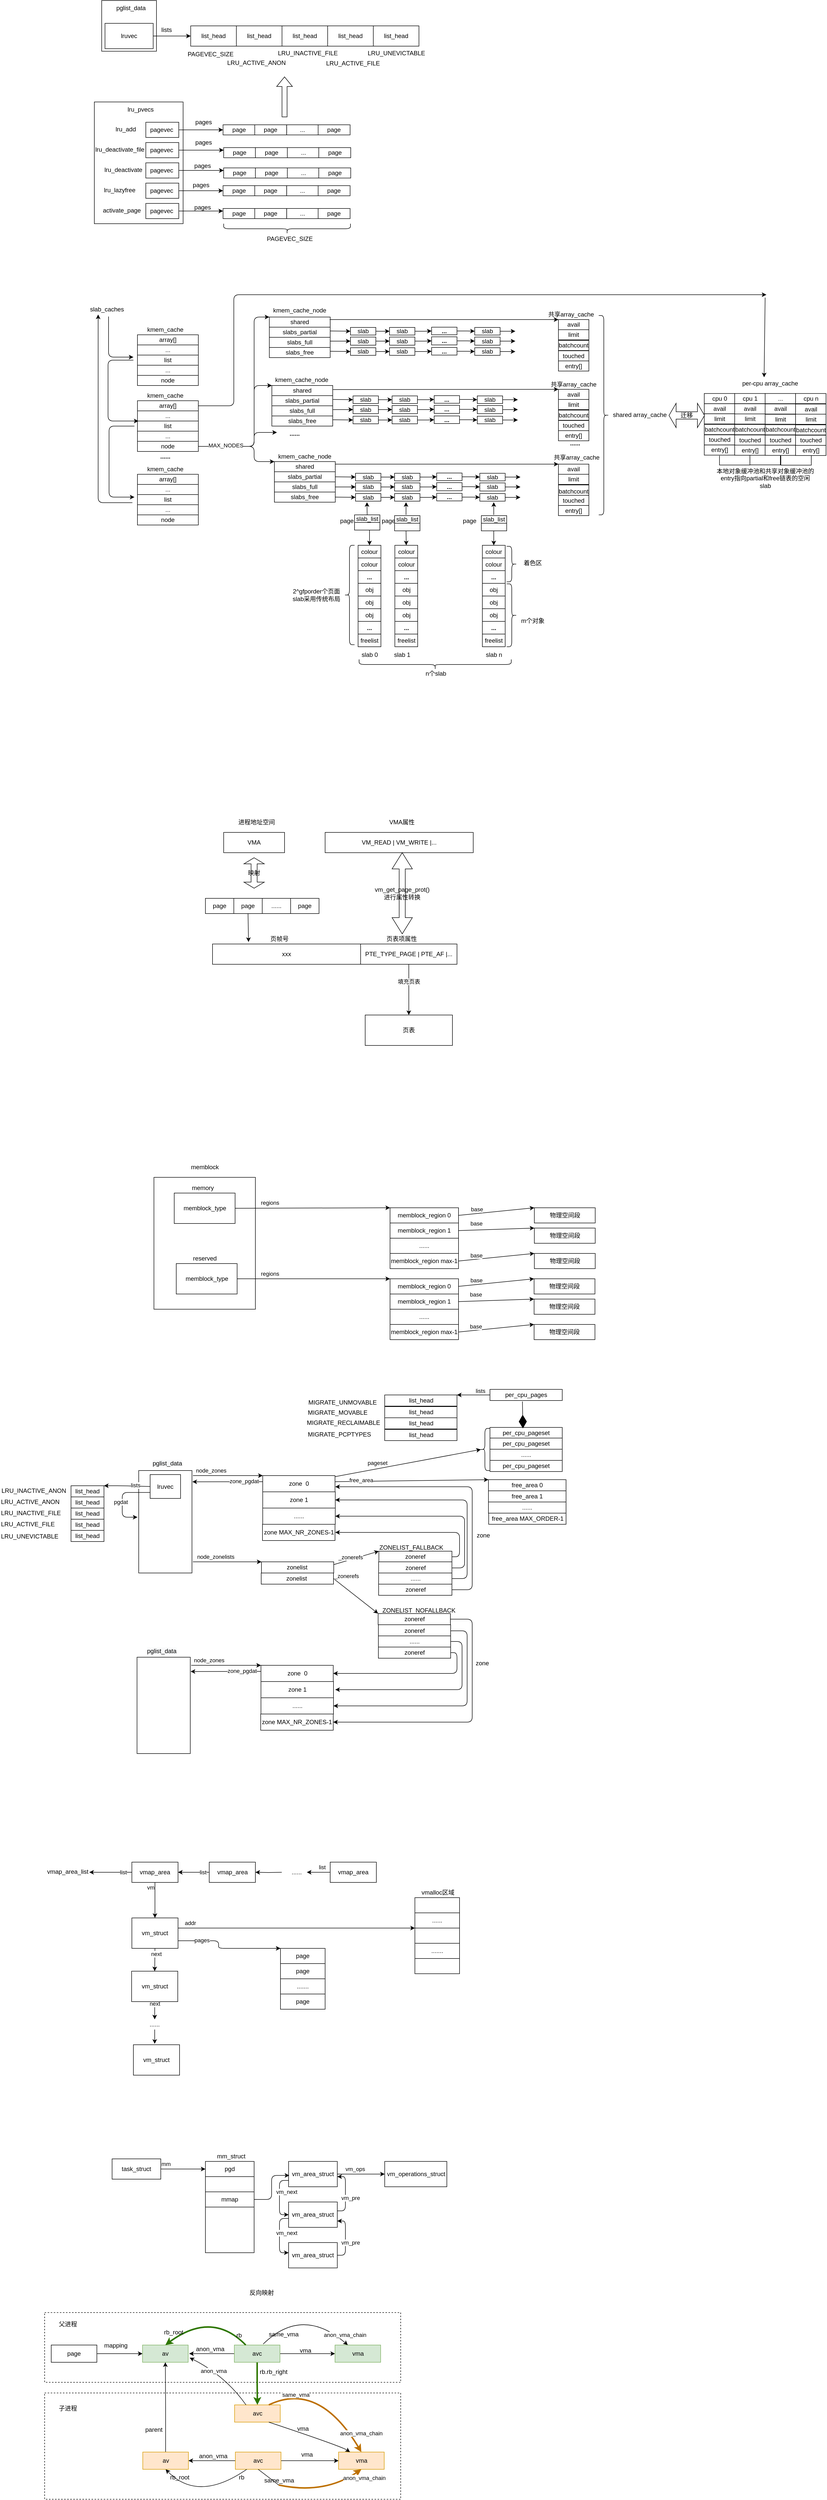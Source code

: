 <mxfile version="19.0.0" type="github">
  <diagram id="U19C1owaO59zhiJw0SZX" name="Page-1">
    <mxGraphModel dx="994" dy="1694" grid="0" gridSize="10" guides="1" tooltips="1" connect="1" arrows="1" fold="1" page="1" pageScale="1" pageWidth="827" pageHeight="1169" math="0" shadow="0">
      <root>
        <mxCell id="0" />
        <mxCell id="1" parent="0" />
        <mxCell id="EqIOBjI-X5du5KTts_QJ-57" value="" style="rounded=0;whiteSpace=wrap;html=1;dashed=1;" vertex="1" parent="1">
          <mxGeometry x="97" y="3998" width="702" height="137.5" as="geometry" />
        </mxCell>
        <mxCell id="EqIOBjI-X5du5KTts_QJ-56" value="" style="rounded=0;whiteSpace=wrap;html=1;dashed=1;" vertex="1" parent="1">
          <mxGeometry x="97" y="4156.5" width="702" height="209.5" as="geometry" />
        </mxCell>
        <mxCell id="jVLhkkgNdd034iKlA2Vm-1" value="array[]" style="rounded=0;whiteSpace=wrap;html=1;" parent="1" vertex="1">
          <mxGeometry x="280" y="99" width="120" height="20" as="geometry" />
        </mxCell>
        <mxCell id="jVLhkkgNdd034iKlA2Vm-2" value="slab_caches" style="text;html=1;strokeColor=none;fillColor=none;align=center;verticalAlign=middle;whiteSpace=wrap;rounded=0;" parent="1" vertex="1">
          <mxGeometry x="185" y="39" width="70" height="20" as="geometry" />
        </mxCell>
        <mxCell id="jVLhkkgNdd034iKlA2Vm-6" value="..." style="rounded=0;whiteSpace=wrap;html=1;" parent="1" vertex="1">
          <mxGeometry x="280" y="119" width="120" height="20" as="geometry" />
        </mxCell>
        <mxCell id="jVLhkkgNdd034iKlA2Vm-8" value="list" style="rounded=0;whiteSpace=wrap;html=1;" parent="1" vertex="1">
          <mxGeometry x="280" y="139" width="120" height="20" as="geometry" />
        </mxCell>
        <mxCell id="jVLhkkgNdd034iKlA2Vm-10" value="node" style="rounded=0;whiteSpace=wrap;html=1;" parent="1" vertex="1">
          <mxGeometry x="280" y="179" width="120" height="20" as="geometry" />
        </mxCell>
        <mxCell id="jVLhkkgNdd034iKlA2Vm-11" value="..." style="rounded=0;whiteSpace=wrap;html=1;" parent="1" vertex="1">
          <mxGeometry x="280" y="159" width="120" height="20" as="geometry" />
        </mxCell>
        <mxCell id="jVLhkkgNdd034iKlA2Vm-15" value="kmem_cache" style="text;html=1;strokeColor=none;fillColor=none;align=center;verticalAlign=middle;whiteSpace=wrap;rounded=0;" parent="1" vertex="1">
          <mxGeometry x="300" y="79" width="70" height="20" as="geometry" />
        </mxCell>
        <mxCell id="jVLhkkgNdd034iKlA2Vm-42" value="" style="edgeStyle=elbowEdgeStyle;elbow=vertical;endArrow=classic;html=1;exitX=0.5;exitY=1;exitDx=0;exitDy=0;" parent="1" edge="1">
          <mxGeometry width="50" height="50" relative="1" as="geometry">
            <mxPoint x="223" y="63" as="sourcePoint" />
            <mxPoint x="272" y="143" as="targetPoint" />
            <Array as="points">
              <mxPoint x="252" y="143" />
            </Array>
          </mxGeometry>
        </mxCell>
        <mxCell id="jVLhkkgNdd034iKlA2Vm-43" value="" style="edgeStyle=segmentEdgeStyle;endArrow=classic;html=1;" parent="1" edge="1">
          <mxGeometry width="50" height="50" relative="1" as="geometry">
            <mxPoint x="272" y="149" as="sourcePoint" />
            <mxPoint x="282" y="269" as="targetPoint" />
            <Array as="points">
              <mxPoint x="222" y="149" />
              <mxPoint x="222" y="269" />
              <mxPoint x="282" y="269" />
            </Array>
          </mxGeometry>
        </mxCell>
        <mxCell id="jVLhkkgNdd034iKlA2Vm-46" value="slabs_partial" style="rounded=0;whiteSpace=wrap;html=1;" parent="1" vertex="1">
          <mxGeometry x="540" y="84" width="120" height="20" as="geometry" />
        </mxCell>
        <mxCell id="jVLhkkgNdd034iKlA2Vm-47" value="kmem_cache_node" style="text;html=1;strokeColor=none;fillColor=none;align=center;verticalAlign=middle;whiteSpace=wrap;rounded=0;" parent="1" vertex="1">
          <mxGeometry x="545" y="41" width="110" height="20" as="geometry" />
        </mxCell>
        <mxCell id="jVLhkkgNdd034iKlA2Vm-48" value="slabs_full" style="rounded=0;whiteSpace=wrap;html=1;" parent="1" vertex="1">
          <mxGeometry x="540" y="104" width="120" height="20" as="geometry" />
        </mxCell>
        <mxCell id="jVLhkkgNdd034iKlA2Vm-49" value="slabs_free" style="rounded=0;whiteSpace=wrap;html=1;" parent="1" vertex="1">
          <mxGeometry x="540" y="124" width="120" height="20" as="geometry" />
        </mxCell>
        <mxCell id="jVLhkkgNdd034iKlA2Vm-50" value="" style="edgeStyle=elbowEdgeStyle;elbow=horizontal;endArrow=classic;html=1;entryX=0;entryY=0;entryDx=0;entryDy=0;exitX=1;exitY=0.5;exitDx=0;exitDy=0;" parent="1" source="jVLhkkgNdd034iKlA2Vm-150" target="jVLhkkgNdd034iKlA2Vm-456" edge="1">
          <mxGeometry width="50" height="50" relative="1" as="geometry">
            <mxPoint x="390" y="323" as="sourcePoint" />
            <mxPoint x="630" y="333" as="targetPoint" />
            <Array as="points">
              <mxPoint x="510" y="273" />
            </Array>
          </mxGeometry>
        </mxCell>
        <mxCell id="jVLhkkgNdd034iKlA2Vm-55" value="&lt;b&gt;......&lt;/b&gt;" style="text;html=1;strokeColor=none;fillColor=none;align=center;verticalAlign=middle;whiteSpace=wrap;rounded=0;" parent="1" vertex="1">
          <mxGeometry x="555" y="289" width="70" height="10" as="geometry" />
        </mxCell>
        <mxCell id="jVLhkkgNdd034iKlA2Vm-56" value="" style="edgeStyle=elbowEdgeStyle;elbow=horizontal;endArrow=classic;html=1;entryX=0;entryY=0;entryDx=0;entryDy=0;exitX=1;exitY=0.5;exitDx=0;exitDy=0;" parent="1" source="jVLhkkgNdd034iKlA2Vm-150" target="jVLhkkgNdd034iKlA2Vm-457" edge="1">
          <mxGeometry width="50" height="50" relative="1" as="geometry">
            <mxPoint x="410" y="330" as="sourcePoint" />
            <mxPoint x="544" y="313" as="targetPoint" />
            <Array as="points">
              <mxPoint x="510" y="323" />
            </Array>
          </mxGeometry>
        </mxCell>
        <mxCell id="jVLhkkgNdd034iKlA2Vm-62" value="" style="edgeStyle=elbowEdgeStyle;elbow=horizontal;endArrow=classic;html=1;entryX=0;entryY=0;entryDx=0;entryDy=0;exitX=1;exitY=0.5;exitDx=0;exitDy=0;" parent="1" source="jVLhkkgNdd034iKlA2Vm-150" target="jVLhkkgNdd034iKlA2Vm-458" edge="1">
          <mxGeometry width="50" height="50" relative="1" as="geometry">
            <mxPoint x="390" y="320" as="sourcePoint" />
            <mxPoint x="545" y="383" as="targetPoint" />
            <Array as="points">
              <mxPoint x="510" y="350" />
              <mxPoint x="510" y="393" />
            </Array>
          </mxGeometry>
        </mxCell>
        <mxCell id="jVLhkkgNdd034iKlA2Vm-64" value="" style="edgeStyle=segmentEdgeStyle;endArrow=classic;html=1;" parent="1" edge="1">
          <mxGeometry width="50" height="50" relative="1" as="geometry">
            <mxPoint x="274" y="279" as="sourcePoint" />
            <mxPoint x="274" y="419" as="targetPoint" />
            <Array as="points">
              <mxPoint x="224" y="279" />
              <mxPoint x="224" y="419" />
              <mxPoint x="274" y="419" />
            </Array>
          </mxGeometry>
        </mxCell>
        <mxCell id="jVLhkkgNdd034iKlA2Vm-142" value="" style="edgeStyle=elbowEdgeStyle;elbow=horizontal;endArrow=classic;html=1;entryX=0;entryY=0.25;entryDx=0;entryDy=0;exitX=1;exitY=0.5;exitDx=0;exitDy=0;" parent="1" source="jVLhkkgNdd034iKlA2Vm-150" target="jVLhkkgNdd034iKlA2Vm-55" edge="1">
          <mxGeometry width="50" height="50" relative="1" as="geometry">
            <mxPoint x="400" y="320" as="sourcePoint" />
            <mxPoint x="550" y="423" as="targetPoint" />
            <Array as="points">
              <mxPoint x="510" y="319" />
              <mxPoint x="510" y="373" />
            </Array>
          </mxGeometry>
        </mxCell>
        <mxCell id="jVLhkkgNdd034iKlA2Vm-455" value="MAX_NODES" style="edgeLabel;html=1;align=center;verticalAlign=middle;resizable=0;points=[];" parent="jVLhkkgNdd034iKlA2Vm-142" vertex="1" connectable="0">
          <mxGeometry x="-0.415" y="2" relative="1" as="geometry">
            <mxPoint as="offset" />
          </mxGeometry>
        </mxCell>
        <mxCell id="jVLhkkgNdd034iKlA2Vm-147" value="array[]" style="rounded=0;whiteSpace=wrap;html=1;" parent="1" vertex="1">
          <mxGeometry x="280" y="229" width="120" height="20" as="geometry" />
        </mxCell>
        <mxCell id="jVLhkkgNdd034iKlA2Vm-148" value="..." style="rounded=0;whiteSpace=wrap;html=1;" parent="1" vertex="1">
          <mxGeometry x="280" y="249" width="120" height="20" as="geometry" />
        </mxCell>
        <mxCell id="jVLhkkgNdd034iKlA2Vm-149" value="list" style="rounded=0;whiteSpace=wrap;html=1;" parent="1" vertex="1">
          <mxGeometry x="280" y="269" width="120" height="20" as="geometry" />
        </mxCell>
        <mxCell id="jVLhkkgNdd034iKlA2Vm-150" value="node" style="rounded=0;whiteSpace=wrap;html=1;" parent="1" vertex="1">
          <mxGeometry x="280" y="309" width="120" height="20" as="geometry" />
        </mxCell>
        <mxCell id="jVLhkkgNdd034iKlA2Vm-151" value="..." style="rounded=0;whiteSpace=wrap;html=1;" parent="1" vertex="1">
          <mxGeometry x="280" y="289" width="120" height="20" as="geometry" />
        </mxCell>
        <mxCell id="jVLhkkgNdd034iKlA2Vm-152" value="kmem_cache" style="text;html=1;strokeColor=none;fillColor=none;align=center;verticalAlign=middle;whiteSpace=wrap;rounded=0;" parent="1" vertex="1">
          <mxGeometry x="300" y="209" width="70" height="20" as="geometry" />
        </mxCell>
        <mxCell id="jVLhkkgNdd034iKlA2Vm-153" value="array[]" style="rounded=0;whiteSpace=wrap;html=1;" parent="1" vertex="1">
          <mxGeometry x="280" y="374" width="120" height="20" as="geometry" />
        </mxCell>
        <mxCell id="jVLhkkgNdd034iKlA2Vm-154" value="..." style="rounded=0;whiteSpace=wrap;html=1;" parent="1" vertex="1">
          <mxGeometry x="280" y="394" width="120" height="20" as="geometry" />
        </mxCell>
        <mxCell id="jVLhkkgNdd034iKlA2Vm-155" value="list" style="rounded=0;whiteSpace=wrap;html=1;" parent="1" vertex="1">
          <mxGeometry x="280" y="414" width="120" height="20" as="geometry" />
        </mxCell>
        <mxCell id="jVLhkkgNdd034iKlA2Vm-156" value="node" style="rounded=0;whiteSpace=wrap;html=1;" parent="1" vertex="1">
          <mxGeometry x="280" y="454" width="120" height="20" as="geometry" />
        </mxCell>
        <mxCell id="jVLhkkgNdd034iKlA2Vm-157" value="..." style="rounded=0;whiteSpace=wrap;html=1;" parent="1" vertex="1">
          <mxGeometry x="280" y="434" width="120" height="20" as="geometry" />
        </mxCell>
        <mxCell id="jVLhkkgNdd034iKlA2Vm-158" value="kmem_cache" style="text;html=1;strokeColor=none;fillColor=none;align=center;verticalAlign=middle;whiteSpace=wrap;rounded=0;" parent="1" vertex="1">
          <mxGeometry x="300" y="354" width="70" height="20" as="geometry" />
        </mxCell>
        <mxCell id="jVLhkkgNdd034iKlA2Vm-280" value="slabs_partial" style="rounded=0;whiteSpace=wrap;html=1;" parent="1" vertex="1">
          <mxGeometry x="545" y="219" width="120" height="20" as="geometry" />
        </mxCell>
        <mxCell id="jVLhkkgNdd034iKlA2Vm-281" value="kmem_cache_node" style="text;html=1;strokeColor=none;fillColor=none;align=center;verticalAlign=middle;whiteSpace=wrap;rounded=0;" parent="1" vertex="1">
          <mxGeometry x="549" y="178" width="110" height="20" as="geometry" />
        </mxCell>
        <mxCell id="jVLhkkgNdd034iKlA2Vm-282" value="slabs_full" style="rounded=0;whiteSpace=wrap;html=1;" parent="1" vertex="1">
          <mxGeometry x="545" y="239" width="120" height="20" as="geometry" />
        </mxCell>
        <mxCell id="jVLhkkgNdd034iKlA2Vm-283" value="slabs_free" style="rounded=0;whiteSpace=wrap;html=1;" parent="1" vertex="1">
          <mxGeometry x="545" y="259" width="120" height="20" as="geometry" />
        </mxCell>
        <mxCell id="jVLhkkgNdd034iKlA2Vm-305" value="slabs_partial" style="rounded=0;whiteSpace=wrap;html=1;" parent="1" vertex="1">
          <mxGeometry x="550" y="369" width="120" height="20" as="geometry" />
        </mxCell>
        <mxCell id="jVLhkkgNdd034iKlA2Vm-306" value="kmem_cache_node" style="text;html=1;strokeColor=none;fillColor=none;align=center;verticalAlign=middle;whiteSpace=wrap;rounded=0;" parent="1" vertex="1">
          <mxGeometry x="555" y="329" width="110" height="20" as="geometry" />
        </mxCell>
        <mxCell id="jVLhkkgNdd034iKlA2Vm-307" value="slabs_full" style="rounded=0;whiteSpace=wrap;html=1;" parent="1" vertex="1">
          <mxGeometry x="550" y="389" width="120" height="20" as="geometry" />
        </mxCell>
        <mxCell id="jVLhkkgNdd034iKlA2Vm-308" value="slabs_free" style="rounded=0;whiteSpace=wrap;html=1;" parent="1" vertex="1">
          <mxGeometry x="550" y="409" width="120" height="20" as="geometry" />
        </mxCell>
        <mxCell id="jVLhkkgNdd034iKlA2Vm-309" style="edgeStyle=orthogonalEdgeStyle;rounded=0;orthogonalLoop=1;jettySize=auto;html=1;entryX=0;entryY=0.5;entryDx=0;entryDy=0;" parent="1" source="jVLhkkgNdd034iKlA2Vm-310" target="jVLhkkgNdd034iKlA2Vm-314" edge="1">
          <mxGeometry relative="1" as="geometry" />
        </mxCell>
        <mxCell id="jVLhkkgNdd034iKlA2Vm-310" value="slab" style="rounded=0;whiteSpace=wrap;html=1;" parent="1" vertex="1">
          <mxGeometry x="710" y="372" width="50" height="15" as="geometry" />
        </mxCell>
        <mxCell id="jVLhkkgNdd034iKlA2Vm-311" style="edgeStyle=orthogonalEdgeStyle;rounded=0;orthogonalLoop=1;jettySize=auto;html=1;" parent="1" source="jVLhkkgNdd034iKlA2Vm-312" edge="1">
          <mxGeometry relative="1" as="geometry">
            <mxPoint x="1035" y="379.5" as="targetPoint" />
          </mxGeometry>
        </mxCell>
        <mxCell id="jVLhkkgNdd034iKlA2Vm-312" value="slab" style="rounded=0;whiteSpace=wrap;html=1;" parent="1" vertex="1">
          <mxGeometry x="955" y="372" width="50" height="15" as="geometry" />
        </mxCell>
        <mxCell id="jVLhkkgNdd034iKlA2Vm-387" style="edgeStyle=orthogonalEdgeStyle;rounded=0;orthogonalLoop=1;jettySize=auto;html=1;entryX=0;entryY=0.5;entryDx=0;entryDy=0;" parent="1" source="jVLhkkgNdd034iKlA2Vm-314" target="jVLhkkgNdd034iKlA2Vm-384" edge="1">
          <mxGeometry relative="1" as="geometry" />
        </mxCell>
        <mxCell id="jVLhkkgNdd034iKlA2Vm-314" value="slab" style="rounded=0;whiteSpace=wrap;html=1;" parent="1" vertex="1">
          <mxGeometry x="787" y="372" width="50" height="15" as="geometry" />
        </mxCell>
        <mxCell id="jVLhkkgNdd034iKlA2Vm-315" style="edgeStyle=orthogonalEdgeStyle;rounded=0;orthogonalLoop=1;jettySize=auto;html=1;entryX=0;entryY=0.5;entryDx=0;entryDy=0;" parent="1" source="jVLhkkgNdd034iKlA2Vm-316" target="jVLhkkgNdd034iKlA2Vm-320" edge="1">
          <mxGeometry relative="1" as="geometry" />
        </mxCell>
        <mxCell id="jVLhkkgNdd034iKlA2Vm-316" value="slab" style="rounded=0;whiteSpace=wrap;html=1;" parent="1" vertex="1">
          <mxGeometry x="710" y="391" width="50" height="16" as="geometry" />
        </mxCell>
        <mxCell id="jVLhkkgNdd034iKlA2Vm-317" style="edgeStyle=orthogonalEdgeStyle;rounded=0;orthogonalLoop=1;jettySize=auto;html=1;" parent="1" source="jVLhkkgNdd034iKlA2Vm-318" edge="1">
          <mxGeometry relative="1" as="geometry">
            <mxPoint x="1035" y="399" as="targetPoint" />
          </mxGeometry>
        </mxCell>
        <mxCell id="jVLhkkgNdd034iKlA2Vm-318" value="slab" style="rounded=0;whiteSpace=wrap;html=1;" parent="1" vertex="1">
          <mxGeometry x="955" y="391" width="50" height="16" as="geometry" />
        </mxCell>
        <mxCell id="jVLhkkgNdd034iKlA2Vm-388" style="edgeStyle=orthogonalEdgeStyle;rounded=0;orthogonalLoop=1;jettySize=auto;html=1;entryX=0;entryY=0.5;entryDx=0;entryDy=0;" parent="1" source="jVLhkkgNdd034iKlA2Vm-320" target="jVLhkkgNdd034iKlA2Vm-385" edge="1">
          <mxGeometry relative="1" as="geometry" />
        </mxCell>
        <mxCell id="jVLhkkgNdd034iKlA2Vm-320" value="slab" style="rounded=0;whiteSpace=wrap;html=1;" parent="1" vertex="1">
          <mxGeometry x="787" y="391" width="50" height="16" as="geometry" />
        </mxCell>
        <mxCell id="jVLhkkgNdd034iKlA2Vm-321" style="edgeStyle=orthogonalEdgeStyle;rounded=0;orthogonalLoop=1;jettySize=auto;html=1;entryX=0;entryY=0.5;entryDx=0;entryDy=0;" parent="1" source="jVLhkkgNdd034iKlA2Vm-322" target="jVLhkkgNdd034iKlA2Vm-326" edge="1">
          <mxGeometry relative="1" as="geometry" />
        </mxCell>
        <mxCell id="jVLhkkgNdd034iKlA2Vm-322" value="slab" style="rounded=0;whiteSpace=wrap;html=1;" parent="1" vertex="1">
          <mxGeometry x="710" y="412" width="50" height="15" as="geometry" />
        </mxCell>
        <mxCell id="jVLhkkgNdd034iKlA2Vm-323" style="edgeStyle=orthogonalEdgeStyle;rounded=0;orthogonalLoop=1;jettySize=auto;html=1;" parent="1" source="jVLhkkgNdd034iKlA2Vm-324" edge="1">
          <mxGeometry relative="1" as="geometry">
            <mxPoint x="1035" y="419.5" as="targetPoint" />
          </mxGeometry>
        </mxCell>
        <mxCell id="jVLhkkgNdd034iKlA2Vm-324" value="slab" style="rounded=0;whiteSpace=wrap;html=1;" parent="1" vertex="1">
          <mxGeometry x="955" y="412" width="50" height="15" as="geometry" />
        </mxCell>
        <mxCell id="jVLhkkgNdd034iKlA2Vm-389" style="edgeStyle=orthogonalEdgeStyle;rounded=0;orthogonalLoop=1;jettySize=auto;html=1;entryX=0;entryY=0.5;entryDx=0;entryDy=0;" parent="1" source="jVLhkkgNdd034iKlA2Vm-326" target="jVLhkkgNdd034iKlA2Vm-386" edge="1">
          <mxGeometry relative="1" as="geometry" />
        </mxCell>
        <mxCell id="jVLhkkgNdd034iKlA2Vm-326" value="slab" style="rounded=0;whiteSpace=wrap;html=1;" parent="1" vertex="1">
          <mxGeometry x="787" y="412" width="50" height="15" as="geometry" />
        </mxCell>
        <mxCell id="jVLhkkgNdd034iKlA2Vm-327" value="" style="endArrow=classic;html=1;exitX=1;exitY=0.5;exitDx=0;exitDy=0;entryX=0;entryY=0.5;entryDx=0;entryDy=0;" parent="1" source="jVLhkkgNdd034iKlA2Vm-305" target="jVLhkkgNdd034iKlA2Vm-310" edge="1">
          <mxGeometry width="50" height="50" relative="1" as="geometry">
            <mxPoint x="620" y="619" as="sourcePoint" />
            <mxPoint x="670" y="569" as="targetPoint" />
          </mxGeometry>
        </mxCell>
        <mxCell id="jVLhkkgNdd034iKlA2Vm-328" value="" style="endArrow=classic;html=1;exitX=1;exitY=0.5;exitDx=0;exitDy=0;entryX=0;entryY=0.5;entryDx=0;entryDy=0;" parent="1" source="jVLhkkgNdd034iKlA2Vm-307" target="jVLhkkgNdd034iKlA2Vm-316" edge="1">
          <mxGeometry width="50" height="50" relative="1" as="geometry">
            <mxPoint x="680" y="385" as="sourcePoint" />
            <mxPoint x="720" y="385" as="targetPoint" />
          </mxGeometry>
        </mxCell>
        <mxCell id="jVLhkkgNdd034iKlA2Vm-329" value="" style="endArrow=classic;html=1;exitX=1;exitY=0.5;exitDx=0;exitDy=0;entryX=0;entryY=0.5;entryDx=0;entryDy=0;" parent="1" source="jVLhkkgNdd034iKlA2Vm-308" target="jVLhkkgNdd034iKlA2Vm-322" edge="1">
          <mxGeometry width="50" height="50" relative="1" as="geometry">
            <mxPoint x="690" y="404" as="sourcePoint" />
            <mxPoint x="710" y="441" as="targetPoint" />
          </mxGeometry>
        </mxCell>
        <mxCell id="jVLhkkgNdd034iKlA2Vm-332" style="edgeStyle=orthogonalEdgeStyle;rounded=0;orthogonalLoop=1;jettySize=auto;html=1;" parent="1" edge="1">
          <mxGeometry relative="1" as="geometry">
            <mxPoint x="732.5" y="429" as="targetPoint" />
            <mxPoint x="733" y="462" as="sourcePoint" />
          </mxGeometry>
        </mxCell>
        <mxCell id="jVLhkkgNdd034iKlA2Vm-330" value="slab_list" style="rounded=0;whiteSpace=wrap;html=1;" parent="1" vertex="1">
          <mxGeometry x="708" y="454" width="50" height="15" as="geometry" />
        </mxCell>
        <mxCell id="jVLhkkgNdd034iKlA2Vm-363" style="edgeStyle=orthogonalEdgeStyle;rounded=0;orthogonalLoop=1;jettySize=auto;html=1;exitX=0.5;exitY=1;exitDx=0;exitDy=0;entryX=0.5;entryY=0;entryDx=0;entryDy=0;" parent="1" source="jVLhkkgNdd034iKlA2Vm-331" target="jVLhkkgNdd034iKlA2Vm-342" edge="1">
          <mxGeometry relative="1" as="geometry" />
        </mxCell>
        <mxCell id="jVLhkkgNdd034iKlA2Vm-331" value="" style="rounded=0;whiteSpace=wrap;html=1;" parent="1" vertex="1">
          <mxGeometry x="708" y="469" width="50" height="15" as="geometry" />
        </mxCell>
        <mxCell id="jVLhkkgNdd034iKlA2Vm-333" value="page" style="text;html=1;strokeColor=none;fillColor=none;align=center;verticalAlign=middle;whiteSpace=wrap;rounded=0;" parent="1" vertex="1">
          <mxGeometry x="678" y="455.5" width="30" height="20" as="geometry" />
        </mxCell>
        <mxCell id="jVLhkkgNdd034iKlA2Vm-340" style="edgeStyle=orthogonalEdgeStyle;rounded=0;orthogonalLoop=1;jettySize=auto;html=1;" parent="1" edge="1">
          <mxGeometry relative="1" as="geometry">
            <mxPoint x="809.5" y="429" as="targetPoint" />
            <mxPoint x="809.517" y="454.0" as="sourcePoint" />
          </mxGeometry>
        </mxCell>
        <mxCell id="jVLhkkgNdd034iKlA2Vm-393" style="edgeStyle=orthogonalEdgeStyle;rounded=0;orthogonalLoop=1;jettySize=auto;html=1;" parent="1" edge="1">
          <mxGeometry relative="1" as="geometry">
            <mxPoint x="982.5" y="429" as="targetPoint" />
            <mxPoint x="982.483" y="454.0" as="sourcePoint" />
          </mxGeometry>
        </mxCell>
        <mxCell id="jVLhkkgNdd034iKlA2Vm-381" style="edgeStyle=orthogonalEdgeStyle;rounded=0;orthogonalLoop=1;jettySize=auto;html=1;entryX=0.5;entryY=0;entryDx=0;entryDy=0;" parent="1" target="jVLhkkgNdd034iKlA2Vm-372" edge="1">
          <mxGeometry relative="1" as="geometry">
            <mxPoint x="982.483" y="484.0" as="sourcePoint" />
          </mxGeometry>
        </mxCell>
        <mxCell id="jVLhkkgNdd034iKlA2Vm-339" value="page" style="text;html=1;strokeColor=none;fillColor=none;align=center;verticalAlign=middle;whiteSpace=wrap;rounded=0;" parent="1" vertex="1">
          <mxGeometry x="920" y="455.5" width="30" height="20" as="geometry" />
        </mxCell>
        <mxCell id="jVLhkkgNdd034iKlA2Vm-342" value="colour" style="rounded=0;whiteSpace=wrap;html=1;" parent="1" vertex="1">
          <mxGeometry x="715" y="514" width="45" height="25" as="geometry" />
        </mxCell>
        <mxCell id="jVLhkkgNdd034iKlA2Vm-356" value="colour" style="rounded=0;whiteSpace=wrap;html=1;" parent="1" vertex="1">
          <mxGeometry x="715" y="539" width="45" height="25" as="geometry" />
        </mxCell>
        <mxCell id="jVLhkkgNdd034iKlA2Vm-357" value="&lt;b&gt;...&lt;/b&gt;" style="rounded=0;whiteSpace=wrap;html=1;" parent="1" vertex="1">
          <mxGeometry x="715" y="564" width="45" height="25" as="geometry" />
        </mxCell>
        <mxCell id="jVLhkkgNdd034iKlA2Vm-358" value="obj" style="rounded=0;whiteSpace=wrap;html=1;" parent="1" vertex="1">
          <mxGeometry x="715" y="589" width="45" height="25" as="geometry" />
        </mxCell>
        <mxCell id="jVLhkkgNdd034iKlA2Vm-359" value="obj" style="rounded=0;whiteSpace=wrap;html=1;" parent="1" vertex="1">
          <mxGeometry x="715" y="614" width="45" height="25" as="geometry" />
        </mxCell>
        <mxCell id="jVLhkkgNdd034iKlA2Vm-360" value="obj" style="rounded=0;whiteSpace=wrap;html=1;" parent="1" vertex="1">
          <mxGeometry x="715" y="639" width="45" height="25" as="geometry" />
        </mxCell>
        <mxCell id="jVLhkkgNdd034iKlA2Vm-361" value="&lt;b&gt;...&lt;/b&gt;" style="rounded=0;whiteSpace=wrap;html=1;" parent="1" vertex="1">
          <mxGeometry x="715" y="664" width="45" height="25" as="geometry" />
        </mxCell>
        <mxCell id="jVLhkkgNdd034iKlA2Vm-362" value="freelist" style="rounded=0;whiteSpace=wrap;html=1;" parent="1" vertex="1">
          <mxGeometry x="715" y="689" width="45" height="25" as="geometry" />
        </mxCell>
        <mxCell id="jVLhkkgNdd034iKlA2Vm-364" value="colour" style="rounded=0;whiteSpace=wrap;html=1;" parent="1" vertex="1">
          <mxGeometry x="787.5" y="514" width="45" height="25" as="geometry" />
        </mxCell>
        <mxCell id="jVLhkkgNdd034iKlA2Vm-365" value="colour" style="rounded=0;whiteSpace=wrap;html=1;" parent="1" vertex="1">
          <mxGeometry x="787.5" y="539" width="45" height="25" as="geometry" />
        </mxCell>
        <mxCell id="jVLhkkgNdd034iKlA2Vm-366" value="&lt;b&gt;...&lt;/b&gt;" style="rounded=0;whiteSpace=wrap;html=1;" parent="1" vertex="1">
          <mxGeometry x="787.5" y="564" width="45" height="25" as="geometry" />
        </mxCell>
        <mxCell id="jVLhkkgNdd034iKlA2Vm-367" value="obj" style="rounded=0;whiteSpace=wrap;html=1;" parent="1" vertex="1">
          <mxGeometry x="787.5" y="589" width="45" height="25" as="geometry" />
        </mxCell>
        <mxCell id="jVLhkkgNdd034iKlA2Vm-368" value="obj" style="rounded=0;whiteSpace=wrap;html=1;" parent="1" vertex="1">
          <mxGeometry x="787.5" y="614" width="45" height="25" as="geometry" />
        </mxCell>
        <mxCell id="jVLhkkgNdd034iKlA2Vm-369" value="obj" style="rounded=0;whiteSpace=wrap;html=1;" parent="1" vertex="1">
          <mxGeometry x="787.5" y="639" width="45" height="25" as="geometry" />
        </mxCell>
        <mxCell id="jVLhkkgNdd034iKlA2Vm-370" value="&lt;b&gt;...&lt;/b&gt;" style="rounded=0;whiteSpace=wrap;html=1;" parent="1" vertex="1">
          <mxGeometry x="787.5" y="664" width="45" height="25" as="geometry" />
        </mxCell>
        <mxCell id="jVLhkkgNdd034iKlA2Vm-371" value="freelist" style="rounded=0;whiteSpace=wrap;html=1;" parent="1" vertex="1">
          <mxGeometry x="787.5" y="689" width="45" height="25" as="geometry" />
        </mxCell>
        <mxCell id="jVLhkkgNdd034iKlA2Vm-372" value="colour" style="rounded=0;whiteSpace=wrap;html=1;" parent="1" vertex="1">
          <mxGeometry x="960" y="514" width="45" height="25" as="geometry" />
        </mxCell>
        <mxCell id="jVLhkkgNdd034iKlA2Vm-373" value="colour" style="rounded=0;whiteSpace=wrap;html=1;" parent="1" vertex="1">
          <mxGeometry x="960" y="539" width="45" height="25" as="geometry" />
        </mxCell>
        <mxCell id="jVLhkkgNdd034iKlA2Vm-374" value="&lt;b&gt;...&lt;/b&gt;" style="rounded=0;whiteSpace=wrap;html=1;" parent="1" vertex="1">
          <mxGeometry x="960" y="564" width="45" height="25" as="geometry" />
        </mxCell>
        <mxCell id="jVLhkkgNdd034iKlA2Vm-375" value="obj" style="rounded=0;whiteSpace=wrap;html=1;" parent="1" vertex="1">
          <mxGeometry x="960" y="589" width="45" height="25" as="geometry" />
        </mxCell>
        <mxCell id="jVLhkkgNdd034iKlA2Vm-376" value="obj" style="rounded=0;whiteSpace=wrap;html=1;" parent="1" vertex="1">
          <mxGeometry x="960" y="614" width="45" height="25" as="geometry" />
        </mxCell>
        <mxCell id="jVLhkkgNdd034iKlA2Vm-377" value="obj" style="rounded=0;whiteSpace=wrap;html=1;" parent="1" vertex="1">
          <mxGeometry x="960" y="639" width="45" height="25" as="geometry" />
        </mxCell>
        <mxCell id="jVLhkkgNdd034iKlA2Vm-378" value="&lt;b&gt;...&lt;/b&gt;" style="rounded=0;whiteSpace=wrap;html=1;" parent="1" vertex="1">
          <mxGeometry x="960" y="664" width="45" height="25" as="geometry" />
        </mxCell>
        <mxCell id="jVLhkkgNdd034iKlA2Vm-379" value="freelist" style="rounded=0;whiteSpace=wrap;html=1;" parent="1" vertex="1">
          <mxGeometry x="960" y="689" width="45" height="25" as="geometry" />
        </mxCell>
        <mxCell id="jVLhkkgNdd034iKlA2Vm-383" value="" style="endArrow=classic;html=1;exitX=0.5;exitY=1;exitDx=0;exitDy=0;entryX=0.5;entryY=0;entryDx=0;entryDy=0;" parent="1" target="jVLhkkgNdd034iKlA2Vm-364" edge="1">
          <mxGeometry width="50" height="50" relative="1" as="geometry">
            <mxPoint x="809.5" y="484.0" as="sourcePoint" />
            <mxPoint x="1030" y="529" as="targetPoint" />
          </mxGeometry>
        </mxCell>
        <mxCell id="jVLhkkgNdd034iKlA2Vm-390" style="edgeStyle=orthogonalEdgeStyle;rounded=0;orthogonalLoop=1;jettySize=auto;html=1;entryX=0;entryY=0.5;entryDx=0;entryDy=0;" parent="1" source="jVLhkkgNdd034iKlA2Vm-384" target="jVLhkkgNdd034iKlA2Vm-312" edge="1">
          <mxGeometry relative="1" as="geometry" />
        </mxCell>
        <mxCell id="jVLhkkgNdd034iKlA2Vm-384" value="&lt;b&gt;...&lt;/b&gt;" style="rounded=0;whiteSpace=wrap;html=1;" parent="1" vertex="1">
          <mxGeometry x="870" y="371.5" width="50" height="15" as="geometry" />
        </mxCell>
        <mxCell id="jVLhkkgNdd034iKlA2Vm-391" style="edgeStyle=orthogonalEdgeStyle;rounded=0;orthogonalLoop=1;jettySize=auto;html=1;entryX=0;entryY=0.5;entryDx=0;entryDy=0;" parent="1" source="jVLhkkgNdd034iKlA2Vm-385" target="jVLhkkgNdd034iKlA2Vm-318" edge="1">
          <mxGeometry relative="1" as="geometry" />
        </mxCell>
        <mxCell id="jVLhkkgNdd034iKlA2Vm-385" value="&lt;b&gt;...&lt;/b&gt;" style="rounded=0;whiteSpace=wrap;html=1;" parent="1" vertex="1">
          <mxGeometry x="870" y="390.5" width="50" height="16" as="geometry" />
        </mxCell>
        <mxCell id="jVLhkkgNdd034iKlA2Vm-392" style="edgeStyle=orthogonalEdgeStyle;rounded=0;orthogonalLoop=1;jettySize=auto;html=1;entryX=0;entryY=0.5;entryDx=0;entryDy=0;" parent="1" source="jVLhkkgNdd034iKlA2Vm-386" target="jVLhkkgNdd034iKlA2Vm-324" edge="1">
          <mxGeometry relative="1" as="geometry" />
        </mxCell>
        <mxCell id="jVLhkkgNdd034iKlA2Vm-386" value="&lt;b&gt;...&lt;/b&gt;" style="rounded=0;whiteSpace=wrap;html=1;" parent="1" vertex="1">
          <mxGeometry x="870" y="411.5" width="50" height="15" as="geometry" />
        </mxCell>
        <mxCell id="jVLhkkgNdd034iKlA2Vm-394" style="edgeStyle=orthogonalEdgeStyle;rounded=0;orthogonalLoop=1;jettySize=auto;html=1;entryX=0;entryY=0.5;entryDx=0;entryDy=0;" parent="1" source="jVLhkkgNdd034iKlA2Vm-395" target="jVLhkkgNdd034iKlA2Vm-399" edge="1">
          <mxGeometry relative="1" as="geometry" />
        </mxCell>
        <mxCell id="jVLhkkgNdd034iKlA2Vm-395" value="slab" style="rounded=0;whiteSpace=wrap;html=1;" parent="1" vertex="1">
          <mxGeometry x="705" y="219.5" width="50" height="15" as="geometry" />
        </mxCell>
        <mxCell id="jVLhkkgNdd034iKlA2Vm-396" style="edgeStyle=orthogonalEdgeStyle;rounded=0;orthogonalLoop=1;jettySize=auto;html=1;" parent="1" source="jVLhkkgNdd034iKlA2Vm-397" edge="1">
          <mxGeometry relative="1" as="geometry">
            <mxPoint x="1030" y="227" as="targetPoint" />
          </mxGeometry>
        </mxCell>
        <mxCell id="jVLhkkgNdd034iKlA2Vm-397" value="slab" style="rounded=0;whiteSpace=wrap;html=1;" parent="1" vertex="1">
          <mxGeometry x="950" y="219.5" width="50" height="15" as="geometry" />
        </mxCell>
        <mxCell id="jVLhkkgNdd034iKlA2Vm-398" style="edgeStyle=orthogonalEdgeStyle;rounded=0;orthogonalLoop=1;jettySize=auto;html=1;entryX=0;entryY=0.5;entryDx=0;entryDy=0;" parent="1" source="jVLhkkgNdd034iKlA2Vm-399" target="jVLhkkgNdd034iKlA2Vm-416" edge="1">
          <mxGeometry relative="1" as="geometry" />
        </mxCell>
        <mxCell id="jVLhkkgNdd034iKlA2Vm-399" value="slab" style="rounded=0;whiteSpace=wrap;html=1;" parent="1" vertex="1">
          <mxGeometry x="782" y="219.5" width="50" height="15" as="geometry" />
        </mxCell>
        <mxCell id="jVLhkkgNdd034iKlA2Vm-400" style="edgeStyle=orthogonalEdgeStyle;rounded=0;orthogonalLoop=1;jettySize=auto;html=1;entryX=0;entryY=0.5;entryDx=0;entryDy=0;" parent="1" source="jVLhkkgNdd034iKlA2Vm-401" target="jVLhkkgNdd034iKlA2Vm-405" edge="1">
          <mxGeometry relative="1" as="geometry" />
        </mxCell>
        <mxCell id="jVLhkkgNdd034iKlA2Vm-401" value="slab" style="rounded=0;whiteSpace=wrap;html=1;" parent="1" vertex="1">
          <mxGeometry x="705" y="238.5" width="50" height="16" as="geometry" />
        </mxCell>
        <mxCell id="jVLhkkgNdd034iKlA2Vm-402" style="edgeStyle=orthogonalEdgeStyle;rounded=0;orthogonalLoop=1;jettySize=auto;html=1;" parent="1" source="jVLhkkgNdd034iKlA2Vm-403" edge="1">
          <mxGeometry relative="1" as="geometry">
            <mxPoint x="1030" y="246.5" as="targetPoint" />
          </mxGeometry>
        </mxCell>
        <mxCell id="jVLhkkgNdd034iKlA2Vm-403" value="slab" style="rounded=0;whiteSpace=wrap;html=1;" parent="1" vertex="1">
          <mxGeometry x="950" y="238.5" width="50" height="16" as="geometry" />
        </mxCell>
        <mxCell id="jVLhkkgNdd034iKlA2Vm-404" style="edgeStyle=orthogonalEdgeStyle;rounded=0;orthogonalLoop=1;jettySize=auto;html=1;entryX=0;entryY=0.5;entryDx=0;entryDy=0;" parent="1" source="jVLhkkgNdd034iKlA2Vm-405" target="jVLhkkgNdd034iKlA2Vm-418" edge="1">
          <mxGeometry relative="1" as="geometry" />
        </mxCell>
        <mxCell id="jVLhkkgNdd034iKlA2Vm-405" value="slab" style="rounded=0;whiteSpace=wrap;html=1;" parent="1" vertex="1">
          <mxGeometry x="782" y="238.5" width="50" height="16" as="geometry" />
        </mxCell>
        <mxCell id="jVLhkkgNdd034iKlA2Vm-406" style="edgeStyle=orthogonalEdgeStyle;rounded=0;orthogonalLoop=1;jettySize=auto;html=1;entryX=0;entryY=0.5;entryDx=0;entryDy=0;" parent="1" source="jVLhkkgNdd034iKlA2Vm-407" target="jVLhkkgNdd034iKlA2Vm-411" edge="1">
          <mxGeometry relative="1" as="geometry" />
        </mxCell>
        <mxCell id="jVLhkkgNdd034iKlA2Vm-407" value="slab" style="rounded=0;whiteSpace=wrap;html=1;" parent="1" vertex="1">
          <mxGeometry x="705" y="259.5" width="50" height="15" as="geometry" />
        </mxCell>
        <mxCell id="jVLhkkgNdd034iKlA2Vm-408" style="edgeStyle=orthogonalEdgeStyle;rounded=0;orthogonalLoop=1;jettySize=auto;html=1;" parent="1" source="jVLhkkgNdd034iKlA2Vm-409" edge="1">
          <mxGeometry relative="1" as="geometry">
            <mxPoint x="1030" y="267" as="targetPoint" />
          </mxGeometry>
        </mxCell>
        <mxCell id="jVLhkkgNdd034iKlA2Vm-409" value="slab" style="rounded=0;whiteSpace=wrap;html=1;" parent="1" vertex="1">
          <mxGeometry x="950" y="259.5" width="50" height="15" as="geometry" />
        </mxCell>
        <mxCell id="jVLhkkgNdd034iKlA2Vm-410" style="edgeStyle=orthogonalEdgeStyle;rounded=0;orthogonalLoop=1;jettySize=auto;html=1;entryX=0;entryY=0.5;entryDx=0;entryDy=0;" parent="1" source="jVLhkkgNdd034iKlA2Vm-411" target="jVLhkkgNdd034iKlA2Vm-420" edge="1">
          <mxGeometry relative="1" as="geometry" />
        </mxCell>
        <mxCell id="jVLhkkgNdd034iKlA2Vm-411" value="slab" style="rounded=0;whiteSpace=wrap;html=1;" parent="1" vertex="1">
          <mxGeometry x="782" y="259.5" width="50" height="15" as="geometry" />
        </mxCell>
        <mxCell id="jVLhkkgNdd034iKlA2Vm-412" value="" style="endArrow=classic;html=1;exitX=1;exitY=0.5;exitDx=0;exitDy=0;entryX=0;entryY=0.5;entryDx=0;entryDy=0;" parent="1" target="jVLhkkgNdd034iKlA2Vm-395" edge="1">
          <mxGeometry width="50" height="50" relative="1" as="geometry">
            <mxPoint x="665" y="226.5" as="sourcePoint" />
            <mxPoint x="665" y="416.5" as="targetPoint" />
          </mxGeometry>
        </mxCell>
        <mxCell id="jVLhkkgNdd034iKlA2Vm-413" value="" style="endArrow=classic;html=1;exitX=1;exitY=0.5;exitDx=0;exitDy=0;entryX=0;entryY=0.5;entryDx=0;entryDy=0;" parent="1" target="jVLhkkgNdd034iKlA2Vm-401" edge="1">
          <mxGeometry width="50" height="50" relative="1" as="geometry">
            <mxPoint x="665" y="246.5" as="sourcePoint" />
            <mxPoint x="715" y="232.5" as="targetPoint" />
          </mxGeometry>
        </mxCell>
        <mxCell id="jVLhkkgNdd034iKlA2Vm-414" value="" style="endArrow=classic;html=1;exitX=1;exitY=0.5;exitDx=0;exitDy=0;entryX=0;entryY=0.5;entryDx=0;entryDy=0;" parent="1" target="jVLhkkgNdd034iKlA2Vm-407" edge="1">
          <mxGeometry width="50" height="50" relative="1" as="geometry">
            <mxPoint x="665" y="266.5" as="sourcePoint" />
            <mxPoint x="705" y="288.5" as="targetPoint" />
          </mxGeometry>
        </mxCell>
        <mxCell id="jVLhkkgNdd034iKlA2Vm-415" style="edgeStyle=orthogonalEdgeStyle;rounded=0;orthogonalLoop=1;jettySize=auto;html=1;entryX=0;entryY=0.5;entryDx=0;entryDy=0;" parent="1" source="jVLhkkgNdd034iKlA2Vm-416" target="jVLhkkgNdd034iKlA2Vm-397" edge="1">
          <mxGeometry relative="1" as="geometry" />
        </mxCell>
        <mxCell id="jVLhkkgNdd034iKlA2Vm-416" value="&lt;b&gt;...&lt;/b&gt;" style="rounded=0;whiteSpace=wrap;html=1;" parent="1" vertex="1">
          <mxGeometry x="865" y="219" width="50" height="15" as="geometry" />
        </mxCell>
        <mxCell id="jVLhkkgNdd034iKlA2Vm-417" style="edgeStyle=orthogonalEdgeStyle;rounded=0;orthogonalLoop=1;jettySize=auto;html=1;entryX=0;entryY=0.5;entryDx=0;entryDy=0;" parent="1" source="jVLhkkgNdd034iKlA2Vm-418" target="jVLhkkgNdd034iKlA2Vm-403" edge="1">
          <mxGeometry relative="1" as="geometry" />
        </mxCell>
        <mxCell id="jVLhkkgNdd034iKlA2Vm-418" value="&lt;b&gt;...&lt;/b&gt;" style="rounded=0;whiteSpace=wrap;html=1;" parent="1" vertex="1">
          <mxGeometry x="865" y="238" width="50" height="16" as="geometry" />
        </mxCell>
        <mxCell id="jVLhkkgNdd034iKlA2Vm-419" style="edgeStyle=orthogonalEdgeStyle;rounded=0;orthogonalLoop=1;jettySize=auto;html=1;entryX=0;entryY=0.5;entryDx=0;entryDy=0;" parent="1" source="jVLhkkgNdd034iKlA2Vm-420" target="jVLhkkgNdd034iKlA2Vm-409" edge="1">
          <mxGeometry relative="1" as="geometry" />
        </mxCell>
        <mxCell id="jVLhkkgNdd034iKlA2Vm-420" value="&lt;b&gt;...&lt;/b&gt;" style="rounded=0;whiteSpace=wrap;html=1;" parent="1" vertex="1">
          <mxGeometry x="865" y="259" width="50" height="15" as="geometry" />
        </mxCell>
        <mxCell id="jVLhkkgNdd034iKlA2Vm-421" style="edgeStyle=orthogonalEdgeStyle;rounded=0;orthogonalLoop=1;jettySize=auto;html=1;entryX=0;entryY=0.5;entryDx=0;entryDy=0;" parent="1" source="jVLhkkgNdd034iKlA2Vm-422" target="jVLhkkgNdd034iKlA2Vm-426" edge="1">
          <mxGeometry relative="1" as="geometry" />
        </mxCell>
        <mxCell id="jVLhkkgNdd034iKlA2Vm-422" value="slab" style="rounded=0;whiteSpace=wrap;html=1;" parent="1" vertex="1">
          <mxGeometry x="700" y="84.5" width="50" height="15" as="geometry" />
        </mxCell>
        <mxCell id="jVLhkkgNdd034iKlA2Vm-423" style="edgeStyle=orthogonalEdgeStyle;rounded=0;orthogonalLoop=1;jettySize=auto;html=1;" parent="1" source="jVLhkkgNdd034iKlA2Vm-424" edge="1">
          <mxGeometry relative="1" as="geometry">
            <mxPoint x="1025" y="92" as="targetPoint" />
          </mxGeometry>
        </mxCell>
        <mxCell id="jVLhkkgNdd034iKlA2Vm-424" value="slab" style="rounded=0;whiteSpace=wrap;html=1;" parent="1" vertex="1">
          <mxGeometry x="945" y="84.5" width="50" height="15" as="geometry" />
        </mxCell>
        <mxCell id="jVLhkkgNdd034iKlA2Vm-425" style="edgeStyle=orthogonalEdgeStyle;rounded=0;orthogonalLoop=1;jettySize=auto;html=1;entryX=0;entryY=0.5;entryDx=0;entryDy=0;" parent="1" source="jVLhkkgNdd034iKlA2Vm-426" target="jVLhkkgNdd034iKlA2Vm-443" edge="1">
          <mxGeometry relative="1" as="geometry" />
        </mxCell>
        <mxCell id="jVLhkkgNdd034iKlA2Vm-426" value="slab" style="rounded=0;whiteSpace=wrap;html=1;" parent="1" vertex="1">
          <mxGeometry x="777" y="84.5" width="50" height="15" as="geometry" />
        </mxCell>
        <mxCell id="jVLhkkgNdd034iKlA2Vm-427" style="edgeStyle=orthogonalEdgeStyle;rounded=0;orthogonalLoop=1;jettySize=auto;html=1;entryX=0;entryY=0.5;entryDx=0;entryDy=0;" parent="1" source="jVLhkkgNdd034iKlA2Vm-428" target="jVLhkkgNdd034iKlA2Vm-432" edge="1">
          <mxGeometry relative="1" as="geometry" />
        </mxCell>
        <mxCell id="jVLhkkgNdd034iKlA2Vm-428" value="slab" style="rounded=0;whiteSpace=wrap;html=1;" parent="1" vertex="1">
          <mxGeometry x="700" y="103.5" width="50" height="16" as="geometry" />
        </mxCell>
        <mxCell id="jVLhkkgNdd034iKlA2Vm-429" style="edgeStyle=orthogonalEdgeStyle;rounded=0;orthogonalLoop=1;jettySize=auto;html=1;" parent="1" source="jVLhkkgNdd034iKlA2Vm-430" edge="1">
          <mxGeometry relative="1" as="geometry">
            <mxPoint x="1025" y="111.5" as="targetPoint" />
          </mxGeometry>
        </mxCell>
        <mxCell id="jVLhkkgNdd034iKlA2Vm-430" value="slab" style="rounded=0;whiteSpace=wrap;html=1;" parent="1" vertex="1">
          <mxGeometry x="945" y="103.5" width="50" height="16" as="geometry" />
        </mxCell>
        <mxCell id="jVLhkkgNdd034iKlA2Vm-431" style="edgeStyle=orthogonalEdgeStyle;rounded=0;orthogonalLoop=1;jettySize=auto;html=1;entryX=0;entryY=0.5;entryDx=0;entryDy=0;" parent="1" source="jVLhkkgNdd034iKlA2Vm-432" target="jVLhkkgNdd034iKlA2Vm-445" edge="1">
          <mxGeometry relative="1" as="geometry" />
        </mxCell>
        <mxCell id="jVLhkkgNdd034iKlA2Vm-432" value="slab" style="rounded=0;whiteSpace=wrap;html=1;" parent="1" vertex="1">
          <mxGeometry x="777" y="103.5" width="50" height="16" as="geometry" />
        </mxCell>
        <mxCell id="jVLhkkgNdd034iKlA2Vm-433" style="edgeStyle=orthogonalEdgeStyle;rounded=0;orthogonalLoop=1;jettySize=auto;html=1;entryX=0;entryY=0.5;entryDx=0;entryDy=0;" parent="1" source="jVLhkkgNdd034iKlA2Vm-434" target="jVLhkkgNdd034iKlA2Vm-438" edge="1">
          <mxGeometry relative="1" as="geometry" />
        </mxCell>
        <mxCell id="jVLhkkgNdd034iKlA2Vm-434" value="slab" style="rounded=0;whiteSpace=wrap;html=1;" parent="1" vertex="1">
          <mxGeometry x="700" y="124.5" width="50" height="15" as="geometry" />
        </mxCell>
        <mxCell id="jVLhkkgNdd034iKlA2Vm-435" style="edgeStyle=orthogonalEdgeStyle;rounded=0;orthogonalLoop=1;jettySize=auto;html=1;" parent="1" source="jVLhkkgNdd034iKlA2Vm-436" edge="1">
          <mxGeometry relative="1" as="geometry">
            <mxPoint x="1025" y="132" as="targetPoint" />
          </mxGeometry>
        </mxCell>
        <mxCell id="jVLhkkgNdd034iKlA2Vm-436" value="slab" style="rounded=0;whiteSpace=wrap;html=1;" parent="1" vertex="1">
          <mxGeometry x="945" y="124.5" width="50" height="15" as="geometry" />
        </mxCell>
        <mxCell id="jVLhkkgNdd034iKlA2Vm-437" style="edgeStyle=orthogonalEdgeStyle;rounded=0;orthogonalLoop=1;jettySize=auto;html=1;entryX=0;entryY=0.5;entryDx=0;entryDy=0;" parent="1" source="jVLhkkgNdd034iKlA2Vm-438" target="jVLhkkgNdd034iKlA2Vm-447" edge="1">
          <mxGeometry relative="1" as="geometry" />
        </mxCell>
        <mxCell id="jVLhkkgNdd034iKlA2Vm-438" value="slab" style="rounded=0;whiteSpace=wrap;html=1;" parent="1" vertex="1">
          <mxGeometry x="777" y="124.5" width="50" height="15" as="geometry" />
        </mxCell>
        <mxCell id="jVLhkkgNdd034iKlA2Vm-439" value="" style="endArrow=classic;html=1;exitX=1;exitY=0.5;exitDx=0;exitDy=0;entryX=0;entryY=0.5;entryDx=0;entryDy=0;" parent="1" target="jVLhkkgNdd034iKlA2Vm-422" edge="1">
          <mxGeometry width="50" height="50" relative="1" as="geometry">
            <mxPoint x="660" y="91.5" as="sourcePoint" />
            <mxPoint x="660" y="281.5" as="targetPoint" />
          </mxGeometry>
        </mxCell>
        <mxCell id="jVLhkkgNdd034iKlA2Vm-440" value="" style="endArrow=classic;html=1;exitX=1;exitY=0.5;exitDx=0;exitDy=0;entryX=0;entryY=0.5;entryDx=0;entryDy=0;" parent="1" target="jVLhkkgNdd034iKlA2Vm-428" edge="1">
          <mxGeometry width="50" height="50" relative="1" as="geometry">
            <mxPoint x="660" y="111.5" as="sourcePoint" />
            <mxPoint x="710" y="97.5" as="targetPoint" />
          </mxGeometry>
        </mxCell>
        <mxCell id="jVLhkkgNdd034iKlA2Vm-441" value="" style="endArrow=classic;html=1;exitX=1;exitY=0.5;exitDx=0;exitDy=0;entryX=0;entryY=0.5;entryDx=0;entryDy=0;" parent="1" target="jVLhkkgNdd034iKlA2Vm-434" edge="1">
          <mxGeometry width="50" height="50" relative="1" as="geometry">
            <mxPoint x="660" y="131.5" as="sourcePoint" />
            <mxPoint x="700" y="153.5" as="targetPoint" />
          </mxGeometry>
        </mxCell>
        <mxCell id="jVLhkkgNdd034iKlA2Vm-442" style="edgeStyle=orthogonalEdgeStyle;rounded=0;orthogonalLoop=1;jettySize=auto;html=1;entryX=0;entryY=0.5;entryDx=0;entryDy=0;" parent="1" source="jVLhkkgNdd034iKlA2Vm-443" target="jVLhkkgNdd034iKlA2Vm-424" edge="1">
          <mxGeometry relative="1" as="geometry" />
        </mxCell>
        <mxCell id="jVLhkkgNdd034iKlA2Vm-443" value="&lt;b&gt;...&lt;/b&gt;" style="rounded=0;whiteSpace=wrap;html=1;" parent="1" vertex="1">
          <mxGeometry x="860" y="84" width="50" height="15" as="geometry" />
        </mxCell>
        <mxCell id="jVLhkkgNdd034iKlA2Vm-444" style="edgeStyle=orthogonalEdgeStyle;rounded=0;orthogonalLoop=1;jettySize=auto;html=1;entryX=0;entryY=0.5;entryDx=0;entryDy=0;" parent="1" source="jVLhkkgNdd034iKlA2Vm-445" target="jVLhkkgNdd034iKlA2Vm-430" edge="1">
          <mxGeometry relative="1" as="geometry" />
        </mxCell>
        <mxCell id="jVLhkkgNdd034iKlA2Vm-445" value="&lt;b&gt;...&lt;/b&gt;" style="rounded=0;whiteSpace=wrap;html=1;" parent="1" vertex="1">
          <mxGeometry x="860" y="103" width="50" height="16" as="geometry" />
        </mxCell>
        <mxCell id="jVLhkkgNdd034iKlA2Vm-446" style="edgeStyle=orthogonalEdgeStyle;rounded=0;orthogonalLoop=1;jettySize=auto;html=1;entryX=0;entryY=0.5;entryDx=0;entryDy=0;" parent="1" source="jVLhkkgNdd034iKlA2Vm-447" target="jVLhkkgNdd034iKlA2Vm-436" edge="1">
          <mxGeometry relative="1" as="geometry" />
        </mxCell>
        <mxCell id="jVLhkkgNdd034iKlA2Vm-447" value="&lt;b&gt;...&lt;/b&gt;" style="rounded=0;whiteSpace=wrap;html=1;" parent="1" vertex="1">
          <mxGeometry x="860" y="124" width="50" height="15" as="geometry" />
        </mxCell>
        <mxCell id="jVLhkkgNdd034iKlA2Vm-448" value="slab 0" style="text;html=1;strokeColor=none;fillColor=none;align=center;verticalAlign=middle;whiteSpace=wrap;rounded=0;" parent="1" vertex="1">
          <mxGeometry x="718" y="720" width="40" height="20" as="geometry" />
        </mxCell>
        <mxCell id="jVLhkkgNdd034iKlA2Vm-449" value="slab 1" style="text;html=1;strokeColor=none;fillColor=none;align=center;verticalAlign=middle;whiteSpace=wrap;rounded=0;" parent="1" vertex="1">
          <mxGeometry x="782" y="720" width="40" height="20" as="geometry" />
        </mxCell>
        <mxCell id="jVLhkkgNdd034iKlA2Vm-450" value="slab n" style="text;html=1;strokeColor=none;fillColor=none;align=center;verticalAlign=middle;whiteSpace=wrap;rounded=0;" parent="1" vertex="1">
          <mxGeometry x="962.5" y="720" width="40" height="20" as="geometry" />
        </mxCell>
        <mxCell id="jVLhkkgNdd034iKlA2Vm-451" value="" style="shape=curlyBracket;whiteSpace=wrap;html=1;rounded=1;size=0.5;rotation=-90;" parent="1" vertex="1">
          <mxGeometry x="857" y="599" width="20" height="300" as="geometry" />
        </mxCell>
        <mxCell id="jVLhkkgNdd034iKlA2Vm-452" value="n个slab" style="text;html=1;strokeColor=none;fillColor=none;align=center;verticalAlign=middle;whiteSpace=wrap;rounded=0;" parent="1" vertex="1">
          <mxGeometry x="837" y="757" width="63" height="20" as="geometry" />
        </mxCell>
        <mxCell id="jVLhkkgNdd034iKlA2Vm-453" value="" style="shape=curlyBracket;whiteSpace=wrap;html=1;rounded=1;rotation=-180;" parent="1" vertex="1">
          <mxGeometry x="1008" y="590" width="20" height="124" as="geometry" />
        </mxCell>
        <mxCell id="jVLhkkgNdd034iKlA2Vm-454" value="m个对象" style="text;html=1;strokeColor=none;fillColor=none;align=center;verticalAlign=middle;whiteSpace=wrap;rounded=0;" parent="1" vertex="1">
          <mxGeometry x="1028" y="653" width="63" height="20" as="geometry" />
        </mxCell>
        <mxCell id="jVLhkkgNdd034iKlA2Vm-456" value="shared" style="rounded=0;whiteSpace=wrap;html=1;" parent="1" vertex="1">
          <mxGeometry x="540" y="64" width="120" height="20" as="geometry" />
        </mxCell>
        <mxCell id="jVLhkkgNdd034iKlA2Vm-457" value="shared" style="rounded=0;whiteSpace=wrap;html=1;" parent="1" vertex="1">
          <mxGeometry x="545" y="199" width="120" height="20" as="geometry" />
        </mxCell>
        <mxCell id="jVLhkkgNdd034iKlA2Vm-458" value="shared" style="rounded=0;whiteSpace=wrap;html=1;" parent="1" vertex="1">
          <mxGeometry x="550" y="349" width="120" height="20" as="geometry" />
        </mxCell>
        <mxCell id="jVLhkkgNdd034iKlA2Vm-460" value="&lt;b&gt;......&lt;/b&gt;" style="text;html=1;strokeColor=none;fillColor=none;align=center;verticalAlign=middle;whiteSpace=wrap;rounded=0;" parent="1" vertex="1">
          <mxGeometry x="300" y="334" width="70" height="10" as="geometry" />
        </mxCell>
        <mxCell id="jVLhkkgNdd034iKlA2Vm-461" value="avail" style="rounded=0;whiteSpace=wrap;html=1;" parent="1" vertex="1">
          <mxGeometry x="1110" y="69" width="60" height="20" as="geometry" />
        </mxCell>
        <mxCell id="jVLhkkgNdd034iKlA2Vm-464" value="limit" style="rounded=0;whiteSpace=wrap;html=1;" parent="1" vertex="1">
          <mxGeometry x="1110" y="89" width="60" height="20" as="geometry" />
        </mxCell>
        <mxCell id="jVLhkkgNdd034iKlA2Vm-465" value="batchcount" style="rounded=0;whiteSpace=wrap;html=1;" parent="1" vertex="1">
          <mxGeometry x="1110" y="110" width="60" height="20" as="geometry" />
        </mxCell>
        <mxCell id="jVLhkkgNdd034iKlA2Vm-466" value="touched" style="rounded=0;whiteSpace=wrap;html=1;" parent="1" vertex="1">
          <mxGeometry x="1110" y="130.5" width="60" height="20" as="geometry" />
        </mxCell>
        <mxCell id="jVLhkkgNdd034iKlA2Vm-467" value="entry[]" style="rounded=0;whiteSpace=wrap;html=1;" parent="1" vertex="1">
          <mxGeometry x="1110" y="150.5" width="60" height="20" as="geometry" />
        </mxCell>
        <mxCell id="jVLhkkgNdd034iKlA2Vm-469" value="avail" style="rounded=0;whiteSpace=wrap;html=1;" parent="1" vertex="1">
          <mxGeometry x="1110" y="206.5" width="60" height="20" as="geometry" />
        </mxCell>
        <mxCell id="jVLhkkgNdd034iKlA2Vm-470" value="limit" style="rounded=0;whiteSpace=wrap;html=1;" parent="1" vertex="1">
          <mxGeometry x="1110" y="226.5" width="60" height="20" as="geometry" />
        </mxCell>
        <mxCell id="jVLhkkgNdd034iKlA2Vm-471" value="batchcount" style="rounded=0;whiteSpace=wrap;html=1;" parent="1" vertex="1">
          <mxGeometry x="1110" y="247.5" width="60" height="20" as="geometry" />
        </mxCell>
        <mxCell id="jVLhkkgNdd034iKlA2Vm-472" value="touched" style="rounded=0;whiteSpace=wrap;html=1;" parent="1" vertex="1">
          <mxGeometry x="1110" y="268" width="60" height="20" as="geometry" />
        </mxCell>
        <mxCell id="jVLhkkgNdd034iKlA2Vm-473" value="entry[]" style="rounded=0;whiteSpace=wrap;html=1;" parent="1" vertex="1">
          <mxGeometry x="1110" y="288" width="60" height="20" as="geometry" />
        </mxCell>
        <mxCell id="jVLhkkgNdd034iKlA2Vm-474" value="avail" style="rounded=0;whiteSpace=wrap;html=1;" parent="1" vertex="1">
          <mxGeometry x="1110" y="354" width="60" height="20" as="geometry" />
        </mxCell>
        <mxCell id="jVLhkkgNdd034iKlA2Vm-475" value="limit" style="rounded=0;whiteSpace=wrap;html=1;" parent="1" vertex="1">
          <mxGeometry x="1110" y="374" width="60" height="20" as="geometry" />
        </mxCell>
        <mxCell id="jVLhkkgNdd034iKlA2Vm-476" value="batchcount" style="rounded=0;whiteSpace=wrap;html=1;" parent="1" vertex="1">
          <mxGeometry x="1110" y="395" width="60" height="25" as="geometry" />
        </mxCell>
        <mxCell id="jVLhkkgNdd034iKlA2Vm-477" value="touched" style="rounded=0;whiteSpace=wrap;html=1;" parent="1" vertex="1">
          <mxGeometry x="1110" y="415.5" width="60" height="20" as="geometry" />
        </mxCell>
        <mxCell id="jVLhkkgNdd034iKlA2Vm-478" value="entry[]" style="rounded=0;whiteSpace=wrap;html=1;" parent="1" vertex="1">
          <mxGeometry x="1110" y="435.5" width="60" height="20" as="geometry" />
        </mxCell>
        <mxCell id="jVLhkkgNdd034iKlA2Vm-479" value="" style="endArrow=classic;html=1;entryX=0;entryY=0;entryDx=0;entryDy=0;" parent="1" target="jVLhkkgNdd034iKlA2Vm-461" edge="1">
          <mxGeometry width="50" height="50" relative="1" as="geometry">
            <mxPoint x="659" y="69" as="sourcePoint" />
            <mxPoint x="910" y="228" as="targetPoint" />
          </mxGeometry>
        </mxCell>
        <mxCell id="jVLhkkgNdd034iKlA2Vm-480" value="" style="endArrow=classic;html=1;entryX=0;entryY=0;entryDx=0;entryDy=0;" parent="1" target="jVLhkkgNdd034iKlA2Vm-469" edge="1">
          <mxGeometry width="50" height="50" relative="1" as="geometry">
            <mxPoint x="665" y="207" as="sourcePoint" />
            <mxPoint x="550" y="544" as="targetPoint" />
          </mxGeometry>
        </mxCell>
        <mxCell id="jVLhkkgNdd034iKlA2Vm-481" value="" style="endArrow=classic;html=1;exitX=1;exitY=0.25;exitDx=0;exitDy=0;entryX=0;entryY=0;entryDx=0;entryDy=0;" parent="1" source="jVLhkkgNdd034iKlA2Vm-458" target="jVLhkkgNdd034iKlA2Vm-474" edge="1">
          <mxGeometry width="50" height="50" relative="1" as="geometry">
            <mxPoint x="570" y="560" as="sourcePoint" />
            <mxPoint x="620" y="510" as="targetPoint" />
          </mxGeometry>
        </mxCell>
        <mxCell id="jVLhkkgNdd034iKlA2Vm-482" value="&lt;b&gt;......&lt;/b&gt;" style="text;html=1;strokeColor=none;fillColor=none;align=center;verticalAlign=middle;whiteSpace=wrap;rounded=0;" parent="1" vertex="1">
          <mxGeometry x="1108" y="308" width="70" height="10" as="geometry" />
        </mxCell>
        <mxCell id="jVLhkkgNdd034iKlA2Vm-488" value="avail" style="rounded=0;whiteSpace=wrap;html=1;" parent="1" vertex="1">
          <mxGeometry x="1397.53" y="234.75" width="60" height="20" as="geometry" />
        </mxCell>
        <mxCell id="jVLhkkgNdd034iKlA2Vm-489" value="limit" style="rounded=0;whiteSpace=wrap;html=1;" parent="1" vertex="1">
          <mxGeometry x="1397.53" y="254.75" width="60" height="20" as="geometry" />
        </mxCell>
        <mxCell id="jVLhkkgNdd034iKlA2Vm-490" value="batchcount" style="rounded=0;whiteSpace=wrap;html=1;" parent="1" vertex="1">
          <mxGeometry x="1397.53" y="275.75" width="60" height="20" as="geometry" />
        </mxCell>
        <mxCell id="jVLhkkgNdd034iKlA2Vm-491" value="touched" style="rounded=0;whiteSpace=wrap;html=1;" parent="1" vertex="1">
          <mxGeometry x="1397.53" y="296.25" width="60" height="20" as="geometry" />
        </mxCell>
        <mxCell id="jVLhkkgNdd034iKlA2Vm-492" value="entry[]" style="rounded=0;whiteSpace=wrap;html=1;" parent="1" vertex="1">
          <mxGeometry x="1397.53" y="316.25" width="60" height="20" as="geometry" />
        </mxCell>
        <mxCell id="jVLhkkgNdd034iKlA2Vm-493" value="avail" style="rounded=0;whiteSpace=wrap;html=1;" parent="1" vertex="1">
          <mxGeometry x="1457.53" y="235" width="60" height="20" as="geometry" />
        </mxCell>
        <mxCell id="jVLhkkgNdd034iKlA2Vm-494" value="limit" style="rounded=0;whiteSpace=wrap;html=1;" parent="1" vertex="1">
          <mxGeometry x="1457.53" y="255" width="60" height="20" as="geometry" />
        </mxCell>
        <mxCell id="jVLhkkgNdd034iKlA2Vm-495" value="batchcount" style="rounded=0;whiteSpace=wrap;html=1;" parent="1" vertex="1">
          <mxGeometry x="1457.53" y="275.75" width="60" height="20.25" as="geometry" />
        </mxCell>
        <mxCell id="jVLhkkgNdd034iKlA2Vm-496" value="touched" style="rounded=0;whiteSpace=wrap;html=1;" parent="1" vertex="1">
          <mxGeometry x="1457.53" y="296.5" width="60" height="20" as="geometry" />
        </mxCell>
        <mxCell id="jVLhkkgNdd034iKlA2Vm-497" value="entry[]" style="rounded=0;whiteSpace=wrap;html=1;" parent="1" vertex="1">
          <mxGeometry x="1457.53" y="316.5" width="60" height="20" as="geometry" />
        </mxCell>
        <mxCell id="jVLhkkgNdd034iKlA2Vm-498" value="&lt;span&gt;avail&lt;/span&gt;" style="rounded=0;whiteSpace=wrap;html=1;" parent="1" vertex="1">
          <mxGeometry x="1517.53" y="235.25" width="60" height="20" as="geometry" />
        </mxCell>
        <mxCell id="jVLhkkgNdd034iKlA2Vm-499" value="&lt;span&gt;limit&lt;/span&gt;" style="rounded=0;whiteSpace=wrap;html=1;" parent="1" vertex="1">
          <mxGeometry x="1517.53" y="255.75" width="60" height="19.5" as="geometry" />
        </mxCell>
        <mxCell id="jVLhkkgNdd034iKlA2Vm-500" value="batchcount" style="rounded=0;whiteSpace=wrap;html=1;" parent="1" vertex="1">
          <mxGeometry x="1517.53" y="276.25" width="60" height="20" as="geometry" />
        </mxCell>
        <mxCell id="jVLhkkgNdd034iKlA2Vm-501" value="touched" style="rounded=0;whiteSpace=wrap;html=1;" parent="1" vertex="1">
          <mxGeometry x="1517.53" y="296.75" width="60" height="20" as="geometry" />
        </mxCell>
        <mxCell id="jVLhkkgNdd034iKlA2Vm-502" value="entry[]" style="rounded=0;whiteSpace=wrap;html=1;" parent="1" vertex="1">
          <mxGeometry x="1517.53" y="316.75" width="60" height="20" as="geometry" />
        </mxCell>
        <mxCell id="jVLhkkgNdd034iKlA2Vm-503" value="avail" style="rounded=0;whiteSpace=wrap;html=1;" parent="1" vertex="1">
          <mxGeometry x="1577.53" y="235.5" width="60" height="20" as="geometry" />
        </mxCell>
        <mxCell id="jVLhkkgNdd034iKlA2Vm-504" value="limit" style="rounded=0;whiteSpace=wrap;html=1;" parent="1" vertex="1">
          <mxGeometry x="1577.53" y="255.5" width="60" height="20" as="geometry" />
        </mxCell>
        <mxCell id="jVLhkkgNdd034iKlA2Vm-505" value="batchcount" style="rounded=0;whiteSpace=wrap;html=1;" parent="1" vertex="1">
          <mxGeometry x="1577.53" y="276.5" width="60" height="20" as="geometry" />
        </mxCell>
        <mxCell id="jVLhkkgNdd034iKlA2Vm-506" value="touched" style="rounded=0;whiteSpace=wrap;html=1;" parent="1" vertex="1">
          <mxGeometry x="1577.53" y="297" width="60" height="20" as="geometry" />
        </mxCell>
        <mxCell id="jVLhkkgNdd034iKlA2Vm-507" value="entry[]" style="rounded=0;whiteSpace=wrap;html=1;" parent="1" vertex="1">
          <mxGeometry x="1577.53" y="317" width="60" height="20" as="geometry" />
        </mxCell>
        <mxCell id="jVLhkkgNdd034iKlA2Vm-510" value="cpu 0" style="rounded=0;whiteSpace=wrap;html=1;" parent="1" vertex="1">
          <mxGeometry x="1397.53" y="214.75" width="60" height="20" as="geometry" />
        </mxCell>
        <mxCell id="jVLhkkgNdd034iKlA2Vm-511" value="cpu 1" style="rounded=0;whiteSpace=wrap;html=1;" parent="1" vertex="1">
          <mxGeometry x="1457.53" y="214.75" width="60" height="20" as="geometry" />
        </mxCell>
        <mxCell id="jVLhkkgNdd034iKlA2Vm-512" value="..." style="rounded=0;whiteSpace=wrap;html=1;" parent="1" vertex="1">
          <mxGeometry x="1517.53" y="214.75" width="60" height="20" as="geometry" />
        </mxCell>
        <mxCell id="jVLhkkgNdd034iKlA2Vm-513" value="cpu n" style="rounded=0;whiteSpace=wrap;html=1;" parent="1" vertex="1">
          <mxGeometry x="1577.53" y="214.75" width="60" height="20" as="geometry" />
        </mxCell>
        <mxCell id="jVLhkkgNdd034iKlA2Vm-514" value="共享array_cache" style="text;html=1;strokeColor=none;fillColor=none;align=center;verticalAlign=middle;whiteSpace=wrap;rounded=0;" parent="1" vertex="1">
          <mxGeometry x="1091" y="331.25" width="110" height="20" as="geometry" />
        </mxCell>
        <mxCell id="jVLhkkgNdd034iKlA2Vm-515" value="共享array_cache" style="text;html=1;strokeColor=none;fillColor=none;align=center;verticalAlign=middle;whiteSpace=wrap;rounded=0;" parent="1" vertex="1">
          <mxGeometry x="1085" y="186.5" width="110" height="20" as="geometry" />
        </mxCell>
        <mxCell id="jVLhkkgNdd034iKlA2Vm-516" value="共享array_cache" style="text;html=1;strokeColor=none;fillColor=none;align=center;verticalAlign=middle;whiteSpace=wrap;rounded=0;" parent="1" vertex="1">
          <mxGeometry x="1080" y="49" width="110" height="20" as="geometry" />
        </mxCell>
        <mxCell id="jVLhkkgNdd034iKlA2Vm-517" value="per-cpu array_cache" style="text;html=1;strokeColor=none;fillColor=none;align=center;verticalAlign=middle;whiteSpace=wrap;rounded=0;" parent="1" vertex="1">
          <mxGeometry x="1457.53" y="184.75" width="139" height="20" as="geometry" />
        </mxCell>
        <mxCell id="jVLhkkgNdd034iKlA2Vm-518" value="迁移" style="shape=doubleArrow;whiteSpace=wrap;html=1;" parent="1" vertex="1">
          <mxGeometry x="1328" y="234" width="70" height="48" as="geometry" />
        </mxCell>
        <mxCell id="jVLhkkgNdd034iKlA2Vm-519" value="" style="shape=curlyBracket;whiteSpace=wrap;html=1;rounded=1;rotation=-180;" parent="1" vertex="1">
          <mxGeometry x="1189.47" y="60.99" width="20" height="393.01" as="geometry" />
        </mxCell>
        <mxCell id="jVLhkkgNdd034iKlA2Vm-524" value="" style="edgeStyle=elbowEdgeStyle;elbow=horizontal;endArrow=classic;html=1;exitX=1;exitY=0.5;exitDx=0;exitDy=0;" parent="1" source="jVLhkkgNdd034iKlA2Vm-147" edge="1">
          <mxGeometry width="50" height="50" relative="1" as="geometry">
            <mxPoint x="420" y="280" as="sourcePoint" />
            <mxPoint x="1520" y="20" as="targetPoint" />
            <Array as="points">
              <mxPoint x="470" y="100" />
            </Array>
          </mxGeometry>
        </mxCell>
        <mxCell id="jVLhkkgNdd034iKlA2Vm-525" value="" style="endArrow=classic;html=1;entryX=0.417;entryY=-0.1;entryDx=0;entryDy=0;entryPerimeter=0;" parent="1" target="jVLhkkgNdd034iKlA2Vm-517" edge="1">
          <mxGeometry width="50" height="50" relative="1" as="geometry">
            <mxPoint x="1517.53" y="25.75" as="sourcePoint" />
            <mxPoint x="1627.53" y="25.75" as="targetPoint" />
          </mxGeometry>
        </mxCell>
        <mxCell id="jVLhkkgNdd034iKlA2Vm-526" value="" style="shape=curlyBracket;whiteSpace=wrap;html=1;rounded=1;" parent="1" vertex="1">
          <mxGeometry x="688" y="514" width="20" height="196" as="geometry" />
        </mxCell>
        <mxCell id="jVLhkkgNdd034iKlA2Vm-527" value="2^gfporder个页面&lt;br&gt;slab采用传统布局" style="text;html=1;strokeColor=none;fillColor=none;align=center;verticalAlign=middle;whiteSpace=wrap;rounded=0;" parent="1" vertex="1">
          <mxGeometry x="578" y="602" width="110" height="20" as="geometry" />
        </mxCell>
        <mxCell id="jVLhkkgNdd034iKlA2Vm-528" value="" style="edgeStyle=segmentEdgeStyle;endArrow=classic;html=1;entryX=0.25;entryY=1;entryDx=0;entryDy=0;" parent="1" target="jVLhkkgNdd034iKlA2Vm-2" edge="1">
          <mxGeometry width="50" height="50" relative="1" as="geometry">
            <mxPoint x="270" y="430" as="sourcePoint" />
            <mxPoint x="240" y="550" as="targetPoint" />
          </mxGeometry>
        </mxCell>
        <mxCell id="jVLhkkgNdd034iKlA2Vm-529" value="" style="shape=curlyBracket;whiteSpace=wrap;html=1;rounded=1;rotation=-180;size=0.5;" parent="1" vertex="1">
          <mxGeometry x="1008" y="516" width="20" height="70" as="geometry" />
        </mxCell>
        <mxCell id="jVLhkkgNdd034iKlA2Vm-530" value="着色区" style="text;html=1;strokeColor=none;fillColor=none;align=center;verticalAlign=middle;whiteSpace=wrap;rounded=0;" parent="1" vertex="1">
          <mxGeometry x="1028" y="539" width="63" height="20" as="geometry" />
        </mxCell>
        <mxCell id="EXcBak8tRAsS2AXtXO4c-1" value="" style="shape=partialRectangle;whiteSpace=wrap;html=1;bottom=1;right=1;left=1;top=0;fillColor=none;routingCenterX=-0.5;" parent="1" vertex="1">
          <mxGeometry x="1427.53" y="337.75" width="60" height="18" as="geometry" />
        </mxCell>
        <mxCell id="EXcBak8tRAsS2AXtXO4c-2" value="" style="shape=partialRectangle;whiteSpace=wrap;html=1;bottom=1;right=1;left=1;top=0;fillColor=none;routingCenterX=-0.5;" parent="1" vertex="1">
          <mxGeometry x="1487.53" y="337.5" width="60" height="18" as="geometry" />
        </mxCell>
        <mxCell id="EXcBak8tRAsS2AXtXO4c-3" value="" style="shape=partialRectangle;whiteSpace=wrap;html=1;bottom=1;right=1;left=1;top=0;fillColor=none;routingCenterX=-0.5;" parent="1" vertex="1">
          <mxGeometry x="1548.53" y="338" width="60" height="18" as="geometry" />
        </mxCell>
        <mxCell id="EXcBak8tRAsS2AXtXO4c-4" value="本地对象缓冲池和共享对象缓冲池的entry指向partial和free链表的空闲slab" style="text;html=1;strokeColor=none;fillColor=none;align=center;verticalAlign=middle;whiteSpace=wrap;rounded=0;" parent="1" vertex="1">
          <mxGeometry x="1417.53" y="372.25" width="200" height="20" as="geometry" />
        </mxCell>
        <mxCell id="EXcBak8tRAsS2AXtXO4c-5" value="shared array_cache" style="text;html=1;strokeColor=none;fillColor=none;align=center;verticalAlign=middle;whiteSpace=wrap;rounded=0;" parent="1" vertex="1">
          <mxGeometry x="1201" y="246.5" width="139" height="20" as="geometry" />
        </mxCell>
        <mxCell id="i3Us6xHdZzbh27CVdtw6-1" value="slab_list" style="rounded=0;whiteSpace=wrap;html=1;" parent="1" vertex="1">
          <mxGeometry x="787" y="455.5" width="50" height="15" as="geometry" />
        </mxCell>
        <mxCell id="i3Us6xHdZzbh27CVdtw6-2" value="" style="rounded=0;whiteSpace=wrap;html=1;" parent="1" vertex="1">
          <mxGeometry x="787" y="470.5" width="50" height="15" as="geometry" />
        </mxCell>
        <mxCell id="i3Us6xHdZzbh27CVdtw6-3" value="page" style="text;html=1;strokeColor=none;fillColor=none;align=center;verticalAlign=middle;whiteSpace=wrap;rounded=0;" parent="1" vertex="1">
          <mxGeometry x="760" y="455.5" width="30" height="20" as="geometry" />
        </mxCell>
        <mxCell id="i3Us6xHdZzbh27CVdtw6-4" value="slab_list" style="rounded=0;whiteSpace=wrap;html=1;" parent="1" vertex="1">
          <mxGeometry x="958" y="455.5" width="50" height="15" as="geometry" />
        </mxCell>
        <mxCell id="i3Us6xHdZzbh27CVdtw6-5" value="" style="rounded=0;whiteSpace=wrap;html=1;" parent="1" vertex="1">
          <mxGeometry x="958" y="470.5" width="50" height="15" as="geometry" />
        </mxCell>
        <mxCell id="i3Us6xHdZzbh27CVdtw6-7" value="VMA" style="rounded=0;whiteSpace=wrap;html=1;" parent="1" vertex="1">
          <mxGeometry x="450" y="1080" width="120" height="40" as="geometry" />
        </mxCell>
        <mxCell id="i3Us6xHdZzbh27CVdtw6-8" value="VM_READ | VM_WRITE |..." style="rounded=0;whiteSpace=wrap;html=1;" parent="1" vertex="1">
          <mxGeometry x="650" y="1080" width="292" height="40" as="geometry" />
        </mxCell>
        <mxCell id="i3Us6xHdZzbh27CVdtw6-9" value="page" style="rounded=0;whiteSpace=wrap;html=1;" parent="1" vertex="1">
          <mxGeometry x="414" y="1210" width="56" height="30" as="geometry" />
        </mxCell>
        <mxCell id="i3Us6xHdZzbh27CVdtw6-10" value="page" style="rounded=0;whiteSpace=wrap;html=1;" parent="1" vertex="1">
          <mxGeometry x="470" y="1210" width="56" height="30" as="geometry" />
        </mxCell>
        <mxCell id="i3Us6xHdZzbh27CVdtw6-11" value="......" style="rounded=0;whiteSpace=wrap;html=1;" parent="1" vertex="1">
          <mxGeometry x="526" y="1210" width="56" height="30" as="geometry" />
        </mxCell>
        <mxCell id="i3Us6xHdZzbh27CVdtw6-12" value="page" style="rounded=0;whiteSpace=wrap;html=1;" parent="1" vertex="1">
          <mxGeometry x="582" y="1210" width="56" height="30" as="geometry" />
        </mxCell>
        <mxCell id="i3Us6xHdZzbh27CVdtw6-14" value="映射" style="shape=doubleArrow;direction=south;whiteSpace=wrap;html=1;" parent="1" vertex="1">
          <mxGeometry x="490" y="1130" width="40" height="60" as="geometry" />
        </mxCell>
        <mxCell id="i3Us6xHdZzbh27CVdtw6-15" value="PTE_TYPE_PAGE | PTE_AF |..." style="rounded=0;whiteSpace=wrap;html=1;" parent="1" vertex="1">
          <mxGeometry x="720" y="1300" width="190" height="40" as="geometry" />
        </mxCell>
        <mxCell id="i3Us6xHdZzbh27CVdtw6-16" value="xxx" style="rounded=0;whiteSpace=wrap;html=1;" parent="1" vertex="1">
          <mxGeometry x="428" y="1300" width="292" height="40" as="geometry" />
        </mxCell>
        <mxCell id="i3Us6xHdZzbh27CVdtw6-17" value="" style="endArrow=classic;html=1;exitX=0.5;exitY=1;exitDx=0;exitDy=0;" parent="1" source="i3Us6xHdZzbh27CVdtw6-10" edge="1">
          <mxGeometry width="50" height="50" relative="1" as="geometry">
            <mxPoint x="330" y="1430" as="sourcePoint" />
            <mxPoint x="499" y="1296" as="targetPoint" />
          </mxGeometry>
        </mxCell>
        <mxCell id="i3Us6xHdZzbh27CVdtw6-18" value="页帧号" style="text;html=1;strokeColor=none;fillColor=none;align=center;verticalAlign=middle;whiteSpace=wrap;rounded=0;" parent="1" vertex="1">
          <mxGeometry x="540" y="1280" width="40" height="20" as="geometry" />
        </mxCell>
        <mxCell id="i3Us6xHdZzbh27CVdtw6-19" value="页表项属性" style="text;html=1;strokeColor=none;fillColor=none;align=center;verticalAlign=middle;whiteSpace=wrap;rounded=0;" parent="1" vertex="1">
          <mxGeometry x="752" y="1280" width="98" height="20" as="geometry" />
        </mxCell>
        <mxCell id="i3Us6xHdZzbh27CVdtw6-20" value="页表" style="rounded=0;whiteSpace=wrap;html=1;" parent="1" vertex="1">
          <mxGeometry x="729" y="1440" width="172" height="60" as="geometry" />
        </mxCell>
        <mxCell id="i3Us6xHdZzbh27CVdtw6-21" value="" style="endArrow=classic;html=1;exitX=0.5;exitY=1;exitDx=0;exitDy=0;entryX=0.5;entryY=0;entryDx=0;entryDy=0;" parent="1" source="i3Us6xHdZzbh27CVdtw6-15" target="i3Us6xHdZzbh27CVdtw6-20" edge="1">
          <mxGeometry width="50" height="50" relative="1" as="geometry">
            <mxPoint x="1000" y="1450" as="sourcePoint" />
            <mxPoint x="830" y="1400" as="targetPoint" />
          </mxGeometry>
        </mxCell>
        <mxCell id="i3Us6xHdZzbh27CVdtw6-23" value="填充页表" style="edgeLabel;html=1;align=center;verticalAlign=middle;resizable=0;points=[];" parent="i3Us6xHdZzbh27CVdtw6-21" vertex="1" connectable="0">
          <mxGeometry x="-0.32" relative="1" as="geometry">
            <mxPoint as="offset" />
          </mxGeometry>
        </mxCell>
        <mxCell id="i3Us6xHdZzbh27CVdtw6-24" value="VMA属性" style="text;html=1;strokeColor=none;fillColor=none;align=center;verticalAlign=middle;whiteSpace=wrap;rounded=0;" parent="1" vertex="1">
          <mxGeometry x="772.5" y="1050" width="57" height="20" as="geometry" />
        </mxCell>
        <mxCell id="i3Us6xHdZzbh27CVdtw6-25" value="进程地址空间" style="text;html=1;strokeColor=none;fillColor=none;align=center;verticalAlign=middle;whiteSpace=wrap;rounded=0;" parent="1" vertex="1">
          <mxGeometry x="470" y="1050" width="90" height="20" as="geometry" />
        </mxCell>
        <mxCell id="i3Us6xHdZzbh27CVdtw6-26" value="vm_get_page_prot()&lt;br&gt;进行属性转换" style="shape=doubleArrow;direction=south;whiteSpace=wrap;html=1;" parent="1" vertex="1">
          <mxGeometry x="782" y="1120" width="40" height="160" as="geometry" />
        </mxCell>
        <mxCell id="QnUCbX8huPnTRnhs_mKx-1" value="" style="rounded=0;whiteSpace=wrap;html=1;" parent="1" vertex="1">
          <mxGeometry x="312.5" y="1760" width="200" height="260" as="geometry" />
        </mxCell>
        <mxCell id="QnUCbX8huPnTRnhs_mKx-2" value="memblock" style="text;html=1;strokeColor=none;fillColor=none;align=center;verticalAlign=middle;whiteSpace=wrap;rounded=0;" parent="1" vertex="1">
          <mxGeometry x="370.5" y="1730" width="84" height="20" as="geometry" />
        </mxCell>
        <mxCell id="QnUCbX8huPnTRnhs_mKx-3" value="memblock_type" style="rounded=0;whiteSpace=wrap;html=1;" parent="1" vertex="1">
          <mxGeometry x="352.5" y="1791" width="120" height="60" as="geometry" />
        </mxCell>
        <mxCell id="QnUCbX8huPnTRnhs_mKx-4" value="memblock_type" style="rounded=0;whiteSpace=wrap;html=1;" parent="1" vertex="1">
          <mxGeometry x="356.5" y="1930" width="120" height="60" as="geometry" />
        </mxCell>
        <mxCell id="QnUCbX8huPnTRnhs_mKx-5" value="memory" style="text;html=1;strokeColor=none;fillColor=none;align=center;verticalAlign=middle;whiteSpace=wrap;rounded=0;" parent="1" vertex="1">
          <mxGeometry x="388.5" y="1771" width="40" height="20" as="geometry" />
        </mxCell>
        <mxCell id="QnUCbX8huPnTRnhs_mKx-7" value="reserved" style="text;html=1;strokeColor=none;fillColor=none;align=center;verticalAlign=middle;whiteSpace=wrap;rounded=0;" parent="1" vertex="1">
          <mxGeometry x="392.5" y="1910" width="40" height="20" as="geometry" />
        </mxCell>
        <mxCell id="QnUCbX8huPnTRnhs_mKx-8" value="memblock_region 0" style="rounded=0;whiteSpace=wrap;html=1;" parent="1" vertex="1">
          <mxGeometry x="778" y="1820" width="135" height="30" as="geometry" />
        </mxCell>
        <mxCell id="QnUCbX8huPnTRnhs_mKx-11" value="memblock_region 1" style="rounded=0;whiteSpace=wrap;html=1;" parent="1" vertex="1">
          <mxGeometry x="778" y="1850" width="135" height="30" as="geometry" />
        </mxCell>
        <mxCell id="QnUCbX8huPnTRnhs_mKx-12" value="......" style="rounded=0;whiteSpace=wrap;html=1;" parent="1" vertex="1">
          <mxGeometry x="778" y="1880" width="135" height="30" as="geometry" />
        </mxCell>
        <mxCell id="QnUCbX8huPnTRnhs_mKx-13" value="memblock_region max-1" style="rounded=0;whiteSpace=wrap;html=1;" parent="1" vertex="1">
          <mxGeometry x="778" y="1910" width="135" height="30" as="geometry" />
        </mxCell>
        <mxCell id="QnUCbX8huPnTRnhs_mKx-14" value="" style="endArrow=classic;html=1;exitX=1;exitY=0.5;exitDx=0;exitDy=0;entryX=0;entryY=0;entryDx=0;entryDy=0;" parent="1" source="QnUCbX8huPnTRnhs_mKx-3" target="QnUCbX8huPnTRnhs_mKx-8" edge="1">
          <mxGeometry width="50" height="50" relative="1" as="geometry">
            <mxPoint x="622.5" y="1920" as="sourcePoint" />
            <mxPoint x="672.5" y="1870" as="targetPoint" />
          </mxGeometry>
        </mxCell>
        <mxCell id="QnUCbX8huPnTRnhs_mKx-15" value="regions" style="edgeLabel;html=1;align=center;verticalAlign=middle;resizable=0;points=[];" parent="QnUCbX8huPnTRnhs_mKx-14" vertex="1" connectable="0">
          <mxGeometry x="-0.575" y="1" relative="1" as="geometry">
            <mxPoint x="3" y="-10" as="offset" />
          </mxGeometry>
        </mxCell>
        <mxCell id="QnUCbX8huPnTRnhs_mKx-16" value="memblock_region 0" style="rounded=0;whiteSpace=wrap;html=1;" parent="1" vertex="1">
          <mxGeometry x="778" y="1960" width="135" height="30" as="geometry" />
        </mxCell>
        <mxCell id="QnUCbX8huPnTRnhs_mKx-17" value="memblock_region 1" style="rounded=0;whiteSpace=wrap;html=1;" parent="1" vertex="1">
          <mxGeometry x="778" y="1990" width="135" height="30" as="geometry" />
        </mxCell>
        <mxCell id="QnUCbX8huPnTRnhs_mKx-18" value="......" style="rounded=0;whiteSpace=wrap;html=1;" parent="1" vertex="1">
          <mxGeometry x="778" y="2020" width="135" height="30" as="geometry" />
        </mxCell>
        <mxCell id="QnUCbX8huPnTRnhs_mKx-19" value="memblock_region max-1" style="rounded=0;whiteSpace=wrap;html=1;" parent="1" vertex="1">
          <mxGeometry x="778" y="2050" width="135" height="30" as="geometry" />
        </mxCell>
        <mxCell id="QnUCbX8huPnTRnhs_mKx-20" value="" style="endArrow=classic;html=1;exitX=1;exitY=0.5;exitDx=0;exitDy=0;entryX=0;entryY=0;entryDx=0;entryDy=0;" parent="1" source="QnUCbX8huPnTRnhs_mKx-4" target="QnUCbX8huPnTRnhs_mKx-16" edge="1">
          <mxGeometry width="50" height="50" relative="1" as="geometry">
            <mxPoint x="562.5" y="1960" as="sourcePoint" />
            <mxPoint x="772.5" y="1960" as="targetPoint" />
          </mxGeometry>
        </mxCell>
        <mxCell id="QnUCbX8huPnTRnhs_mKx-22" value="regions" style="edgeLabel;html=1;align=center;verticalAlign=middle;resizable=0;points=[];" parent="QnUCbX8huPnTRnhs_mKx-20" vertex="1" connectable="0">
          <mxGeometry x="-0.695" y="-2" relative="1" as="geometry">
            <mxPoint x="18" y="-12" as="offset" />
          </mxGeometry>
        </mxCell>
        <mxCell id="QnUCbX8huPnTRnhs_mKx-24" value="&lt;span style=&quot;color: rgba(0 , 0 , 0 , 0) ; font-family: monospace ; font-size: 0px&quot;&gt;to&lt;/span&gt;" style="text;html=1;align=center;verticalAlign=middle;resizable=0;points=[];autosize=1;strokeColor=none;" parent="1" vertex="1">
          <mxGeometry x="953" y="1870" width="20" height="20" as="geometry" />
        </mxCell>
        <mxCell id="QnUCbX8huPnTRnhs_mKx-30" value="&lt;span style=&quot;color: rgba(0 , 0 , 0 , 0) ; font-family: monospace ; font-size: 0px&quot;&gt;to&lt;/span&gt;" style="text;html=1;align=center;verticalAlign=middle;resizable=0;points=[];autosize=1;strokeColor=none;" parent="1" vertex="1">
          <mxGeometry x="953" y="2010" width="20" height="20" as="geometry" />
        </mxCell>
        <mxCell id="QnUCbX8huPnTRnhs_mKx-32" value="物理空间段" style="rounded=0;whiteSpace=wrap;html=1;" parent="1" vertex="1">
          <mxGeometry x="1062.5" y="1820" width="120" height="30" as="geometry" />
        </mxCell>
        <mxCell id="QnUCbX8huPnTRnhs_mKx-33" value="" style="endArrow=classic;html=1;exitX=1;exitY=0.5;exitDx=0;exitDy=0;entryX=0;entryY=0;entryDx=0;entryDy=0;" parent="1" source="QnUCbX8huPnTRnhs_mKx-8" target="QnUCbX8huPnTRnhs_mKx-32" edge="1">
          <mxGeometry width="50" height="50" relative="1" as="geometry">
            <mxPoint x="962.5" y="1730" as="sourcePoint" />
            <mxPoint x="1012.5" y="1680" as="targetPoint" />
          </mxGeometry>
        </mxCell>
        <mxCell id="NGInOAw6tmDDzAu8ASf7-1" value="base" style="edgeLabel;html=1;align=center;verticalAlign=middle;resizable=0;points=[];" parent="QnUCbX8huPnTRnhs_mKx-33" vertex="1" connectable="0">
          <mxGeometry x="-0.699" y="-1" relative="1" as="geometry">
            <mxPoint x="13" y="-11" as="offset" />
          </mxGeometry>
        </mxCell>
        <mxCell id="NGInOAw6tmDDzAu8ASf7-7" value="物理空间段" style="rounded=0;whiteSpace=wrap;html=1;" parent="1" vertex="1">
          <mxGeometry x="1062.5" y="1860" width="120" height="30" as="geometry" />
        </mxCell>
        <mxCell id="NGInOAw6tmDDzAu8ASf7-10" value="物理空间段" style="rounded=0;whiteSpace=wrap;html=1;" parent="1" vertex="1">
          <mxGeometry x="1062.5" y="1910" width="120" height="30" as="geometry" />
        </mxCell>
        <mxCell id="NGInOAw6tmDDzAu8ASf7-14" value="" style="endArrow=classic;html=1;exitX=1;exitY=0.5;exitDx=0;exitDy=0;entryX=0;entryY=0;entryDx=0;entryDy=0;" parent="1" source="QnUCbX8huPnTRnhs_mKx-11" target="NGInOAw6tmDDzAu8ASf7-7" edge="1">
          <mxGeometry width="50" height="50" relative="1" as="geometry">
            <mxPoint x="1042.5" y="2050" as="sourcePoint" />
            <mxPoint x="1092.5" y="2000" as="targetPoint" />
          </mxGeometry>
        </mxCell>
        <mxCell id="NGInOAw6tmDDzAu8ASf7-15" value="base" style="edgeLabel;html=1;align=center;verticalAlign=middle;resizable=0;points=[];" parent="NGInOAw6tmDDzAu8ASf7-14" vertex="1" connectable="0">
          <mxGeometry x="-0.499" y="-1" relative="1" as="geometry">
            <mxPoint x="-3" y="-14" as="offset" />
          </mxGeometry>
        </mxCell>
        <mxCell id="NGInOAw6tmDDzAu8ASf7-16" value="" style="endArrow=classic;html=1;exitX=1;exitY=0.5;exitDx=0;exitDy=0;entryX=0;entryY=0;entryDx=0;entryDy=0;" parent="1" source="QnUCbX8huPnTRnhs_mKx-13" target="NGInOAw6tmDDzAu8ASf7-10" edge="1">
          <mxGeometry width="50" height="50" relative="1" as="geometry">
            <mxPoint x="1032.5" y="2060" as="sourcePoint" />
            <mxPoint x="1082.5" y="2010" as="targetPoint" />
          </mxGeometry>
        </mxCell>
        <mxCell id="NGInOAw6tmDDzAu8ASf7-17" value="base" style="edgeLabel;html=1;align=center;verticalAlign=middle;resizable=0;points=[];" parent="NGInOAw6tmDDzAu8ASf7-16" vertex="1" connectable="0">
          <mxGeometry x="-0.592" relative="1" as="geometry">
            <mxPoint x="4" y="-8" as="offset" />
          </mxGeometry>
        </mxCell>
        <mxCell id="NGInOAw6tmDDzAu8ASf7-18" value="&lt;span style=&quot;color: rgba(0 , 0 , 0 , 0) ; font-family: monospace ; font-size: 0px&quot;&gt;to&lt;/span&gt;" style="text;html=1;align=center;verticalAlign=middle;resizable=0;points=[];autosize=1;strokeColor=none;" parent="1" vertex="1">
          <mxGeometry x="952.5" y="2010" width="20" height="20" as="geometry" />
        </mxCell>
        <mxCell id="NGInOAw6tmDDzAu8ASf7-19" value="&lt;span style=&quot;color: rgba(0 , 0 , 0 , 0) ; font-family: monospace ; font-size: 0px&quot;&gt;to&lt;/span&gt;" style="text;html=1;align=center;verticalAlign=middle;resizable=0;points=[];autosize=1;strokeColor=none;" parent="1" vertex="1">
          <mxGeometry x="1106.25" y="2190" width="20" height="20" as="geometry" />
        </mxCell>
        <mxCell id="NGInOAw6tmDDzAu8ASf7-20" value="物理空间段" style="rounded=0;whiteSpace=wrap;html=1;" parent="1" vertex="1">
          <mxGeometry x="1062" y="1960" width="120" height="30" as="geometry" />
        </mxCell>
        <mxCell id="NGInOAw6tmDDzAu8ASf7-21" value="" style="endArrow=classic;html=1;exitX=1;exitY=0.5;exitDx=0;exitDy=0;entryX=0;entryY=0;entryDx=0;entryDy=0;" parent="1" target="NGInOAw6tmDDzAu8ASf7-20" edge="1">
          <mxGeometry width="50" height="50" relative="1" as="geometry">
            <mxPoint x="912.5" y="1975" as="sourcePoint" />
            <mxPoint x="1012" y="1820" as="targetPoint" />
          </mxGeometry>
        </mxCell>
        <mxCell id="NGInOAw6tmDDzAu8ASf7-22" value="base" style="edgeLabel;html=1;align=center;verticalAlign=middle;resizable=0;points=[];" parent="NGInOAw6tmDDzAu8ASf7-21" vertex="1" connectable="0">
          <mxGeometry x="-0.699" y="-1" relative="1" as="geometry">
            <mxPoint x="13" y="-11" as="offset" />
          </mxGeometry>
        </mxCell>
        <mxCell id="NGInOAw6tmDDzAu8ASf7-25" value="物理空间段" style="rounded=0;whiteSpace=wrap;html=1;" parent="1" vertex="1">
          <mxGeometry x="1062" y="2000" width="120" height="30" as="geometry" />
        </mxCell>
        <mxCell id="NGInOAw6tmDDzAu8ASf7-28" value="物理空间段" style="rounded=0;whiteSpace=wrap;html=1;" parent="1" vertex="1">
          <mxGeometry x="1062" y="2050" width="120" height="30" as="geometry" />
        </mxCell>
        <mxCell id="NGInOAw6tmDDzAu8ASf7-31" value="" style="endArrow=classic;html=1;exitX=1;exitY=0.5;exitDx=0;exitDy=0;entryX=0;entryY=0;entryDx=0;entryDy=0;" parent="1" target="NGInOAw6tmDDzAu8ASf7-25" edge="1">
          <mxGeometry width="50" height="50" relative="1" as="geometry">
            <mxPoint x="912.5" y="2005" as="sourcePoint" />
            <mxPoint x="1092" y="2140" as="targetPoint" />
          </mxGeometry>
        </mxCell>
        <mxCell id="NGInOAw6tmDDzAu8ASf7-32" value="base" style="edgeLabel;html=1;align=center;verticalAlign=middle;resizable=0;points=[];" parent="NGInOAw6tmDDzAu8ASf7-31" vertex="1" connectable="0">
          <mxGeometry x="-0.499" y="-1" relative="1" as="geometry">
            <mxPoint x="-3" y="-14" as="offset" />
          </mxGeometry>
        </mxCell>
        <mxCell id="NGInOAw6tmDDzAu8ASf7-33" value="" style="endArrow=classic;html=1;exitX=1;exitY=0.5;exitDx=0;exitDy=0;entryX=0;entryY=0;entryDx=0;entryDy=0;" parent="1" target="NGInOAw6tmDDzAu8ASf7-28" edge="1">
          <mxGeometry width="50" height="50" relative="1" as="geometry">
            <mxPoint x="912.5" y="2065" as="sourcePoint" />
            <mxPoint x="1082" y="2150" as="targetPoint" />
          </mxGeometry>
        </mxCell>
        <mxCell id="NGInOAw6tmDDzAu8ASf7-34" value="base" style="edgeLabel;html=1;align=center;verticalAlign=middle;resizable=0;points=[];" parent="NGInOAw6tmDDzAu8ASf7-33" vertex="1" connectable="0">
          <mxGeometry x="-0.592" relative="1" as="geometry">
            <mxPoint x="4" y="-8" as="offset" />
          </mxGeometry>
        </mxCell>
        <mxCell id="NGInOAw6tmDDzAu8ASf7-35" value="" style="rounded=0;whiteSpace=wrap;html=1;" parent="1" vertex="1">
          <mxGeometry x="282.5" y="2338" width="105" height="202" as="geometry" />
        </mxCell>
        <mxCell id="NGInOAw6tmDDzAu8ASf7-36" value="zone&amp;nbsp; 0" style="rounded=0;whiteSpace=wrap;html=1;" parent="1" vertex="1">
          <mxGeometry x="527" y="2348" width="142.5" height="32" as="geometry" />
        </mxCell>
        <mxCell id="NGInOAw6tmDDzAu8ASf7-39" value="zone&amp;nbsp;MAX_NR_ZONES-1" style="rounded=0;whiteSpace=wrap;html=1;" parent="1" vertex="1">
          <mxGeometry x="526.5" y="2444" width="143" height="32" as="geometry" />
        </mxCell>
        <mxCell id="NGInOAw6tmDDzAu8ASf7-40" value="" style="endArrow=classic;html=1;entryX=0;entryY=0;entryDx=0;entryDy=0;" parent="1" target="NGInOAw6tmDDzAu8ASf7-36" edge="1">
          <mxGeometry width="50" height="50" relative="1" as="geometry">
            <mxPoint x="389.5" y="2348" as="sourcePoint" />
            <mxPoint x="479.5" y="2310" as="targetPoint" />
          </mxGeometry>
        </mxCell>
        <mxCell id="NGInOAw6tmDDzAu8ASf7-41" value="node_zones" style="edgeLabel;html=1;align=center;verticalAlign=middle;resizable=0;points=[];" parent="NGInOAw6tmDDzAu8ASf7-40" vertex="1" connectable="0">
          <mxGeometry x="-0.648" y="-1" relative="1" as="geometry">
            <mxPoint x="11" y="-11" as="offset" />
          </mxGeometry>
        </mxCell>
        <mxCell id="NGInOAw6tmDDzAu8ASf7-42" value="&lt;span style=&quot;color: rgb(0, 0, 0); font-family: helvetica; font-size: 12px; font-style: normal; font-weight: 400; letter-spacing: normal; text-align: center; text-indent: 0px; text-transform: none; word-spacing: 0px; background-color: rgb(248, 249, 250); display: inline; float: none;&quot;&gt;pglist_data&lt;/span&gt;" style="text;whiteSpace=wrap;html=1;" parent="1" vertex="1">
          <mxGeometry x="307.5" y="2310" width="80" height="20" as="geometry" />
        </mxCell>
        <mxCell id="NGInOAw6tmDDzAu8ASf7-43" value="zonelist&amp;nbsp;" style="rounded=0;whiteSpace=wrap;html=1;" parent="1" vertex="1">
          <mxGeometry x="524.5" y="2518" width="142.5" height="22" as="geometry" />
        </mxCell>
        <mxCell id="NGInOAw6tmDDzAu8ASf7-44" value="zonelist&amp;nbsp;" style="rounded=0;whiteSpace=wrap;html=1;" parent="1" vertex="1">
          <mxGeometry x="524" y="2540" width="142.5" height="22" as="geometry" />
        </mxCell>
        <mxCell id="NGInOAw6tmDDzAu8ASf7-46" value="" style="endArrow=classic;html=1;entryX=0;entryY=0;entryDx=0;entryDy=0;exitX=1.019;exitY=0.604;exitDx=0;exitDy=0;exitPerimeter=0;" parent="1" target="NGInOAw6tmDDzAu8ASf7-43" edge="1">
          <mxGeometry width="50" height="50" relative="1" as="geometry">
            <mxPoint x="389.495" y="2518.008" as="sourcePoint" />
            <mxPoint x="538.5" y="2460.71" as="targetPoint" />
          </mxGeometry>
        </mxCell>
        <mxCell id="NGInOAw6tmDDzAu8ASf7-47" value="node_zonelists" style="edgeLabel;html=1;align=center;verticalAlign=middle;resizable=0;points=[];" parent="NGInOAw6tmDDzAu8ASf7-46" vertex="1" connectable="0">
          <mxGeometry x="-0.648" y="-1" relative="1" as="geometry">
            <mxPoint x="20" y="-11" as="offset" />
          </mxGeometry>
        </mxCell>
        <mxCell id="NGInOAw6tmDDzAu8ASf7-49" value="per_cpu_pageset" style="rounded=0;whiteSpace=wrap;html=1;" parent="1" vertex="1">
          <mxGeometry x="975" y="2253" width="142.5" height="22" as="geometry" />
        </mxCell>
        <mxCell id="NGInOAw6tmDDzAu8ASf7-50" value="per_cpu_pageset" style="rounded=0;whiteSpace=wrap;html=1;" parent="1" vertex="1">
          <mxGeometry x="975" y="2274" width="142.5" height="22" as="geometry" />
        </mxCell>
        <mxCell id="NGInOAw6tmDDzAu8ASf7-51" value="......" style="rounded=0;whiteSpace=wrap;html=1;" parent="1" vertex="1">
          <mxGeometry x="975" y="2296" width="142.5" height="22" as="geometry" />
        </mxCell>
        <mxCell id="NGInOAw6tmDDzAu8ASf7-52" value="per_cpu_pageset" style="rounded=0;whiteSpace=wrap;html=1;" parent="1" vertex="1">
          <mxGeometry x="975" y="2318" width="142.5" height="22" as="geometry" />
        </mxCell>
        <mxCell id="NGInOAw6tmDDzAu8ASf7-53" value="" style="endArrow=classic;html=1;entryX=0.1;entryY=0.5;entryDx=0;entryDy=0;entryPerimeter=0;" parent="1" target="NGInOAw6tmDDzAu8ASf7-60" edge="1">
          <mxGeometry width="50" height="50" relative="1" as="geometry">
            <mxPoint x="670" y="2350" as="sourcePoint" />
            <mxPoint x="840" y="2350" as="targetPoint" />
          </mxGeometry>
        </mxCell>
        <mxCell id="NGInOAw6tmDDzAu8ASf7-54" value="pageset" style="edgeLabel;html=1;align=center;verticalAlign=middle;resizable=0;points=[];" parent="NGInOAw6tmDDzAu8ASf7-53" vertex="1" connectable="0">
          <mxGeometry x="-0.376" y="-4" relative="1" as="geometry">
            <mxPoint x="-7" y="-15" as="offset" />
          </mxGeometry>
        </mxCell>
        <mxCell id="NGInOAw6tmDDzAu8ASf7-56" value="" style="endArrow=classic;html=1;exitX=0;exitY=0.5;exitDx=0;exitDy=0;entryX=1.008;entryY=0.11;entryDx=0;entryDy=0;entryPerimeter=0;" parent="1" target="NGInOAw6tmDDzAu8ASf7-35" edge="1">
          <mxGeometry width="50" height="50" relative="1" as="geometry">
            <mxPoint x="527" y="2360" as="sourcePoint" />
            <mxPoint x="388.97" y="2362.028" as="targetPoint" />
          </mxGeometry>
        </mxCell>
        <mxCell id="NGInOAw6tmDDzAu8ASf7-57" value="zone_pgdat" style="edgeLabel;html=1;align=center;verticalAlign=middle;resizable=0;points=[];" parent="NGInOAw6tmDDzAu8ASf7-56" vertex="1" connectable="0">
          <mxGeometry x="-0.549" y="-1" relative="1" as="geometry">
            <mxPoint x="-6" as="offset" />
          </mxGeometry>
        </mxCell>
        <mxCell id="NGInOAw6tmDDzAu8ASf7-58" value="......" style="rounded=0;whiteSpace=wrap;html=1;" parent="1" vertex="1">
          <mxGeometry x="527" y="2412" width="143" height="32" as="geometry" />
        </mxCell>
        <mxCell id="NGInOAw6tmDDzAu8ASf7-59" value="zone 1" style="rounded=0;whiteSpace=wrap;html=1;" parent="1" vertex="1">
          <mxGeometry x="527" y="2380" width="143" height="32" as="geometry" />
        </mxCell>
        <mxCell id="NGInOAw6tmDDzAu8ASf7-60" value="" style="shape=curlyBracket;whiteSpace=wrap;html=1;rounded=1;" parent="1" vertex="1">
          <mxGeometry x="955" y="2255" width="20" height="83" as="geometry" />
        </mxCell>
        <mxCell id="NGInOAw6tmDDzAu8ASf7-61" value="free_area 0" style="rounded=0;whiteSpace=wrap;html=1;" parent="1" vertex="1">
          <mxGeometry x="972" y="2356" width="153" height="22" as="geometry" />
        </mxCell>
        <mxCell id="NGInOAw6tmDDzAu8ASf7-62" value="free_area 1" style="rounded=0;whiteSpace=wrap;html=1;" parent="1" vertex="1">
          <mxGeometry x="972" y="2378" width="153" height="22" as="geometry" />
        </mxCell>
        <mxCell id="NGInOAw6tmDDzAu8ASf7-63" value="......" style="rounded=0;whiteSpace=wrap;html=1;" parent="1" vertex="1">
          <mxGeometry x="972" y="2400" width="153" height="22" as="geometry" />
        </mxCell>
        <mxCell id="NGInOAw6tmDDzAu8ASf7-64" value="free_area&amp;nbsp;MAX_ORDER-1" style="rounded=0;whiteSpace=wrap;html=1;" parent="1" vertex="1">
          <mxGeometry x="972.5" y="2422" width="152.5" height="22" as="geometry" />
        </mxCell>
        <mxCell id="NGInOAw6tmDDzAu8ASf7-66" value="" style="endArrow=classic;html=1;entryX=0;entryY=0;entryDx=0;entryDy=0;" parent="1" target="NGInOAw6tmDDzAu8ASf7-61" edge="1">
          <mxGeometry width="50" height="50" relative="1" as="geometry">
            <mxPoint x="670" y="2360" as="sourcePoint" />
            <mxPoint x="1020" y="2570" as="targetPoint" />
          </mxGeometry>
        </mxCell>
        <mxCell id="NGInOAw6tmDDzAu8ASf7-67" value="free_area" style="edgeLabel;html=1;align=center;verticalAlign=middle;resizable=0;points=[];" parent="NGInOAw6tmDDzAu8ASf7-66" vertex="1" connectable="0">
          <mxGeometry x="-0.739" y="-1" relative="1" as="geometry">
            <mxPoint x="11" y="-4" as="offset" />
          </mxGeometry>
        </mxCell>
        <mxCell id="NGInOAw6tmDDzAu8ASf7-68" value="zoneref" style="rounded=0;whiteSpace=wrap;html=1;" parent="1" vertex="1">
          <mxGeometry x="756" y="2497" width="144" height="22" as="geometry" />
        </mxCell>
        <mxCell id="NGInOAw6tmDDzAu8ASf7-69" value="zoneref" style="rounded=0;whiteSpace=wrap;html=1;" parent="1" vertex="1">
          <mxGeometry x="755.5" y="2518" width="144.5" height="24" as="geometry" />
        </mxCell>
        <mxCell id="NGInOAw6tmDDzAu8ASf7-70" value="......" style="rounded=0;whiteSpace=wrap;html=1;" parent="1" vertex="1">
          <mxGeometry x="755.5" y="2540" width="144.5" height="22" as="geometry" />
        </mxCell>
        <mxCell id="NGInOAw6tmDDzAu8ASf7-71" value="zoneref" style="rounded=0;whiteSpace=wrap;html=1;" parent="1" vertex="1">
          <mxGeometry x="755.5" y="2562" width="144.5" height="22" as="geometry" />
        </mxCell>
        <mxCell id="NGInOAw6tmDDzAu8ASf7-72" value="" style="endArrow=classic;html=1;entryX=0;entryY=0;entryDx=0;entryDy=0;exitX=1;exitY=0.25;exitDx=0;exitDy=0;" parent="1" source="NGInOAw6tmDDzAu8ASf7-43" target="NGInOAw6tmDDzAu8ASf7-68" edge="1">
          <mxGeometry width="50" height="50" relative="1" as="geometry">
            <mxPoint x="670" y="2520" as="sourcePoint" />
            <mxPoint x="958" y="2632" as="targetPoint" />
          </mxGeometry>
        </mxCell>
        <mxCell id="NGInOAw6tmDDzAu8ASf7-73" value="_zonerefs" style="edgeLabel;html=1;align=center;verticalAlign=middle;resizable=0;points=[];" parent="NGInOAw6tmDDzAu8ASf7-72" vertex="1" connectable="0">
          <mxGeometry x="-0.802" relative="1" as="geometry">
            <mxPoint x="24" y="-12" as="offset" />
          </mxGeometry>
        </mxCell>
        <mxCell id="NGInOAw6tmDDzAu8ASf7-74" value="" style="rounded=0;whiteSpace=wrap;html=1;" parent="1" vertex="1">
          <mxGeometry x="279.16" y="2706" width="105" height="190" as="geometry" />
        </mxCell>
        <mxCell id="NGInOAw6tmDDzAu8ASf7-75" value="&lt;span style=&quot;color: rgb(0, 0, 0); font-family: helvetica; font-size: 12px; font-style: normal; font-weight: 400; letter-spacing: normal; text-align: center; text-indent: 0px; text-transform: none; word-spacing: 0px; background-color: rgb(248, 249, 250); display: inline; float: none;&quot;&gt;pglist_data&lt;/span&gt;" style="text;whiteSpace=wrap;html=1;" parent="1" vertex="1">
          <mxGeometry x="296.66" y="2680" width="80" height="20" as="geometry" />
        </mxCell>
        <mxCell id="NGInOAw6tmDDzAu8ASf7-76" value="zoneref" style="rounded=0;whiteSpace=wrap;html=1;" parent="1" vertex="1">
          <mxGeometry x="754.5" y="2620" width="142.5" height="22" as="geometry" />
        </mxCell>
        <mxCell id="NGInOAw6tmDDzAu8ASf7-77" value="zoneref" style="rounded=0;whiteSpace=wrap;html=1;" parent="1" vertex="1">
          <mxGeometry x="755" y="2642" width="142.5" height="24" as="geometry" />
        </mxCell>
        <mxCell id="NGInOAw6tmDDzAu8ASf7-78" value="......" style="rounded=0;whiteSpace=wrap;html=1;" parent="1" vertex="1">
          <mxGeometry x="755" y="2664" width="142.5" height="22" as="geometry" />
        </mxCell>
        <mxCell id="NGInOAw6tmDDzAu8ASf7-79" value="zoneref" style="rounded=0;whiteSpace=wrap;html=1;" parent="1" vertex="1">
          <mxGeometry x="755" y="2686" width="142.5" height="22" as="geometry" />
        </mxCell>
        <mxCell id="NGInOAw6tmDDzAu8ASf7-80" value="" style="endArrow=classic;html=1;entryX=0;entryY=0;entryDx=0;entryDy=0;exitX=1;exitY=0.5;exitDx=0;exitDy=0;" parent="1" source="NGInOAw6tmDDzAu8ASf7-44" target="NGInOAw6tmDDzAu8ASf7-76" edge="1">
          <mxGeometry width="50" height="50" relative="1" as="geometry">
            <mxPoint x="666.5" y="2620" as="sourcePoint" />
            <mxPoint x="957.5" y="2734" as="targetPoint" />
          </mxGeometry>
        </mxCell>
        <mxCell id="NGInOAw6tmDDzAu8ASf7-81" value="_zonerefs" style="edgeLabel;html=1;align=center;verticalAlign=middle;resizable=0;points=[];" parent="NGInOAw6tmDDzAu8ASf7-80" vertex="1" connectable="0">
          <mxGeometry x="-0.802" relative="1" as="geometry">
            <mxPoint x="17" y="-12" as="offset" />
          </mxGeometry>
        </mxCell>
        <mxCell id="NGInOAw6tmDDzAu8ASf7-82" value="zone&amp;nbsp; 0" style="rounded=0;whiteSpace=wrap;html=1;" parent="1" vertex="1">
          <mxGeometry x="523.5" y="2722" width="142.5" height="32" as="geometry" />
        </mxCell>
        <mxCell id="NGInOAw6tmDDzAu8ASf7-83" value="zone&amp;nbsp;MAX_NR_ZONES-1" style="rounded=0;whiteSpace=wrap;html=1;" parent="1" vertex="1">
          <mxGeometry x="523" y="2818" width="143" height="32" as="geometry" />
        </mxCell>
        <mxCell id="NGInOAw6tmDDzAu8ASf7-84" value="" style="endArrow=classic;html=1;entryX=0;entryY=0;entryDx=0;entryDy=0;" parent="1" target="NGInOAw6tmDDzAu8ASf7-82" edge="1">
          <mxGeometry width="50" height="50" relative="1" as="geometry">
            <mxPoint x="386" y="2722" as="sourcePoint" />
            <mxPoint x="476" y="2684" as="targetPoint" />
          </mxGeometry>
        </mxCell>
        <mxCell id="NGInOAw6tmDDzAu8ASf7-85" value="node_zones" style="edgeLabel;html=1;align=center;verticalAlign=middle;resizable=0;points=[];" parent="NGInOAw6tmDDzAu8ASf7-84" vertex="1" connectable="0">
          <mxGeometry x="-0.648" y="-1" relative="1" as="geometry">
            <mxPoint x="11" y="-11" as="offset" />
          </mxGeometry>
        </mxCell>
        <mxCell id="NGInOAw6tmDDzAu8ASf7-86" value="" style="endArrow=classic;html=1;exitX=0;exitY=0.5;exitDx=0;exitDy=0;entryX=1.008;entryY=0.11;entryDx=0;entryDy=0;entryPerimeter=0;" parent="1" edge="1">
          <mxGeometry width="50" height="50" relative="1" as="geometry">
            <mxPoint x="523.5" y="2734" as="sourcePoint" />
            <mxPoint x="384.84" y="2734.22" as="targetPoint" />
          </mxGeometry>
        </mxCell>
        <mxCell id="NGInOAw6tmDDzAu8ASf7-87" value="zone_pgdat" style="edgeLabel;html=1;align=center;verticalAlign=middle;resizable=0;points=[];" parent="NGInOAw6tmDDzAu8ASf7-86" vertex="1" connectable="0">
          <mxGeometry x="-0.549" y="-1" relative="1" as="geometry">
            <mxPoint x="-6" as="offset" />
          </mxGeometry>
        </mxCell>
        <mxCell id="NGInOAw6tmDDzAu8ASf7-88" value="......" style="rounded=0;whiteSpace=wrap;html=1;" parent="1" vertex="1">
          <mxGeometry x="523.5" y="2786" width="143" height="32" as="geometry" />
        </mxCell>
        <mxCell id="NGInOAw6tmDDzAu8ASf7-89" value="zone 1" style="rounded=0;whiteSpace=wrap;html=1;" parent="1" vertex="1">
          <mxGeometry x="523.5" y="2754" width="143" height="32" as="geometry" />
        </mxCell>
        <mxCell id="NGInOAw6tmDDzAu8ASf7-91" value="" style="edgeStyle=elbowEdgeStyle;elbow=horizontal;endArrow=classic;html=1;exitX=1;exitY=0.5;exitDx=0;exitDy=0;" parent="1" source="NGInOAw6tmDDzAu8ASf7-68" edge="1">
          <mxGeometry width="50" height="50" relative="1" as="geometry">
            <mxPoint x="915" y="2510" as="sourcePoint" />
            <mxPoint x="670" y="2460" as="targetPoint" />
            <Array as="points">
              <mxPoint x="915" y="2480" />
            </Array>
          </mxGeometry>
        </mxCell>
        <mxCell id="NGInOAw6tmDDzAu8ASf7-92" value="" style="edgeStyle=elbowEdgeStyle;elbow=horizontal;endArrow=classic;html=1;exitX=1;exitY=0.5;exitDx=0;exitDy=0;entryX=1;entryY=0.5;entryDx=0;entryDy=0;" parent="1" source="NGInOAw6tmDDzAu8ASf7-69" target="NGInOAw6tmDDzAu8ASf7-58" edge="1">
          <mxGeometry width="50" height="50" relative="1" as="geometry">
            <mxPoint x="907.5" y="2517.0" as="sourcePoint" />
            <mxPoint x="680" y="2470" as="targetPoint" />
            <Array as="points">
              <mxPoint x="925" y="2480" />
            </Array>
          </mxGeometry>
        </mxCell>
        <mxCell id="NGInOAw6tmDDzAu8ASf7-94" value="" style="edgeStyle=elbowEdgeStyle;elbow=horizontal;endArrow=classic;html=1;exitX=1;exitY=0.5;exitDx=0;exitDy=0;entryX=1;entryY=0.5;entryDx=0;entryDy=0;" parent="1" source="NGInOAw6tmDDzAu8ASf7-70" target="NGInOAw6tmDDzAu8ASf7-59" edge="1">
          <mxGeometry width="50" height="50" relative="1" as="geometry">
            <mxPoint x="970" y="2610" as="sourcePoint" />
            <mxPoint x="1020" y="2560" as="targetPoint" />
            <Array as="points">
              <mxPoint x="930" y="2470" />
            </Array>
          </mxGeometry>
        </mxCell>
        <mxCell id="NGInOAw6tmDDzAu8ASf7-95" value="" style="edgeStyle=elbowEdgeStyle;elbow=horizontal;endArrow=classic;html=1;exitX=1;exitY=0.5;exitDx=0;exitDy=0;" parent="1" source="NGInOAw6tmDDzAu8ASf7-71" edge="1">
          <mxGeometry width="50" height="50" relative="1" as="geometry">
            <mxPoint x="1060" y="2550" as="sourcePoint" />
            <mxPoint x="670" y="2370" as="targetPoint" />
            <Array as="points">
              <mxPoint x="940" y="2470" />
            </Array>
          </mxGeometry>
        </mxCell>
        <mxCell id="NGInOAw6tmDDzAu8ASf7-96" value="zone" style="text;html=1;strokeColor=none;fillColor=none;align=center;verticalAlign=middle;whiteSpace=wrap;rounded=0;" parent="1" vertex="1">
          <mxGeometry x="942" y="2456" width="40" height="20" as="geometry" />
        </mxCell>
        <mxCell id="NGInOAw6tmDDzAu8ASf7-99" value="ZONELIST_FALLBACK" style="text;whiteSpace=wrap;html=1;" parent="1" vertex="1">
          <mxGeometry x="755" y="2476" width="150" height="30" as="geometry" />
        </mxCell>
        <mxCell id="NGInOAw6tmDDzAu8ASf7-100" value="ZONELIST_NOFALLBACK" style="text;whiteSpace=wrap;html=1;" parent="1" vertex="1">
          <mxGeometry x="760.5" y="2600" width="170" height="30" as="geometry" />
        </mxCell>
        <mxCell id="NGInOAw6tmDDzAu8ASf7-102" value="" style="edgeStyle=elbowEdgeStyle;elbow=horizontal;endArrow=classic;html=1;exitX=1;exitY=0.5;exitDx=0;exitDy=0;entryX=1;entryY=0.5;entryDx=0;entryDy=0;" parent="1" source="NGInOAw6tmDDzAu8ASf7-79" target="NGInOAw6tmDDzAu8ASf7-82" edge="1">
          <mxGeometry width="50" height="50" relative="1" as="geometry">
            <mxPoint x="1020" y="2780" as="sourcePoint" />
            <mxPoint x="1070" y="2730" as="targetPoint" />
            <Array as="points">
              <mxPoint x="910" y="2720" />
            </Array>
          </mxGeometry>
        </mxCell>
        <mxCell id="NGInOAw6tmDDzAu8ASf7-103" value="" style="edgeStyle=elbowEdgeStyle;elbow=horizontal;endArrow=classic;html=1;exitX=1;exitY=0.5;exitDx=0;exitDy=0;" parent="1" source="NGInOAw6tmDDzAu8ASf7-78" edge="1">
          <mxGeometry width="50" height="50" relative="1" as="geometry">
            <mxPoint x="1060" y="2770" as="sourcePoint" />
            <mxPoint x="670" y="2770" as="targetPoint" />
            <Array as="points">
              <mxPoint x="920" y="2720" />
            </Array>
          </mxGeometry>
        </mxCell>
        <mxCell id="NGInOAw6tmDDzAu8ASf7-104" value="" style="edgeStyle=elbowEdgeStyle;elbow=horizontal;endArrow=classic;html=1;exitX=1;exitY=0.5;exitDx=0;exitDy=0;entryX=1;entryY=0.5;entryDx=0;entryDy=0;" parent="1" source="NGInOAw6tmDDzAu8ASf7-77" target="NGInOAw6tmDDzAu8ASf7-88" edge="1">
          <mxGeometry width="50" height="50" relative="1" as="geometry">
            <mxPoint x="1040" y="2810" as="sourcePoint" />
            <mxPoint x="1090" y="2760" as="targetPoint" />
            <Array as="points">
              <mxPoint x="930" y="2730" />
            </Array>
          </mxGeometry>
        </mxCell>
        <mxCell id="NGInOAw6tmDDzAu8ASf7-105" value="" style="edgeStyle=elbowEdgeStyle;elbow=horizontal;endArrow=classic;html=1;exitX=1;exitY=0.5;exitDx=0;exitDy=0;entryX=1;entryY=0.5;entryDx=0;entryDy=0;" parent="1" source="NGInOAw6tmDDzAu8ASf7-76" target="NGInOAw6tmDDzAu8ASf7-83" edge="1">
          <mxGeometry width="50" height="50" relative="1" as="geometry">
            <mxPoint x="900" y="2630" as="sourcePoint" />
            <mxPoint x="980" y="2600" as="targetPoint" />
            <Array as="points">
              <mxPoint x="940" y="2730" />
            </Array>
          </mxGeometry>
        </mxCell>
        <mxCell id="NGInOAw6tmDDzAu8ASf7-106" value="zone" style="text;html=1;strokeColor=none;fillColor=none;align=center;verticalAlign=middle;whiteSpace=wrap;rounded=0;" parent="1" vertex="1">
          <mxGeometry x="940" y="2708" width="40" height="20" as="geometry" />
        </mxCell>
        <mxCell id="NGInOAw6tmDDzAu8ASf7-107" value="lruvec" style="rounded=0;whiteSpace=wrap;html=1;" parent="1" vertex="1">
          <mxGeometry x="305" y="2346" width="60" height="47" as="geometry" />
        </mxCell>
        <mxCell id="NGInOAw6tmDDzAu8ASf7-108" value="list_head" style="rounded=0;whiteSpace=wrap;html=1;" parent="1" vertex="1">
          <mxGeometry x="149" y="2368" width="65" height="22" as="geometry" />
        </mxCell>
        <mxCell id="NGInOAw6tmDDzAu8ASf7-109" value="list_head" style="rounded=0;whiteSpace=wrap;html=1;" parent="1" vertex="1">
          <mxGeometry x="149" y="2412" width="65" height="22" as="geometry" />
        </mxCell>
        <mxCell id="NGInOAw6tmDDzAu8ASf7-110" value="list_head" style="rounded=0;whiteSpace=wrap;html=1;" parent="1" vertex="1">
          <mxGeometry x="149" y="2434" width="65" height="22" as="geometry" />
        </mxCell>
        <mxCell id="NGInOAw6tmDDzAu8ASf7-111" value="list_head" style="rounded=0;whiteSpace=wrap;html=1;" parent="1" vertex="1">
          <mxGeometry x="149" y="2390" width="65" height="22" as="geometry" />
        </mxCell>
        <mxCell id="NGInOAw6tmDDzAu8ASf7-112" value="" style="endArrow=classic;html=1;exitX=0;exitY=0.5;exitDx=0;exitDy=0;entryX=1;entryY=0;entryDx=0;entryDy=0;" parent="1" source="NGInOAw6tmDDzAu8ASf7-107" target="NGInOAw6tmDDzAu8ASf7-108" edge="1">
          <mxGeometry width="50" height="50" relative="1" as="geometry">
            <mxPoint x="200" y="2530" as="sourcePoint" />
            <mxPoint x="250" y="2480" as="targetPoint" />
            <Array as="points">
              <mxPoint x="250" y="2368" />
            </Array>
          </mxGeometry>
        </mxCell>
        <mxCell id="NGInOAw6tmDDzAu8ASf7-113" value="lists" style="edgeLabel;html=1;align=center;verticalAlign=middle;resizable=0;points=[];" parent="NGInOAw6tmDDzAu8ASf7-112" vertex="1" connectable="0">
          <mxGeometry x="-0.358" y="-2" relative="1" as="geometry">
            <mxPoint as="offset" />
          </mxGeometry>
        </mxCell>
        <mxCell id="NGInOAw6tmDDzAu8ASf7-114" value="LRU_INACTIVE_ANON" style="text;whiteSpace=wrap;html=1;" parent="1" vertex="1">
          <mxGeometry x="10" y="2364" width="150" height="30" as="geometry" />
        </mxCell>
        <mxCell id="NGInOAw6tmDDzAu8ASf7-115" value="LRU_ACTIVE_ANON" style="text;whiteSpace=wrap;html=1;" parent="1" vertex="1">
          <mxGeometry x="9" y="2386" width="140" height="30" as="geometry" />
        </mxCell>
        <mxCell id="NGInOAw6tmDDzAu8ASf7-116" value="LRU_INACTIVE_FILE" style="text;whiteSpace=wrap;html=1;" parent="1" vertex="1">
          <mxGeometry x="9" y="2408" width="140" height="30" as="geometry" />
        </mxCell>
        <mxCell id="NGInOAw6tmDDzAu8ASf7-117" value="LRU_ACTIVE_FILE" style="text;whiteSpace=wrap;html=1;" parent="1" vertex="1">
          <mxGeometry x="9" y="2430" width="130" height="30" as="geometry" />
        </mxCell>
        <mxCell id="NGInOAw6tmDDzAu8ASf7-118" value="LRU_UNEVICTABLE" style="text;whiteSpace=wrap;html=1;" parent="1" vertex="1">
          <mxGeometry x="9" y="2454" width="140" height="30" as="geometry" />
        </mxCell>
        <mxCell id="NGInOAw6tmDDzAu8ASf7-119" value="list_head" style="rounded=0;whiteSpace=wrap;html=1;" parent="1" vertex="1">
          <mxGeometry x="149" y="2456" width="65" height="22" as="geometry" />
        </mxCell>
        <mxCell id="NGInOAw6tmDDzAu8ASf7-120" value="" style="edgeStyle=elbowEdgeStyle;elbow=horizontal;endArrow=classic;html=1;exitX=0;exitY=0.75;exitDx=0;exitDy=0;" parent="1" source="NGInOAw6tmDDzAu8ASf7-107" edge="1">
          <mxGeometry width="50" height="50" relative="1" as="geometry">
            <mxPoint x="180" y="2610" as="sourcePoint" />
            <mxPoint x="280" y="2430" as="targetPoint" />
            <Array as="points">
              <mxPoint x="250" y="2410" />
            </Array>
          </mxGeometry>
        </mxCell>
        <mxCell id="NGInOAw6tmDDzAu8ASf7-122" value="pgdat" style="edgeLabel;html=1;align=center;verticalAlign=middle;resizable=0;points=[];" parent="NGInOAw6tmDDzAu8ASf7-120" vertex="1" connectable="0">
          <mxGeometry x="-0.032" y="-3" relative="1" as="geometry">
            <mxPoint y="9" as="offset" />
          </mxGeometry>
        </mxCell>
        <mxCell id="NGInOAw6tmDDzAu8ASf7-123" value="per_cpu_pages" style="rounded=0;whiteSpace=wrap;html=1;" parent="1" vertex="1">
          <mxGeometry x="975" y="2178" width="142.5" height="22" as="geometry" />
        </mxCell>
        <mxCell id="NGInOAw6tmDDzAu8ASf7-125" value="list_head" style="rounded=0;whiteSpace=wrap;html=1;" parent="1" vertex="1">
          <mxGeometry x="767.5" y="2189" width="142.5" height="22" as="geometry" />
        </mxCell>
        <mxCell id="NGInOAw6tmDDzAu8ASf7-126" value="list_head" style="rounded=0;whiteSpace=wrap;html=1;" parent="1" vertex="1">
          <mxGeometry x="767.5" y="2212" width="142.5" height="22" as="geometry" />
        </mxCell>
        <mxCell id="NGInOAw6tmDDzAu8ASf7-127" value="list_head" style="rounded=0;whiteSpace=wrap;html=1;" parent="1" vertex="1">
          <mxGeometry x="767.5" y="2234" width="142.5" height="22" as="geometry" />
        </mxCell>
        <mxCell id="NGInOAw6tmDDzAu8ASf7-128" value="" style="endArrow=classic;html=1;exitX=0;exitY=0.5;exitDx=0;exitDy=0;entryX=1;entryY=0;entryDx=0;entryDy=0;" parent="1" source="NGInOAw6tmDDzAu8ASf7-123" target="NGInOAw6tmDDzAu8ASf7-125" edge="1">
          <mxGeometry width="50" height="50" relative="1" as="geometry">
            <mxPoint x="1230" y="2210" as="sourcePoint" />
            <mxPoint x="1280" y="2160" as="targetPoint" />
          </mxGeometry>
        </mxCell>
        <mxCell id="NGInOAw6tmDDzAu8ASf7-129" value="lists" style="edgeLabel;html=1;align=center;verticalAlign=middle;resizable=0;points=[];" parent="NGInOAw6tmDDzAu8ASf7-128" vertex="1" connectable="0">
          <mxGeometry x="-0.508" y="1" relative="1" as="geometry">
            <mxPoint x="-3" y="-9" as="offset" />
          </mxGeometry>
        </mxCell>
        <mxCell id="NGInOAw6tmDDzAu8ASf7-130" value="MIGRATE_UNMOVABLE" style="text;whiteSpace=wrap;html=1;" parent="1" vertex="1">
          <mxGeometry x="615" y="2190" width="160" height="30" as="geometry" />
        </mxCell>
        <mxCell id="NGInOAw6tmDDzAu8ASf7-131" value="MIGRATE_MOVABLE" style="text;whiteSpace=wrap;html=1;" parent="1" vertex="1">
          <mxGeometry x="614" y="2210" width="140" height="30" as="geometry" />
        </mxCell>
        <mxCell id="NGInOAw6tmDDzAu8ASf7-132" value="MIGRATE_RECLAIMABLE" style="text;whiteSpace=wrap;html=1;" parent="1" vertex="1">
          <mxGeometry x="612" y="2230" width="170" height="30" as="geometry" />
        </mxCell>
        <mxCell id="NGInOAw6tmDDzAu8ASf7-133" value="MIGRATE_PCPTYPES" style="text;whiteSpace=wrap;html=1;" parent="1" vertex="1">
          <mxGeometry x="614" y="2253" width="150" height="30" as="geometry" />
        </mxCell>
        <mxCell id="NGInOAw6tmDDzAu8ASf7-134" value="list_head" style="rounded=0;whiteSpace=wrap;html=1;" parent="1" vertex="1">
          <mxGeometry x="767.5" y="2257" width="142.5" height="22" as="geometry" />
        </mxCell>
        <mxCell id="NGInOAw6tmDDzAu8ASf7-135" value="" style="endArrow=diamondThin;endFill=1;endSize=24;html=1;exitX=0.449;exitY=1.091;exitDx=0;exitDy=0;exitPerimeter=0;entryX=0.456;entryY=0.091;entryDx=0;entryDy=0;entryPerimeter=0;" parent="1" source="NGInOAw6tmDDzAu8ASf7-123" target="NGInOAw6tmDDzAu8ASf7-49" edge="1">
          <mxGeometry width="160" relative="1" as="geometry">
            <mxPoint x="1170" y="2390" as="sourcePoint" />
            <mxPoint x="1200" y="2253" as="targetPoint" />
          </mxGeometry>
        </mxCell>
        <mxCell id="NGInOAw6tmDDzAu8ASf7-153" style="edgeStyle=orthogonalEdgeStyle;rounded=0;orthogonalLoop=1;jettySize=auto;html=1;entryX=0.5;entryY=0;entryDx=0;entryDy=0;" parent="1" source="NGInOAw6tmDDzAu8ASf7-138" target="NGInOAw6tmDDzAu8ASf7-152" edge="1">
          <mxGeometry relative="1" as="geometry" />
        </mxCell>
        <mxCell id="NGInOAw6tmDDzAu8ASf7-154" value="vm" style="edgeLabel;html=1;align=center;verticalAlign=middle;resizable=0;points=[];" parent="NGInOAw6tmDDzAu8ASf7-153" vertex="1" connectable="0">
          <mxGeometry x="-0.728" y="2" relative="1" as="geometry">
            <mxPoint x="-11" as="offset" />
          </mxGeometry>
        </mxCell>
        <mxCell id="NGInOAw6tmDDzAu8ASf7-138" value="vmap_area" style="rounded=0;whiteSpace=wrap;html=1;" parent="1" vertex="1">
          <mxGeometry x="269" y="3110" width="91" height="40" as="geometry" />
        </mxCell>
        <mxCell id="NGInOAw6tmDDzAu8ASf7-139" value="vmap_area_list" style="text;whiteSpace=wrap;html=1;" parent="1" vertex="1">
          <mxGeometry x="100" y="3115" width="85" height="30" as="geometry" />
        </mxCell>
        <mxCell id="NGInOAw6tmDDzAu8ASf7-144" style="edgeStyle=orthogonalEdgeStyle;rounded=0;orthogonalLoop=1;jettySize=auto;html=1;entryX=1;entryY=0.5;entryDx=0;entryDy=0;" parent="1" source="NGInOAw6tmDDzAu8ASf7-140" target="NGInOAw6tmDDzAu8ASf7-138" edge="1">
          <mxGeometry relative="1" as="geometry" />
        </mxCell>
        <mxCell id="NGInOAw6tmDDzAu8ASf7-146" value="list" style="edgeLabel;html=1;align=center;verticalAlign=middle;resizable=0;points=[];" parent="NGInOAw6tmDDzAu8ASf7-144" vertex="1" connectable="0">
          <mxGeometry x="-0.762" y="2" relative="1" as="geometry">
            <mxPoint x="-5" y="-2" as="offset" />
          </mxGeometry>
        </mxCell>
        <mxCell id="NGInOAw6tmDDzAu8ASf7-140" value="vmap_area" style="rounded=0;whiteSpace=wrap;html=1;" parent="1" vertex="1">
          <mxGeometry x="421.5" y="3110" width="91" height="40" as="geometry" />
        </mxCell>
        <mxCell id="NGInOAw6tmDDzAu8ASf7-147" style="edgeStyle=orthogonalEdgeStyle;rounded=0;orthogonalLoop=1;jettySize=auto;html=1;entryX=1;entryY=0.5;entryDx=0;entryDy=0;" parent="1" target="NGInOAw6tmDDzAu8ASf7-140" edge="1">
          <mxGeometry relative="1" as="geometry">
            <mxPoint x="564.5" y="3130" as="sourcePoint" />
          </mxGeometry>
        </mxCell>
        <mxCell id="NGInOAw6tmDDzAu8ASf7-142" value="vmap_area" style="rounded=0;whiteSpace=wrap;html=1;" parent="1" vertex="1">
          <mxGeometry x="660" y="3110" width="91" height="40" as="geometry" />
        </mxCell>
        <mxCell id="NGInOAw6tmDDzAu8ASf7-143" value="" style="endArrow=classic;html=1;exitX=0;exitY=0.5;exitDx=0;exitDy=0;" parent="1" source="NGInOAw6tmDDzAu8ASf7-138" target="NGInOAw6tmDDzAu8ASf7-139" edge="1">
          <mxGeometry width="50" height="50" relative="1" as="geometry">
            <mxPoint x="350" y="3300" as="sourcePoint" />
            <mxPoint x="400" y="3250" as="targetPoint" />
          </mxGeometry>
        </mxCell>
        <mxCell id="NGInOAw6tmDDzAu8ASf7-145" value="list" style="edgeLabel;html=1;align=center;verticalAlign=middle;resizable=0;points=[];" parent="NGInOAw6tmDDzAu8ASf7-143" vertex="1" connectable="0">
          <mxGeometry x="-0.595" relative="1" as="geometry">
            <mxPoint as="offset" />
          </mxGeometry>
        </mxCell>
        <mxCell id="NGInOAw6tmDDzAu8ASf7-148" value="......" style="text;html=1;strokeColor=none;fillColor=none;align=center;verticalAlign=middle;whiteSpace=wrap;rounded=0;" parent="1" vertex="1">
          <mxGeometry x="574" y="3120" width="40" height="20" as="geometry" />
        </mxCell>
        <mxCell id="NGInOAw6tmDDzAu8ASf7-149" value="" style="endArrow=classic;html=1;exitX=0;exitY=0.5;exitDx=0;exitDy=0;entryX=1;entryY=0.5;entryDx=0;entryDy=0;" parent="1" source="NGInOAw6tmDDzAu8ASf7-142" target="NGInOAw6tmDDzAu8ASf7-148" edge="1">
          <mxGeometry width="50" height="50" relative="1" as="geometry">
            <mxPoint x="640" y="3230" as="sourcePoint" />
            <mxPoint x="690" y="3180" as="targetPoint" />
          </mxGeometry>
        </mxCell>
        <mxCell id="NGInOAw6tmDDzAu8ASf7-150" value="list" style="edgeLabel;html=1;align=center;verticalAlign=middle;resizable=0;points=[];" parent="NGInOAw6tmDDzAu8ASf7-149" vertex="1" connectable="0">
          <mxGeometry x="-0.297" y="1" relative="1" as="geometry">
            <mxPoint y="-11" as="offset" />
          </mxGeometry>
        </mxCell>
        <mxCell id="NGInOAw6tmDDzAu8ASf7-152" value="vm_struct" style="rounded=0;whiteSpace=wrap;html=1;" parent="1" vertex="1">
          <mxGeometry x="269" y="3220" width="91" height="60" as="geometry" />
        </mxCell>
        <mxCell id="NGInOAw6tmDDzAu8ASf7-155" value="" style="rounded=0;whiteSpace=wrap;html=1;" parent="1" vertex="1">
          <mxGeometry x="827" y="3240" width="88" height="30" as="geometry" />
        </mxCell>
        <mxCell id="NGInOAw6tmDDzAu8ASf7-156" value="vmalloc区域" style="text;html=1;strokeColor=none;fillColor=none;align=center;verticalAlign=middle;whiteSpace=wrap;rounded=0;" parent="1" vertex="1">
          <mxGeometry x="835" y="3160" width="75" height="20" as="geometry" />
        </mxCell>
        <mxCell id="NGInOAw6tmDDzAu8ASf7-157" value="" style="endArrow=classic;html=1;exitX=1;exitY=0.333;exitDx=0;exitDy=0;entryX=0;entryY=0;entryDx=0;entryDy=0;exitPerimeter=0;" parent="1" source="NGInOAw6tmDDzAu8ASf7-152" target="NGInOAw6tmDDzAu8ASf7-155" edge="1">
          <mxGeometry width="50" height="50" relative="1" as="geometry">
            <mxPoint x="430" y="3260" as="sourcePoint" />
            <mxPoint x="480" y="3210" as="targetPoint" />
          </mxGeometry>
        </mxCell>
        <mxCell id="NGInOAw6tmDDzAu8ASf7-162" value="addr" style="edgeLabel;html=1;align=center;verticalAlign=middle;resizable=0;points=[];" parent="NGInOAw6tmDDzAu8ASf7-157" vertex="1" connectable="0">
          <mxGeometry x="-0.892" relative="1" as="geometry">
            <mxPoint x="-1" y="-10" as="offset" />
          </mxGeometry>
        </mxCell>
        <mxCell id="NGInOAw6tmDDzAu8ASf7-158" value="......" style="rounded=0;whiteSpace=wrap;html=1;" parent="1" vertex="1">
          <mxGeometry x="827" y="3210" width="88" height="30" as="geometry" />
        </mxCell>
        <mxCell id="NGInOAw6tmDDzAu8ASf7-159" value="......." style="rounded=0;whiteSpace=wrap;html=1;" parent="1" vertex="1">
          <mxGeometry x="827" y="3270" width="88" height="30" as="geometry" />
        </mxCell>
        <mxCell id="NGInOAw6tmDDzAu8ASf7-160" value="" style="rounded=0;whiteSpace=wrap;html=1;" parent="1" vertex="1">
          <mxGeometry x="827" y="3300" width="88" height="30" as="geometry" />
        </mxCell>
        <mxCell id="NGInOAw6tmDDzAu8ASf7-161" value="" style="rounded=0;whiteSpace=wrap;html=1;" parent="1" vertex="1">
          <mxGeometry x="827" y="3180" width="88" height="30" as="geometry" />
        </mxCell>
        <mxCell id="NGInOAw6tmDDzAu8ASf7-163" value="page" style="rounded=0;whiteSpace=wrap;html=1;" parent="1" vertex="1">
          <mxGeometry x="562" y="3310" width="88" height="30" as="geometry" />
        </mxCell>
        <mxCell id="NGInOAw6tmDDzAu8ASf7-165" value="......." style="rounded=0;whiteSpace=wrap;html=1;" parent="1" vertex="1">
          <mxGeometry x="562" y="3340" width="88" height="30" as="geometry" />
        </mxCell>
        <mxCell id="NGInOAw6tmDDzAu8ASf7-166" value="page" style="rounded=0;whiteSpace=wrap;html=1;" parent="1" vertex="1">
          <mxGeometry x="562" y="3370" width="88" height="30" as="geometry" />
        </mxCell>
        <mxCell id="NGInOAw6tmDDzAu8ASf7-167" value="page" style="rounded=0;whiteSpace=wrap;html=1;" parent="1" vertex="1">
          <mxGeometry x="562" y="3280" width="88" height="30" as="geometry" />
        </mxCell>
        <mxCell id="NGInOAw6tmDDzAu8ASf7-169" value="" style="edgeStyle=elbowEdgeStyle;elbow=horizontal;endArrow=classic;html=1;exitX=1;exitY=0.75;exitDx=0;exitDy=0;entryX=0;entryY=0;entryDx=0;entryDy=0;" parent="1" source="NGInOAw6tmDDzAu8ASf7-152" target="NGInOAw6tmDDzAu8ASf7-167" edge="1">
          <mxGeometry width="50" height="50" relative="1" as="geometry">
            <mxPoint x="410" y="3360" as="sourcePoint" />
            <mxPoint x="560" y="3290" as="targetPoint" />
            <Array as="points">
              <mxPoint x="440" y="3260" />
            </Array>
          </mxGeometry>
        </mxCell>
        <mxCell id="NGInOAw6tmDDzAu8ASf7-170" value="pages" style="edgeLabel;html=1;align=center;verticalAlign=middle;resizable=0;points=[];" parent="NGInOAw6tmDDzAu8ASf7-169" vertex="1" connectable="0">
          <mxGeometry x="-0.565" y="1" relative="1" as="geometry">
            <mxPoint as="offset" />
          </mxGeometry>
        </mxCell>
        <mxCell id="NGInOAw6tmDDzAu8ASf7-175" style="edgeStyle=orthogonalEdgeStyle;rounded=0;orthogonalLoop=1;jettySize=auto;html=1;" parent="1" source="NGInOAw6tmDDzAu8ASf7-172" edge="1">
          <mxGeometry relative="1" as="geometry">
            <mxPoint x="314" y="3420" as="targetPoint" />
          </mxGeometry>
        </mxCell>
        <mxCell id="NGInOAw6tmDDzAu8ASf7-177" value="next" style="edgeLabel;html=1;align=center;verticalAlign=middle;resizable=0;points=[];" parent="NGInOAw6tmDDzAu8ASf7-175" vertex="1" connectable="0">
          <mxGeometry x="-0.763" relative="1" as="geometry">
            <mxPoint as="offset" />
          </mxGeometry>
        </mxCell>
        <mxCell id="NGInOAw6tmDDzAu8ASf7-172" value="vm_struct" style="rounded=0;whiteSpace=wrap;html=1;" parent="1" vertex="1">
          <mxGeometry x="268.5" y="3325" width="91" height="60" as="geometry" />
        </mxCell>
        <mxCell id="NGInOAw6tmDDzAu8ASf7-173" value="vm_struct" style="rounded=0;whiteSpace=wrap;html=1;" parent="1" vertex="1">
          <mxGeometry x="272" y="3470" width="91" height="60" as="geometry" />
        </mxCell>
        <mxCell id="NGInOAw6tmDDzAu8ASf7-174" value="" style="endArrow=classic;html=1;exitX=0.5;exitY=1;exitDx=0;exitDy=0;entryX=0.5;entryY=0;entryDx=0;entryDy=0;" parent="1" source="NGInOAw6tmDDzAu8ASf7-152" target="NGInOAw6tmDDzAu8ASf7-172" edge="1">
          <mxGeometry width="50" height="50" relative="1" as="geometry">
            <mxPoint x="160" y="3300" as="sourcePoint" />
            <mxPoint x="210" y="3250" as="targetPoint" />
          </mxGeometry>
        </mxCell>
        <mxCell id="NGInOAw6tmDDzAu8ASf7-176" value="next" style="edgeLabel;html=1;align=center;verticalAlign=middle;resizable=0;points=[];" parent="NGInOAw6tmDDzAu8ASf7-174" vertex="1" connectable="0">
          <mxGeometry x="-0.501" y="2" relative="1" as="geometry">
            <mxPoint as="offset" />
          </mxGeometry>
        </mxCell>
        <mxCell id="NGInOAw6tmDDzAu8ASf7-178" value="" style="endArrow=classic;html=1;entryX=0.462;entryY=-0.031;entryDx=0;entryDy=0;entryPerimeter=0;" parent="1" target="NGInOAw6tmDDzAu8ASf7-173" edge="1">
          <mxGeometry width="50" height="50" relative="1" as="geometry">
            <mxPoint x="314" y="3440" as="sourcePoint" />
            <mxPoint x="453" y="3400" as="targetPoint" />
          </mxGeometry>
        </mxCell>
        <mxCell id="NGInOAw6tmDDzAu8ASf7-179" value="......" style="text;html=1;strokeColor=none;fillColor=none;align=center;verticalAlign=middle;whiteSpace=wrap;rounded=0;" parent="1" vertex="1">
          <mxGeometry x="294" y="3420" width="40" height="20" as="geometry" />
        </mxCell>
        <mxCell id="NGInOAw6tmDDzAu8ASf7-184" style="edgeStyle=orthogonalEdgeStyle;rounded=0;orthogonalLoop=1;jettySize=auto;html=1;entryX=0;entryY=0.5;entryDx=0;entryDy=0;" parent="1" source="NGInOAw6tmDDzAu8ASf7-180" target="NGInOAw6tmDDzAu8ASf7-183" edge="1">
          <mxGeometry relative="1" as="geometry" />
        </mxCell>
        <mxCell id="NGInOAw6tmDDzAu8ASf7-185" value="mm" style="edgeLabel;html=1;align=center;verticalAlign=middle;resizable=0;points=[];" parent="NGInOAw6tmDDzAu8ASf7-184" vertex="1" connectable="0">
          <mxGeometry x="0.159" relative="1" as="geometry">
            <mxPoint x="-41" y="-10" as="offset" />
          </mxGeometry>
        </mxCell>
        <mxCell id="NGInOAw6tmDDzAu8ASf7-180" value="&lt;span&gt;task_struct&lt;/span&gt;" style="rounded=0;whiteSpace=wrap;html=1;" parent="1" vertex="1">
          <mxGeometry x="230" y="3695" width="96" height="40" as="geometry" />
        </mxCell>
        <mxCell id="NGInOAw6tmDDzAu8ASf7-183" value="pgd" style="rounded=0;whiteSpace=wrap;html=1;" parent="1" vertex="1">
          <mxGeometry x="414" y="3700" width="96" height="30" as="geometry" />
        </mxCell>
        <mxCell id="NGInOAw6tmDDzAu8ASf7-186" value="mm_struct" style="text;html=1;strokeColor=none;fillColor=none;align=center;verticalAlign=middle;whiteSpace=wrap;rounded=0;" parent="1" vertex="1">
          <mxGeometry x="430" y="3680" width="70" height="20" as="geometry" />
        </mxCell>
        <mxCell id="NGInOAw6tmDDzAu8ASf7-187" value="" style="rounded=0;whiteSpace=wrap;html=1;" parent="1" vertex="1">
          <mxGeometry x="414" y="3730" width="96" height="30" as="geometry" />
        </mxCell>
        <mxCell id="NGInOAw6tmDDzAu8ASf7-188" value="mmap" style="rounded=0;whiteSpace=wrap;html=1;" parent="1" vertex="1">
          <mxGeometry x="414" y="3760" width="96" height="30" as="geometry" />
        </mxCell>
        <mxCell id="NGInOAw6tmDDzAu8ASf7-189" value="" style="rounded=0;whiteSpace=wrap;html=1;" parent="1" vertex="1">
          <mxGeometry x="414" y="3790" width="96" height="90" as="geometry" />
        </mxCell>
        <mxCell id="NGInOAw6tmDDzAu8ASf7-190" value="vm_area_struct" style="rounded=0;whiteSpace=wrap;html=1;" parent="1" vertex="1">
          <mxGeometry x="578" y="3700" width="96" height="50" as="geometry" />
        </mxCell>
        <mxCell id="NGInOAw6tmDDzAu8ASf7-192" value="" style="edgeStyle=elbowEdgeStyle;elbow=horizontal;endArrow=classic;html=1;exitX=1;exitY=0.5;exitDx=0;exitDy=0;entryX=0.014;entryY=0.553;entryDx=0;entryDy=0;entryPerimeter=0;" parent="1" source="NGInOAw6tmDDzAu8ASf7-188" target="NGInOAw6tmDDzAu8ASf7-190" edge="1">
          <mxGeometry width="50" height="50" relative="1" as="geometry">
            <mxPoint x="560" y="3910" as="sourcePoint" />
            <mxPoint x="576" y="3720" as="targetPoint" />
          </mxGeometry>
        </mxCell>
        <mxCell id="NGInOAw6tmDDzAu8ASf7-193" value="vm_area_struct" style="rounded=0;whiteSpace=wrap;html=1;" parent="1" vertex="1">
          <mxGeometry x="578" y="3780" width="96" height="50" as="geometry" />
        </mxCell>
        <mxCell id="NGInOAw6tmDDzAu8ASf7-194" value="vm_area_struct" style="rounded=0;whiteSpace=wrap;html=1;" parent="1" vertex="1">
          <mxGeometry x="578" y="3860" width="96" height="50" as="geometry" />
        </mxCell>
        <mxCell id="NGInOAw6tmDDzAu8ASf7-195" value="" style="edgeStyle=elbowEdgeStyle;elbow=horizontal;endArrow=classic;html=1;exitX=0;exitY=0.75;exitDx=0;exitDy=0;entryX=0;entryY=0.5;entryDx=0;entryDy=0;" parent="1" source="NGInOAw6tmDDzAu8ASf7-190" target="NGInOAw6tmDDzAu8ASf7-193" edge="1">
          <mxGeometry width="50" height="50" relative="1" as="geometry">
            <mxPoint x="500" y="3950" as="sourcePoint" />
            <mxPoint x="550" y="3900" as="targetPoint" />
            <Array as="points">
              <mxPoint x="560" y="3770" />
            </Array>
          </mxGeometry>
        </mxCell>
        <mxCell id="NGInOAw6tmDDzAu8ASf7-198" value="vm_next" style="edgeLabel;html=1;align=center;verticalAlign=middle;resizable=0;points=[];" parent="NGInOAw6tmDDzAu8ASf7-195" vertex="1" connectable="0">
          <mxGeometry x="-0.264" y="1" relative="1" as="geometry">
            <mxPoint x="13" y="2" as="offset" />
          </mxGeometry>
        </mxCell>
        <mxCell id="NGInOAw6tmDDzAu8ASf7-197" value="" style="edgeStyle=elbowEdgeStyle;elbow=horizontal;endArrow=classic;html=1;exitX=0;exitY=0.75;exitDx=0;exitDy=0;entryX=0;entryY=0.5;entryDx=0;entryDy=0;" parent="1" edge="1">
          <mxGeometry width="50" height="50" relative="1" as="geometry">
            <mxPoint x="578" y="3812.5" as="sourcePoint" />
            <mxPoint x="578" y="3880" as="targetPoint" />
            <Array as="points">
              <mxPoint x="560" y="3845" />
            </Array>
          </mxGeometry>
        </mxCell>
        <mxCell id="NGInOAw6tmDDzAu8ASf7-199" value="vm_next" style="edgeLabel;html=1;align=center;verticalAlign=middle;resizable=0;points=[];" parent="NGInOAw6tmDDzAu8ASf7-197" vertex="1" connectable="0">
          <mxGeometry x="-0.19" y="-1" relative="1" as="geometry">
            <mxPoint x="15" y="4" as="offset" />
          </mxGeometry>
        </mxCell>
        <mxCell id="NGInOAw6tmDDzAu8ASf7-200" value="" style="edgeStyle=elbowEdgeStyle;elbow=horizontal;endArrow=classic;html=1;exitX=1;exitY=0.5;exitDx=0;exitDy=0;entryX=1;entryY=0.75;entryDx=0;entryDy=0;" parent="1" source="NGInOAw6tmDDzAu8ASf7-194" target="NGInOAw6tmDDzAu8ASf7-193" edge="1">
          <mxGeometry width="50" height="50" relative="1" as="geometry">
            <mxPoint x="730" y="3790" as="sourcePoint" />
            <mxPoint x="780" y="3740" as="targetPoint" />
            <Array as="points">
              <mxPoint x="690" y="3850" />
            </Array>
          </mxGeometry>
        </mxCell>
        <mxCell id="NGInOAw6tmDDzAu8ASf7-201" value="vm_pre" style="edgeLabel;html=1;align=center;verticalAlign=middle;resizable=0;points=[];" parent="NGInOAw6tmDDzAu8ASf7-200" vertex="1" connectable="0">
          <mxGeometry x="-0.23" y="1" relative="1" as="geometry">
            <mxPoint x="11" y="-3" as="offset" />
          </mxGeometry>
        </mxCell>
        <mxCell id="NGInOAw6tmDDzAu8ASf7-202" value="" style="edgeStyle=elbowEdgeStyle;elbow=horizontal;endArrow=classic;html=1;exitX=1;exitY=0.5;exitDx=0;exitDy=0;entryX=1;entryY=0.75;entryDx=0;entryDy=0;" parent="1" edge="1">
          <mxGeometry width="50" height="50" relative="1" as="geometry">
            <mxPoint x="674" y="3797.5" as="sourcePoint" />
            <mxPoint x="674" y="3730" as="targetPoint" />
            <Array as="points">
              <mxPoint x="690" y="3762.5" />
            </Array>
          </mxGeometry>
        </mxCell>
        <mxCell id="NGInOAw6tmDDzAu8ASf7-203" value="vm_pre" style="edgeLabel;html=1;align=center;verticalAlign=middle;resizable=0;points=[];" parent="NGInOAw6tmDDzAu8ASf7-202" vertex="1" connectable="0">
          <mxGeometry x="-0.23" y="1" relative="1" as="geometry">
            <mxPoint x="11" y="-3" as="offset" />
          </mxGeometry>
        </mxCell>
        <mxCell id="NGInOAw6tmDDzAu8ASf7-204" value="vm_operations_struct" style="rounded=0;whiteSpace=wrap;html=1;" parent="1" vertex="1">
          <mxGeometry x="767.5" y="3700" width="122.5" height="50" as="geometry" />
        </mxCell>
        <mxCell id="NGInOAw6tmDDzAu8ASf7-205" value="" style="endArrow=classic;html=1;exitX=1;exitY=0.5;exitDx=0;exitDy=0;entryX=0;entryY=0.5;entryDx=0;entryDy=0;" parent="1" source="NGInOAw6tmDDzAu8ASf7-190" target="NGInOAw6tmDDzAu8ASf7-204" edge="1">
          <mxGeometry width="50" height="50" relative="1" as="geometry">
            <mxPoint x="690" y="3680" as="sourcePoint" />
            <mxPoint x="740" y="3630" as="targetPoint" />
          </mxGeometry>
        </mxCell>
        <mxCell id="NGInOAw6tmDDzAu8ASf7-206" value="vm_ops" style="edgeLabel;html=1;align=center;verticalAlign=middle;resizable=0;points=[];" parent="NGInOAw6tmDDzAu8ASf7-205" vertex="1" connectable="0">
          <mxGeometry x="-0.331" y="2" relative="1" as="geometry">
            <mxPoint x="3" y="-8" as="offset" />
          </mxGeometry>
        </mxCell>
        <mxCell id="at8YEPQaUMUHMtRrlen--1" value="" style="rounded=0;whiteSpace=wrap;html=1;" parent="1" vertex="1">
          <mxGeometry x="209.5" y="-560" width="108" height="100" as="geometry" />
        </mxCell>
        <mxCell id="at8YEPQaUMUHMtRrlen--2" value="pglist_data&amp;nbsp;" style="text;html=1;strokeColor=none;fillColor=none;align=center;verticalAlign=middle;whiteSpace=wrap;rounded=0;" parent="1" vertex="1">
          <mxGeometry x="238.5" y="-560" width="60" height="30" as="geometry" />
        </mxCell>
        <mxCell id="at8YEPQaUMUHMtRrlen--9" style="edgeStyle=orthogonalEdgeStyle;rounded=0;orthogonalLoop=1;jettySize=auto;html=1;entryX=0;entryY=0.5;entryDx=0;entryDy=0;" parent="1" source="at8YEPQaUMUHMtRrlen--3" target="at8YEPQaUMUHMtRrlen--4" edge="1">
          <mxGeometry relative="1" as="geometry" />
        </mxCell>
        <mxCell id="at8YEPQaUMUHMtRrlen--3" value="lruvec" style="rounded=0;whiteSpace=wrap;html=1;" parent="1" vertex="1">
          <mxGeometry x="216" y="-515" width="95" height="50" as="geometry" />
        </mxCell>
        <mxCell id="at8YEPQaUMUHMtRrlen--4" value="list_head" style="rounded=0;whiteSpace=wrap;html=1;" parent="1" vertex="1">
          <mxGeometry x="385" y="-510" width="90" height="40" as="geometry" />
        </mxCell>
        <mxCell id="at8YEPQaUMUHMtRrlen--5" value="list_head" style="rounded=0;whiteSpace=wrap;html=1;" parent="1" vertex="1">
          <mxGeometry x="475" y="-510" width="90" height="40" as="geometry" />
        </mxCell>
        <mxCell id="at8YEPQaUMUHMtRrlen--6" value="list_head" style="rounded=0;whiteSpace=wrap;html=1;" parent="1" vertex="1">
          <mxGeometry x="565" y="-510" width="90" height="40" as="geometry" />
        </mxCell>
        <mxCell id="at8YEPQaUMUHMtRrlen--7" value="list_head" style="rounded=0;whiteSpace=wrap;html=1;" parent="1" vertex="1">
          <mxGeometry x="655" y="-510" width="90" height="40" as="geometry" />
        </mxCell>
        <mxCell id="at8YEPQaUMUHMtRrlen--8" value="list_head" style="rounded=0;whiteSpace=wrap;html=1;" parent="1" vertex="1">
          <mxGeometry x="745" y="-510" width="90" height="40" as="geometry" />
        </mxCell>
        <mxCell id="at8YEPQaUMUHMtRrlen--10" value="lists" style="text;html=1;align=center;verticalAlign=middle;resizable=0;points=[];autosize=1;strokeColor=none;fillColor=none;" parent="1" vertex="1">
          <mxGeometry x="316.5" y="-512" width="40" height="20" as="geometry" />
        </mxCell>
        <mxCell id="at8YEPQaUMUHMtRrlen--11" value="" style="rounded=0;whiteSpace=wrap;html=1;" parent="1" vertex="1">
          <mxGeometry x="195" y="-360" width="175" height="240" as="geometry" />
        </mxCell>
        <mxCell id="at8YEPQaUMUHMtRrlen--12" value="lru_pvecs&amp;nbsp;" style="text;html=1;strokeColor=none;fillColor=none;align=center;verticalAlign=middle;whiteSpace=wrap;rounded=0;" parent="1" vertex="1">
          <mxGeometry x="257.5" y="-360" width="60" height="30" as="geometry" />
        </mxCell>
        <mxCell id="at8YEPQaUMUHMtRrlen--47" style="edgeStyle=orthogonalEdgeStyle;rounded=0;orthogonalLoop=1;jettySize=auto;html=1;entryX=0;entryY=0.5;entryDx=0;entryDy=0;" parent="1" source="at8YEPQaUMUHMtRrlen--13" target="at8YEPQaUMUHMtRrlen--23" edge="1">
          <mxGeometry relative="1" as="geometry" />
        </mxCell>
        <mxCell id="at8YEPQaUMUHMtRrlen--13" value="pagevec&amp;nbsp;" style="rounded=0;whiteSpace=wrap;html=1;" parent="1" vertex="1">
          <mxGeometry x="296.5" y="-320" width="65" height="30" as="geometry" />
        </mxCell>
        <mxCell id="at8YEPQaUMUHMtRrlen--49" style="edgeStyle=orthogonalEdgeStyle;rounded=0;orthogonalLoop=1;jettySize=auto;html=1;entryX=0;entryY=0.25;entryDx=0;entryDy=0;" parent="1" source="at8YEPQaUMUHMtRrlen--14" target="at8YEPQaUMUHMtRrlen--31" edge="1">
          <mxGeometry relative="1" as="geometry" />
        </mxCell>
        <mxCell id="at8YEPQaUMUHMtRrlen--14" value="pagevec&amp;nbsp;" style="rounded=0;whiteSpace=wrap;html=1;" parent="1" vertex="1">
          <mxGeometry x="296.5" y="-280" width="65" height="30" as="geometry" />
        </mxCell>
        <mxCell id="at8YEPQaUMUHMtRrlen--51" style="edgeStyle=orthogonalEdgeStyle;rounded=0;orthogonalLoop=1;jettySize=auto;html=1;entryX=0;entryY=0.25;entryDx=0;entryDy=0;" parent="1" source="at8YEPQaUMUHMtRrlen--15" target="at8YEPQaUMUHMtRrlen--35" edge="1">
          <mxGeometry relative="1" as="geometry" />
        </mxCell>
        <mxCell id="at8YEPQaUMUHMtRrlen--15" value="pagevec&amp;nbsp;" style="rounded=0;whiteSpace=wrap;html=1;" parent="1" vertex="1">
          <mxGeometry x="296.5" y="-240" width="65" height="30" as="geometry" />
        </mxCell>
        <mxCell id="at8YEPQaUMUHMtRrlen--53" style="edgeStyle=orthogonalEdgeStyle;rounded=0;orthogonalLoop=1;jettySize=auto;html=1;entryX=0;entryY=0.5;entryDx=0;entryDy=0;" parent="1" source="at8YEPQaUMUHMtRrlen--16" target="at8YEPQaUMUHMtRrlen--39" edge="1">
          <mxGeometry relative="1" as="geometry" />
        </mxCell>
        <mxCell id="at8YEPQaUMUHMtRrlen--16" value="pagevec&amp;nbsp;" style="rounded=0;whiteSpace=wrap;html=1;" parent="1" vertex="1">
          <mxGeometry x="296.5" y="-200" width="65" height="30" as="geometry" />
        </mxCell>
        <mxCell id="at8YEPQaUMUHMtRrlen--57" style="edgeStyle=orthogonalEdgeStyle;rounded=0;orthogonalLoop=1;jettySize=auto;html=1;entryX=0;entryY=0.25;entryDx=0;entryDy=0;" parent="1" source="at8YEPQaUMUHMtRrlen--17" target="at8YEPQaUMUHMtRrlen--43" edge="1">
          <mxGeometry relative="1" as="geometry" />
        </mxCell>
        <mxCell id="at8YEPQaUMUHMtRrlen--17" value="pagevec&amp;nbsp;" style="rounded=0;whiteSpace=wrap;html=1;" parent="1" vertex="1">
          <mxGeometry x="296.5" y="-160" width="65" height="30" as="geometry" />
        </mxCell>
        <mxCell id="at8YEPQaUMUHMtRrlen--18" value="lru_add" style="text;whiteSpace=wrap;html=1;" parent="1" vertex="1">
          <mxGeometry x="235" y="-320" width="70" height="30" as="geometry" />
        </mxCell>
        <mxCell id="at8YEPQaUMUHMtRrlen--19" value="lru_deactivate_file" style="text;whiteSpace=wrap;html=1;" parent="1" vertex="1">
          <mxGeometry x="195" y="-280" width="120" height="30" as="geometry" />
        </mxCell>
        <mxCell id="at8YEPQaUMUHMtRrlen--20" value="lru_deactivate" style="text;whiteSpace=wrap;html=1;" parent="1" vertex="1">
          <mxGeometry x="212.5" y="-240" width="100" height="30" as="geometry" />
        </mxCell>
        <mxCell id="at8YEPQaUMUHMtRrlen--21" value="lru_lazyfree" style="text;whiteSpace=wrap;html=1;" parent="1" vertex="1">
          <mxGeometry x="211.66" y="-200" width="90" height="30" as="geometry" />
        </mxCell>
        <mxCell id="at8YEPQaUMUHMtRrlen--22" value="activate_page" style="text;whiteSpace=wrap;html=1;" parent="1" vertex="1">
          <mxGeometry x="210" y="-160" width="100" height="30" as="geometry" />
        </mxCell>
        <mxCell id="at8YEPQaUMUHMtRrlen--23" value="page" style="rounded=0;whiteSpace=wrap;html=1;" parent="1" vertex="1">
          <mxGeometry x="448.75" y="-315" width="63" height="20" as="geometry" />
        </mxCell>
        <mxCell id="at8YEPQaUMUHMtRrlen--28" value="page" style="rounded=0;whiteSpace=wrap;html=1;" parent="1" vertex="1">
          <mxGeometry x="511.25" y="-315" width="63" height="20" as="geometry" />
        </mxCell>
        <mxCell id="at8YEPQaUMUHMtRrlen--29" value="..." style="rounded=0;whiteSpace=wrap;html=1;" parent="1" vertex="1">
          <mxGeometry x="574.25" y="-315" width="63" height="20" as="geometry" />
        </mxCell>
        <mxCell id="at8YEPQaUMUHMtRrlen--30" value="page" style="rounded=0;whiteSpace=wrap;html=1;" parent="1" vertex="1">
          <mxGeometry x="636.25" y="-315" width="63" height="20" as="geometry" />
        </mxCell>
        <mxCell id="at8YEPQaUMUHMtRrlen--31" value="page" style="rounded=0;whiteSpace=wrap;html=1;" parent="1" vertex="1">
          <mxGeometry x="450" y="-270" width="63" height="20" as="geometry" />
        </mxCell>
        <mxCell id="at8YEPQaUMUHMtRrlen--32" value="page" style="rounded=0;whiteSpace=wrap;html=1;" parent="1" vertex="1">
          <mxGeometry x="512.5" y="-270" width="63" height="20" as="geometry" />
        </mxCell>
        <mxCell id="at8YEPQaUMUHMtRrlen--33" value="..." style="rounded=0;whiteSpace=wrap;html=1;" parent="1" vertex="1">
          <mxGeometry x="575.5" y="-270" width="63" height="20" as="geometry" />
        </mxCell>
        <mxCell id="at8YEPQaUMUHMtRrlen--34" value="page" style="rounded=0;whiteSpace=wrap;html=1;" parent="1" vertex="1">
          <mxGeometry x="637.5" y="-270" width="63" height="20" as="geometry" />
        </mxCell>
        <mxCell id="at8YEPQaUMUHMtRrlen--35" value="page" style="rounded=0;whiteSpace=wrap;html=1;" parent="1" vertex="1">
          <mxGeometry x="450" y="-230" width="63" height="20" as="geometry" />
        </mxCell>
        <mxCell id="at8YEPQaUMUHMtRrlen--36" value="page" style="rounded=0;whiteSpace=wrap;html=1;" parent="1" vertex="1">
          <mxGeometry x="512.5" y="-230" width="63" height="20" as="geometry" />
        </mxCell>
        <mxCell id="at8YEPQaUMUHMtRrlen--37" value="..." style="rounded=0;whiteSpace=wrap;html=1;" parent="1" vertex="1">
          <mxGeometry x="575.5" y="-230" width="63" height="20" as="geometry" />
        </mxCell>
        <mxCell id="at8YEPQaUMUHMtRrlen--38" value="page" style="rounded=0;whiteSpace=wrap;html=1;" parent="1" vertex="1">
          <mxGeometry x="637.5" y="-230" width="63" height="20" as="geometry" />
        </mxCell>
        <mxCell id="at8YEPQaUMUHMtRrlen--39" value="page" style="rounded=0;whiteSpace=wrap;html=1;" parent="1" vertex="1">
          <mxGeometry x="448.75" y="-195" width="63" height="20" as="geometry" />
        </mxCell>
        <mxCell id="at8YEPQaUMUHMtRrlen--40" value="page" style="rounded=0;whiteSpace=wrap;html=1;" parent="1" vertex="1">
          <mxGeometry x="511.25" y="-195" width="63" height="20" as="geometry" />
        </mxCell>
        <mxCell id="at8YEPQaUMUHMtRrlen--41" value="..." style="rounded=0;whiteSpace=wrap;html=1;" parent="1" vertex="1">
          <mxGeometry x="574.25" y="-195" width="63" height="20" as="geometry" />
        </mxCell>
        <mxCell id="at8YEPQaUMUHMtRrlen--42" value="page" style="rounded=0;whiteSpace=wrap;html=1;" parent="1" vertex="1">
          <mxGeometry x="636.25" y="-195" width="63" height="20" as="geometry" />
        </mxCell>
        <mxCell id="at8YEPQaUMUHMtRrlen--43" value="page" style="rounded=0;whiteSpace=wrap;html=1;" parent="1" vertex="1">
          <mxGeometry x="448.75" y="-150" width="63" height="20" as="geometry" />
        </mxCell>
        <mxCell id="at8YEPQaUMUHMtRrlen--44" value="page" style="rounded=0;whiteSpace=wrap;html=1;" parent="1" vertex="1">
          <mxGeometry x="511.25" y="-150" width="63" height="20" as="geometry" />
        </mxCell>
        <mxCell id="at8YEPQaUMUHMtRrlen--45" value="..." style="rounded=0;whiteSpace=wrap;html=1;" parent="1" vertex="1">
          <mxGeometry x="574.25" y="-150" width="63" height="20" as="geometry" />
        </mxCell>
        <mxCell id="at8YEPQaUMUHMtRrlen--46" value="page" style="rounded=0;whiteSpace=wrap;html=1;" parent="1" vertex="1">
          <mxGeometry x="636.25" y="-150" width="63" height="20" as="geometry" />
        </mxCell>
        <mxCell id="at8YEPQaUMUHMtRrlen--48" value="pages" style="text;html=1;align=center;verticalAlign=middle;resizable=0;points=[];autosize=1;strokeColor=none;fillColor=none;" parent="1" vertex="1">
          <mxGeometry x="385" y="-330" width="50" height="20" as="geometry" />
        </mxCell>
        <mxCell id="at8YEPQaUMUHMtRrlen--50" value="pages" style="text;html=1;align=center;verticalAlign=middle;resizable=0;points=[];autosize=1;strokeColor=none;fillColor=none;" parent="1" vertex="1">
          <mxGeometry x="385" y="-290" width="50" height="20" as="geometry" />
        </mxCell>
        <mxCell id="at8YEPQaUMUHMtRrlen--52" value="pages" style="text;html=1;align=center;verticalAlign=middle;resizable=0;points=[];autosize=1;strokeColor=none;fillColor=none;" parent="1" vertex="1">
          <mxGeometry x="383" y="-244" width="50" height="20" as="geometry" />
        </mxCell>
        <mxCell id="at8YEPQaUMUHMtRrlen--54" value="pages" style="text;html=1;align=center;verticalAlign=middle;resizable=0;points=[];autosize=1;strokeColor=none;fillColor=none;" parent="1" vertex="1">
          <mxGeometry x="380" y="-206" width="50" height="20" as="geometry" />
        </mxCell>
        <mxCell id="at8YEPQaUMUHMtRrlen--58" value="pages" style="text;html=1;align=center;verticalAlign=middle;resizable=0;points=[];autosize=1;strokeColor=none;fillColor=none;" parent="1" vertex="1">
          <mxGeometry x="383" y="-162" width="50" height="20" as="geometry" />
        </mxCell>
        <mxCell id="at8YEPQaUMUHMtRrlen--59" value="" style="shape=curlyBracket;whiteSpace=wrap;html=1;rounded=1;flipH=1;rotation=90;" parent="1" vertex="1">
          <mxGeometry x="565" y="-235" width="20" height="250" as="geometry" />
        </mxCell>
        <mxCell id="at8YEPQaUMUHMtRrlen--60" value="PAGEVEC_SIZE" style="text;html=1;align=center;verticalAlign=middle;resizable=0;points=[];autosize=1;strokeColor=none;fillColor=none;" parent="1" vertex="1">
          <mxGeometry x="525" y="-100" width="110" height="20" as="geometry" />
        </mxCell>
        <mxCell id="at8YEPQaUMUHMtRrlen--61" value="PAGEVEC_SIZE" style="text;whiteSpace=wrap;html=1;" parent="1" vertex="1">
          <mxGeometry x="376.66" y="-468" width="120" height="30" as="geometry" />
        </mxCell>
        <mxCell id="at8YEPQaUMUHMtRrlen--62" value="LRU_ACTIVE_ANON" style="text;whiteSpace=wrap;html=1;" parent="1" vertex="1">
          <mxGeometry x="454.5" y="-451" width="140" height="30" as="geometry" />
        </mxCell>
        <mxCell id="at8YEPQaUMUHMtRrlen--63" value="LRU_INACTIVE_FILE" style="text;whiteSpace=wrap;html=1;" parent="1" vertex="1">
          <mxGeometry x="555" y="-470" width="140" height="30" as="geometry" />
        </mxCell>
        <mxCell id="at8YEPQaUMUHMtRrlen--64" value="LRU_ACTIVE_FILE" style="text;whiteSpace=wrap;html=1;" parent="1" vertex="1">
          <mxGeometry x="650" y="-450" width="130" height="30" as="geometry" />
        </mxCell>
        <mxCell id="at8YEPQaUMUHMtRrlen--65" value="LRU_UNEVICTABLE" style="text;whiteSpace=wrap;html=1;" parent="1" vertex="1">
          <mxGeometry x="732" y="-470" width="140" height="30" as="geometry" />
        </mxCell>
        <mxCell id="at8YEPQaUMUHMtRrlen--66" value="" style="shape=flexArrow;endArrow=classic;html=1;rounded=0;" parent="1" edge="1">
          <mxGeometry width="50" height="50" relative="1" as="geometry">
            <mxPoint x="570" y="-330" as="sourcePoint" />
            <mxPoint x="570" y="-410" as="targetPoint" />
          </mxGeometry>
        </mxCell>
        <mxCell id="EqIOBjI-X5du5KTts_QJ-1" value="反向映射" style="text;html=1;strokeColor=none;fillColor=none;align=center;verticalAlign=middle;whiteSpace=wrap;rounded=0;" vertex="1" parent="1">
          <mxGeometry x="494.5" y="3944" width="60" height="30" as="geometry" />
        </mxCell>
        <mxCell id="EqIOBjI-X5du5KTts_QJ-6" style="edgeStyle=orthogonalEdgeStyle;rounded=0;orthogonalLoop=1;jettySize=auto;html=1;entryX=0;entryY=0.5;entryDx=0;entryDy=0;" edge="1" parent="1" source="EqIOBjI-X5du5KTts_QJ-2" target="EqIOBjI-X5du5KTts_QJ-3">
          <mxGeometry relative="1" as="geometry" />
        </mxCell>
        <mxCell id="EqIOBjI-X5du5KTts_QJ-2" value="page" style="rounded=0;whiteSpace=wrap;html=1;" vertex="1" parent="1">
          <mxGeometry x="110" y="4062" width="90" height="34" as="geometry" />
        </mxCell>
        <mxCell id="EqIOBjI-X5du5KTts_QJ-3" value="av" style="rounded=0;whiteSpace=wrap;html=1;fillColor=#d5e8d4;strokeColor=#82b366;" vertex="1" parent="1">
          <mxGeometry x="290" y="4062" width="90" height="34" as="geometry" />
        </mxCell>
        <mxCell id="EqIOBjI-X5du5KTts_QJ-8" style="edgeStyle=orthogonalEdgeStyle;rounded=0;orthogonalLoop=1;jettySize=auto;html=1;" edge="1" parent="1" source="EqIOBjI-X5du5KTts_QJ-4">
          <mxGeometry relative="1" as="geometry">
            <mxPoint x="382.0" y="4079" as="targetPoint" />
          </mxGeometry>
        </mxCell>
        <mxCell id="EqIOBjI-X5du5KTts_QJ-13" style="edgeStyle=orthogonalEdgeStyle;rounded=0;orthogonalLoop=1;jettySize=auto;html=1;entryX=0;entryY=0.5;entryDx=0;entryDy=0;" edge="1" parent="1" source="EqIOBjI-X5du5KTts_QJ-4" target="EqIOBjI-X5du5KTts_QJ-5">
          <mxGeometry relative="1" as="geometry" />
        </mxCell>
        <mxCell id="EqIOBjI-X5du5KTts_QJ-54" style="edgeStyle=orthogonalEdgeStyle;rounded=0;orthogonalLoop=1;jettySize=auto;html=1;entryX=0.5;entryY=0;entryDx=0;entryDy=0;fillColor=#60a917;strokeColor=#2D7600;strokeWidth=3;" edge="1" parent="1" source="EqIOBjI-X5du5KTts_QJ-4" target="EqIOBjI-X5du5KTts_QJ-35">
          <mxGeometry relative="1" as="geometry" />
        </mxCell>
        <mxCell id="EqIOBjI-X5du5KTts_QJ-4" value="avc" style="rounded=0;whiteSpace=wrap;html=1;fillColor=#d5e8d4;strokeColor=#82b366;" vertex="1" parent="1">
          <mxGeometry x="471" y="4062" width="90" height="34" as="geometry" />
        </mxCell>
        <mxCell id="EqIOBjI-X5du5KTts_QJ-5" value="vma" style="rounded=0;whiteSpace=wrap;html=1;fillColor=#d5e8d4;strokeColor=#82b366;" vertex="1" parent="1">
          <mxGeometry x="669.5" y="4062" width="90" height="34" as="geometry" />
        </mxCell>
        <mxCell id="EqIOBjI-X5du5KTts_QJ-7" value="mapping" style="text;html=1;align=center;verticalAlign=middle;resizable=0;points=[];autosize=1;strokeColor=none;fillColor=none;" vertex="1" parent="1">
          <mxGeometry x="209" y="4054" width="56" height="18" as="geometry" />
        </mxCell>
        <mxCell id="EqIOBjI-X5du5KTts_QJ-9" value="anon_vma" style="text;html=1;align=center;verticalAlign=middle;resizable=0;points=[];autosize=1;strokeColor=none;fillColor=none;" vertex="1" parent="1">
          <mxGeometry x="390" y="4061" width="66" height="18" as="geometry" />
        </mxCell>
        <mxCell id="EqIOBjI-X5du5KTts_QJ-10" value="" style="curved=1;endArrow=classic;html=1;rounded=0;exitX=0.25;exitY=0;exitDx=0;exitDy=0;entryX=0.5;entryY=0;entryDx=0;entryDy=0;fillColor=#60a917;strokeColor=#2D7600;strokeWidth=3;" edge="1" parent="1" source="EqIOBjI-X5du5KTts_QJ-4" target="EqIOBjI-X5du5KTts_QJ-3">
          <mxGeometry width="50" height="50" relative="1" as="geometry">
            <mxPoint x="470" y="4227" as="sourcePoint" />
            <mxPoint x="520" y="4177" as="targetPoint" />
            <Array as="points">
              <mxPoint x="427" y="3994" />
            </Array>
          </mxGeometry>
        </mxCell>
        <mxCell id="EqIOBjI-X5du5KTts_QJ-11" value="rb" style="text;html=1;align=center;verticalAlign=middle;resizable=0;points=[];autosize=1;strokeColor=none;fillColor=none;" vertex="1" parent="1">
          <mxGeometry x="470.25" y="4034" width="20" height="18" as="geometry" />
        </mxCell>
        <mxCell id="EqIOBjI-X5du5KTts_QJ-12" value="rb_root" style="text;html=1;align=center;verticalAlign=middle;resizable=0;points=[];autosize=1;strokeColor=none;fillColor=none;" vertex="1" parent="1">
          <mxGeometry x="327" y="4028" width="48" height="18" as="geometry" />
        </mxCell>
        <mxCell id="EqIOBjI-X5du5KTts_QJ-14" value="vma" style="text;html=1;align=center;verticalAlign=middle;resizable=0;points=[];autosize=1;strokeColor=none;fillColor=none;" vertex="1" parent="1">
          <mxGeometry x="595" y="4064" width="32" height="18" as="geometry" />
        </mxCell>
        <mxCell id="EqIOBjI-X5du5KTts_QJ-15" value="" style="curved=1;endArrow=classic;html=1;rounded=0;" edge="1" parent="1" target="EqIOBjI-X5du5KTts_QJ-5">
          <mxGeometry width="50" height="50" relative="1" as="geometry">
            <mxPoint x="528" y="4060" as="sourcePoint" />
            <mxPoint x="731" y="3974" as="targetPoint" />
            <Array as="points">
              <mxPoint x="605" y="3985" />
            </Array>
          </mxGeometry>
        </mxCell>
        <mxCell id="EqIOBjI-X5du5KTts_QJ-17" value="anon_vma_chain" style="edgeLabel;html=1;align=center;verticalAlign=middle;resizable=0;points=[];" vertex="1" connectable="0" parent="EqIOBjI-X5du5KTts_QJ-15">
          <mxGeometry x="0.632" y="-2" relative="1" as="geometry">
            <mxPoint x="27" y="5" as="offset" />
          </mxGeometry>
        </mxCell>
        <mxCell id="EqIOBjI-X5du5KTts_QJ-16" value="same_vma" style="text;html=1;align=center;verticalAlign=middle;resizable=0;points=[];autosize=1;strokeColor=none;fillColor=none;" vertex="1" parent="1">
          <mxGeometry x="534" y="4032" width="68" height="18" as="geometry" />
        </mxCell>
        <mxCell id="EqIOBjI-X5du5KTts_QJ-22" style="edgeStyle=orthogonalEdgeStyle;rounded=0;orthogonalLoop=1;jettySize=auto;html=1;entryX=0;entryY=0.5;entryDx=0;entryDy=0;" edge="1" parent="1" source="EqIOBjI-X5du5KTts_QJ-18" target="EqIOBjI-X5du5KTts_QJ-19">
          <mxGeometry relative="1" as="geometry" />
        </mxCell>
        <mxCell id="EqIOBjI-X5du5KTts_QJ-31" style="edgeStyle=orthogonalEdgeStyle;rounded=0;orthogonalLoop=1;jettySize=auto;html=1;entryX=1;entryY=0.5;entryDx=0;entryDy=0;" edge="1" parent="1" source="EqIOBjI-X5du5KTts_QJ-18" target="EqIOBjI-X5du5KTts_QJ-30">
          <mxGeometry relative="1" as="geometry" />
        </mxCell>
        <mxCell id="EqIOBjI-X5du5KTts_QJ-18" value="avc" style="rounded=0;whiteSpace=wrap;html=1;fillColor=#ffe6cc;strokeColor=#d79b00;" vertex="1" parent="1">
          <mxGeometry x="473" y="4273" width="90" height="34" as="geometry" />
        </mxCell>
        <mxCell id="EqIOBjI-X5du5KTts_QJ-19" value="vma" style="rounded=0;whiteSpace=wrap;html=1;fillColor=#ffe6cc;strokeColor=#d79b00;" vertex="1" parent="1">
          <mxGeometry x="676.5" y="4273" width="90" height="34" as="geometry" />
        </mxCell>
        <mxCell id="EqIOBjI-X5du5KTts_QJ-23" value="vma" style="text;html=1;align=center;verticalAlign=middle;resizable=0;points=[];autosize=1;strokeColor=none;fillColor=none;" vertex="1" parent="1">
          <mxGeometry x="598" y="4269" width="32" height="18" as="geometry" />
        </mxCell>
        <mxCell id="EqIOBjI-X5du5KTts_QJ-24" value="" style="curved=1;endArrow=classic;html=1;rounded=0;exitX=0.5;exitY=1;exitDx=0;exitDy=0;entryX=0.5;entryY=1;entryDx=0;entryDy=0;startArrow=none;fillColor=#f0a30a;strokeColor=#BD7000;strokeWidth=3;" edge="1" parent="1" source="EqIOBjI-X5du5KTts_QJ-26" target="EqIOBjI-X5du5KTts_QJ-19">
          <mxGeometry width="50" height="50" relative="1" as="geometry">
            <mxPoint x="538" y="4164" as="sourcePoint" />
            <mxPoint x="704.697" y="4166" as="targetPoint" />
            <Array as="points">
              <mxPoint x="648" y="4357" />
            </Array>
          </mxGeometry>
        </mxCell>
        <mxCell id="EqIOBjI-X5du5KTts_QJ-25" value="anon_vma_chain" style="edgeLabel;html=1;align=center;verticalAlign=middle;resizable=0;points=[];" vertex="1" connectable="0" parent="EqIOBjI-X5du5KTts_QJ-24">
          <mxGeometry x="0.632" y="-2" relative="1" as="geometry">
            <mxPoint x="32" y="-4" as="offset" />
          </mxGeometry>
        </mxCell>
        <mxCell id="EqIOBjI-X5du5KTts_QJ-27" value="" style="curved=1;endArrow=classic;html=1;rounded=0;exitX=0.25;exitY=1;exitDx=0;exitDy=0;entryX=0.5;entryY=1;entryDx=0;entryDy=0;" edge="1" parent="1" source="EqIOBjI-X5du5KTts_QJ-18" target="EqIOBjI-X5du5KTts_QJ-30">
          <mxGeometry width="50" height="50" relative="1" as="geometry">
            <mxPoint x="298" y="4324" as="sourcePoint" />
            <mxPoint x="348" y="4274" as="targetPoint" />
            <Array as="points">
              <mxPoint x="400" y="4373" />
            </Array>
          </mxGeometry>
        </mxCell>
        <mxCell id="EqIOBjI-X5du5KTts_QJ-28" value="rb" style="text;html=1;align=center;verticalAlign=middle;resizable=0;points=[];autosize=1;strokeColor=none;fillColor=none;" vertex="1" parent="1">
          <mxGeometry x="475" y="4314" width="20" height="18" as="geometry" />
        </mxCell>
        <mxCell id="EqIOBjI-X5du5KTts_QJ-29" value="rb_root" style="text;html=1;align=center;verticalAlign=middle;resizable=0;points=[];autosize=1;strokeColor=none;fillColor=none;" vertex="1" parent="1">
          <mxGeometry x="338.5" y="4314" width="48" height="18" as="geometry" />
        </mxCell>
        <mxCell id="EqIOBjI-X5du5KTts_QJ-52" style="edgeStyle=orthogonalEdgeStyle;rounded=0;orthogonalLoop=1;jettySize=auto;html=1;entryX=0.5;entryY=1;entryDx=0;entryDy=0;" edge="1" parent="1" source="EqIOBjI-X5du5KTts_QJ-30" target="EqIOBjI-X5du5KTts_QJ-3">
          <mxGeometry relative="1" as="geometry" />
        </mxCell>
        <mxCell id="EqIOBjI-X5du5KTts_QJ-30" value="av" style="rounded=0;whiteSpace=wrap;html=1;fillColor=#ffe6cc;strokeColor=#d79b00;" vertex="1" parent="1">
          <mxGeometry x="290.5" y="4273" width="90" height="34" as="geometry" />
        </mxCell>
        <mxCell id="EqIOBjI-X5du5KTts_QJ-32" value="anon_vma" style="text;html=1;align=center;verticalAlign=middle;resizable=0;points=[];autosize=1;strokeColor=none;fillColor=none;" vertex="1" parent="1">
          <mxGeometry x="396" y="4272" width="66" height="18" as="geometry" />
        </mxCell>
        <mxCell id="EqIOBjI-X5du5KTts_QJ-35" value="avc" style="rounded=0;whiteSpace=wrap;html=1;fillColor=#ffe6cc;strokeColor=#d79b00;" vertex="1" parent="1">
          <mxGeometry x="471.5" y="4180" width="90" height="34" as="geometry" />
        </mxCell>
        <mxCell id="EqIOBjI-X5du5KTts_QJ-36" value="" style="curved=1;endArrow=classic;html=1;rounded=0;exitX=0.75;exitY=0;exitDx=0;exitDy=0;entryX=0.5;entryY=0;entryDx=0;entryDy=0;fillColor=#f0a30a;strokeColor=#BD7000;strokeWidth=3;" edge="1" parent="1" source="EqIOBjI-X5du5KTts_QJ-35" target="EqIOBjI-X5du5KTts_QJ-19">
          <mxGeometry width="50" height="50" relative="1" as="geometry">
            <mxPoint x="538" y="4162" as="sourcePoint" />
            <mxPoint x="704.697" y="4164" as="targetPoint" />
            <Array as="points">
              <mxPoint x="637" y="4133" />
            </Array>
          </mxGeometry>
        </mxCell>
        <mxCell id="EqIOBjI-X5du5KTts_QJ-37" value="anon_vma_chain" style="edgeLabel;html=1;align=center;verticalAlign=middle;resizable=0;points=[];" vertex="1" connectable="0" parent="EqIOBjI-X5du5KTts_QJ-36">
          <mxGeometry x="0.632" y="-2" relative="1" as="geometry">
            <mxPoint x="27" y="5" as="offset" />
          </mxGeometry>
        </mxCell>
        <mxCell id="EqIOBjI-X5du5KTts_QJ-38" value="same_vma" style="edgeLabel;html=1;align=center;verticalAlign=middle;resizable=0;points=[];" vertex="1" connectable="0" parent="EqIOBjI-X5du5KTts_QJ-36">
          <mxGeometry x="-0.822" y="-3" relative="1" as="geometry">
            <mxPoint x="30" y="-13" as="offset" />
          </mxGeometry>
        </mxCell>
        <mxCell id="EqIOBjI-X5du5KTts_QJ-40" value="" style="curved=1;endArrow=classic;html=1;rounded=0;exitX=0.25;exitY=0;exitDx=0;exitDy=0;" edge="1" parent="1" source="EqIOBjI-X5du5KTts_QJ-35">
          <mxGeometry width="50" height="50" relative="1" as="geometry">
            <mxPoint x="287" y="4186" as="sourcePoint" />
            <mxPoint x="383" y="4087" as="targetPoint" />
            <Array as="points">
              <mxPoint x="453" y="4122" />
            </Array>
          </mxGeometry>
        </mxCell>
        <mxCell id="EqIOBjI-X5du5KTts_QJ-41" value="anon_vma" style="edgeLabel;html=1;align=center;verticalAlign=middle;resizable=0;points=[];" vertex="1" connectable="0" parent="EqIOBjI-X5du5KTts_QJ-40">
          <mxGeometry x="0.289" y="2" relative="1" as="geometry">
            <mxPoint as="offset" />
          </mxGeometry>
        </mxCell>
        <mxCell id="EqIOBjI-X5du5KTts_QJ-26" value="same_vma" style="text;html=1;align=center;verticalAlign=middle;resizable=0;points=[];autosize=1;strokeColor=none;fillColor=none;" vertex="1" parent="1">
          <mxGeometry x="524.5" y="4320" width="68" height="18" as="geometry" />
        </mxCell>
        <mxCell id="EqIOBjI-X5du5KTts_QJ-48" value="" style="curved=1;endArrow=none;html=1;rounded=0;exitX=0.5;exitY=1;exitDx=0;exitDy=0;entryX=0.5;entryY=1;entryDx=0;entryDy=0;" edge="1" parent="1" source="EqIOBjI-X5du5KTts_QJ-18" target="EqIOBjI-X5du5KTts_QJ-26">
          <mxGeometry width="50" height="50" relative="1" as="geometry">
            <mxPoint x="522" y="4307" as="sourcePoint" />
            <mxPoint x="721.5" y="4307" as="targetPoint" />
            <Array as="points" />
          </mxGeometry>
        </mxCell>
        <mxCell id="EqIOBjI-X5du5KTts_QJ-50" value="" style="curved=1;endArrow=classic;html=1;rounded=0;exitX=0.75;exitY=1;exitDx=0;exitDy=0;entryX=0.25;entryY=0;entryDx=0;entryDy=0;" edge="1" parent="1" source="EqIOBjI-X5du5KTts_QJ-35" target="EqIOBjI-X5du5KTts_QJ-19">
          <mxGeometry width="50" height="50" relative="1" as="geometry">
            <mxPoint x="375" y="4219" as="sourcePoint" />
            <mxPoint x="360.771" y="4148" as="targetPoint" />
            <Array as="points">
              <mxPoint x="683" y="4262" />
            </Array>
          </mxGeometry>
        </mxCell>
        <mxCell id="EqIOBjI-X5du5KTts_QJ-51" value="vma" style="text;html=1;align=center;verticalAlign=middle;resizable=0;points=[];autosize=1;strokeColor=none;fillColor=none;" vertex="1" parent="1">
          <mxGeometry x="590" y="4218" width="32" height="18" as="geometry" />
        </mxCell>
        <mxCell id="EqIOBjI-X5du5KTts_QJ-53" value="parent" style="text;html=1;align=center;verticalAlign=middle;resizable=0;points=[];autosize=1;strokeColor=none;fillColor=none;" vertex="1" parent="1">
          <mxGeometry x="290" y="4220" width="44" height="18" as="geometry" />
        </mxCell>
        <mxCell id="EqIOBjI-X5du5KTts_QJ-55" value="rb.rb_right" style="text;html=1;align=center;verticalAlign=middle;resizable=0;points=[];autosize=1;strokeColor=none;fillColor=none;" vertex="1" parent="1">
          <mxGeometry x="516" y="4106" width="64" height="18" as="geometry" />
        </mxCell>
        <mxCell id="EqIOBjI-X5du5KTts_QJ-58" value="父进程" style="text;html=1;strokeColor=none;fillColor=none;align=center;verticalAlign=middle;whiteSpace=wrap;rounded=0;dashed=1;" vertex="1" parent="1">
          <mxGeometry x="113" y="4006" width="60" height="30" as="geometry" />
        </mxCell>
        <mxCell id="EqIOBjI-X5du5KTts_QJ-59" value="子进程" style="text;html=1;strokeColor=none;fillColor=none;align=center;verticalAlign=middle;whiteSpace=wrap;rounded=0;dashed=1;" vertex="1" parent="1">
          <mxGeometry x="113" y="4172" width="60" height="30" as="geometry" />
        </mxCell>
      </root>
    </mxGraphModel>
  </diagram>
</mxfile>
